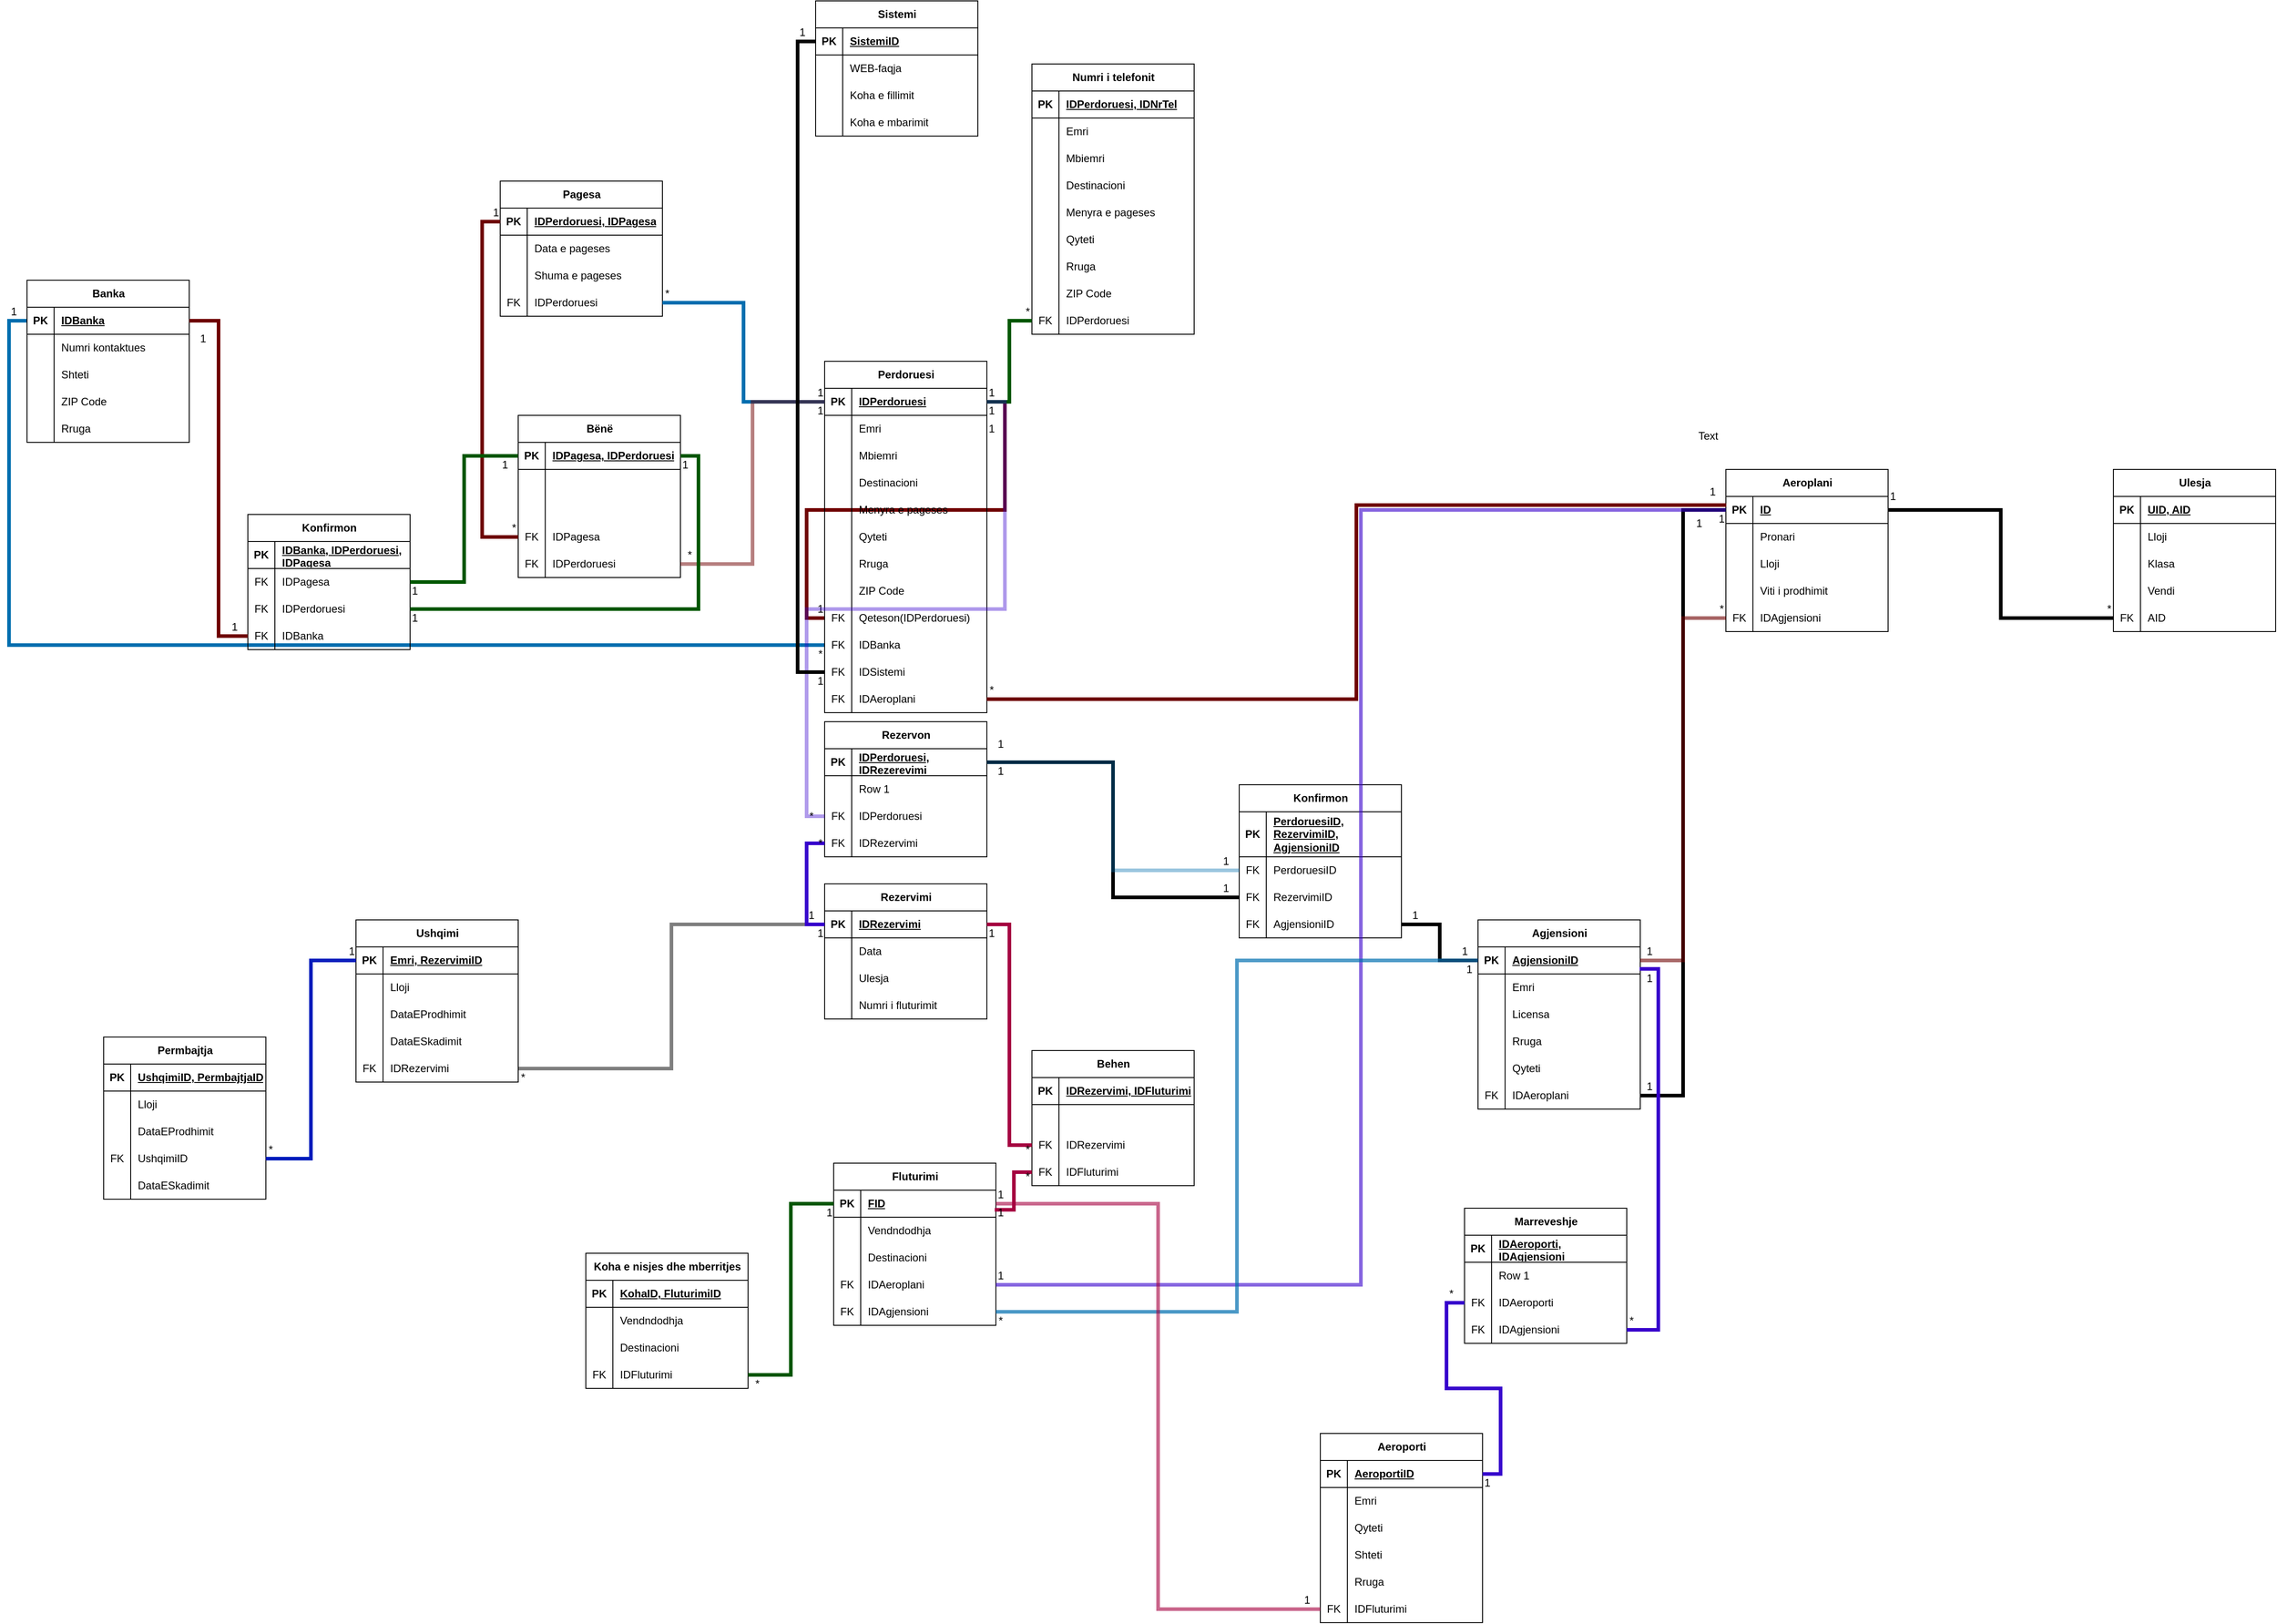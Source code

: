 <mxfile version="22.0.3" type="device">
  <diagram name="Page-1" id="X8KDb3DkamUpX_LWTWJV">
    <mxGraphModel dx="1600" dy="1544" grid="1" gridSize="10" guides="1" tooltips="1" connect="1" arrows="1" fold="1" page="1" pageScale="1" pageWidth="850" pageHeight="1100" math="0" shadow="0">
      <root>
        <mxCell id="0" />
        <mxCell id="1" parent="0" />
        <mxCell id="Nmyh_NdNBbbWFby0yv_u-89" style="edgeStyle=orthogonalEdgeStyle;rounded=0;orthogonalLoop=1;jettySize=auto;html=1;endArrow=none;endFill=0;fillColor=#a20025;strokeColor=#6F0000;jumpSize=6;strokeWidth=4;" edge="1" parent="1" source="Nmyh_NdNBbbWFby0yv_u-86" target="Nmyh_NdNBbbWFby0yv_u-2">
          <mxGeometry relative="1" as="geometry" />
        </mxCell>
        <mxCell id="Nmyh_NdNBbbWFby0yv_u-271" style="edgeStyle=orthogonalEdgeStyle;rounded=0;orthogonalLoop=1;jettySize=auto;html=1;strokeWidth=4;opacity=50;endArrow=none;endFill=0;" edge="1" parent="1" source="Nmyh_NdNBbbWFby0yv_u-268" target="Nmyh_NdNBbbWFby0yv_u-163">
          <mxGeometry relative="1" as="geometry" />
        </mxCell>
        <mxCell id="Nmyh_NdNBbbWFby0yv_u-159" style="edgeStyle=orthogonalEdgeStyle;rounded=0;orthogonalLoop=1;jettySize=auto;html=1;entryX=0;entryY=0.5;entryDx=0;entryDy=0;endArrow=none;endFill=0;fillColor=#1ba1e2;strokeColor=#006EAF;strokeWidth=4;" edge="1" parent="1" source="Nmyh_NdNBbbWFby0yv_u-156" target="Nmyh_NdNBbbWFby0yv_u-93">
          <mxGeometry relative="1" as="geometry" />
        </mxCell>
        <mxCell id="Nmyh_NdNBbbWFby0yv_u-1" value="Perdoruesi" style="shape=table;startSize=30;container=1;collapsible=1;childLayout=tableLayout;fixedRows=1;rowLines=0;fontStyle=1;align=center;resizeLast=1;html=1;" vertex="1" parent="1">
          <mxGeometry x="370" y="40" width="180" height="390" as="geometry" />
        </mxCell>
        <mxCell id="Nmyh_NdNBbbWFby0yv_u-2" value="" style="shape=tableRow;horizontal=0;startSize=0;swimlaneHead=0;swimlaneBody=0;fillColor=none;collapsible=0;dropTarget=0;points=[[0,0.5],[1,0.5]];portConstraint=eastwest;top=0;left=0;right=0;bottom=1;" vertex="1" parent="Nmyh_NdNBbbWFby0yv_u-1">
          <mxGeometry y="30" width="180" height="30" as="geometry" />
        </mxCell>
        <mxCell id="Nmyh_NdNBbbWFby0yv_u-3" value="PK" style="shape=partialRectangle;connectable=0;fillColor=none;top=0;left=0;bottom=0;right=0;fontStyle=1;overflow=hidden;whiteSpace=wrap;html=1;" vertex="1" parent="Nmyh_NdNBbbWFby0yv_u-2">
          <mxGeometry width="30" height="30" as="geometry">
            <mxRectangle width="30" height="30" as="alternateBounds" />
          </mxGeometry>
        </mxCell>
        <mxCell id="Nmyh_NdNBbbWFby0yv_u-4" value="IDPerdoruesi" style="shape=partialRectangle;connectable=0;fillColor=none;top=0;left=0;bottom=0;right=0;align=left;spacingLeft=6;fontStyle=5;overflow=hidden;whiteSpace=wrap;html=1;" vertex="1" parent="Nmyh_NdNBbbWFby0yv_u-2">
          <mxGeometry x="30" width="150" height="30" as="geometry">
            <mxRectangle width="150" height="30" as="alternateBounds" />
          </mxGeometry>
        </mxCell>
        <mxCell id="Nmyh_NdNBbbWFby0yv_u-5" value="" style="shape=tableRow;horizontal=0;startSize=0;swimlaneHead=0;swimlaneBody=0;fillColor=none;collapsible=0;dropTarget=0;points=[[0,0.5],[1,0.5]];portConstraint=eastwest;top=0;left=0;right=0;bottom=0;" vertex="1" parent="Nmyh_NdNBbbWFby0yv_u-1">
          <mxGeometry y="60" width="180" height="30" as="geometry" />
        </mxCell>
        <mxCell id="Nmyh_NdNBbbWFby0yv_u-6" value="" style="shape=partialRectangle;connectable=0;fillColor=none;top=0;left=0;bottom=0;right=0;editable=1;overflow=hidden;whiteSpace=wrap;html=1;" vertex="1" parent="Nmyh_NdNBbbWFby0yv_u-5">
          <mxGeometry width="30" height="30" as="geometry">
            <mxRectangle width="30" height="30" as="alternateBounds" />
          </mxGeometry>
        </mxCell>
        <mxCell id="Nmyh_NdNBbbWFby0yv_u-7" value="Emri" style="shape=partialRectangle;connectable=0;fillColor=none;top=0;left=0;bottom=0;right=0;align=left;spacingLeft=6;overflow=hidden;whiteSpace=wrap;html=1;" vertex="1" parent="Nmyh_NdNBbbWFby0yv_u-5">
          <mxGeometry x="30" width="150" height="30" as="geometry">
            <mxRectangle width="150" height="30" as="alternateBounds" />
          </mxGeometry>
        </mxCell>
        <mxCell id="Nmyh_NdNBbbWFby0yv_u-8" value="" style="shape=tableRow;horizontal=0;startSize=0;swimlaneHead=0;swimlaneBody=0;fillColor=none;collapsible=0;dropTarget=0;points=[[0,0.5],[1,0.5]];portConstraint=eastwest;top=0;left=0;right=0;bottom=0;" vertex="1" parent="Nmyh_NdNBbbWFby0yv_u-1">
          <mxGeometry y="90" width="180" height="30" as="geometry" />
        </mxCell>
        <mxCell id="Nmyh_NdNBbbWFby0yv_u-9" value="" style="shape=partialRectangle;connectable=0;fillColor=none;top=0;left=0;bottom=0;right=0;editable=1;overflow=hidden;whiteSpace=wrap;html=1;" vertex="1" parent="Nmyh_NdNBbbWFby0yv_u-8">
          <mxGeometry width="30" height="30" as="geometry">
            <mxRectangle width="30" height="30" as="alternateBounds" />
          </mxGeometry>
        </mxCell>
        <mxCell id="Nmyh_NdNBbbWFby0yv_u-10" value="Mbiemri" style="shape=partialRectangle;connectable=0;fillColor=none;top=0;left=0;bottom=0;right=0;align=left;spacingLeft=6;overflow=hidden;whiteSpace=wrap;html=1;" vertex="1" parent="Nmyh_NdNBbbWFby0yv_u-8">
          <mxGeometry x="30" width="150" height="30" as="geometry">
            <mxRectangle width="150" height="30" as="alternateBounds" />
          </mxGeometry>
        </mxCell>
        <mxCell id="Nmyh_NdNBbbWFby0yv_u-11" value="" style="shape=tableRow;horizontal=0;startSize=0;swimlaneHead=0;swimlaneBody=0;fillColor=none;collapsible=0;dropTarget=0;points=[[0,0.5],[1,0.5]];portConstraint=eastwest;top=0;left=0;right=0;bottom=0;" vertex="1" parent="Nmyh_NdNBbbWFby0yv_u-1">
          <mxGeometry y="120" width="180" height="30" as="geometry" />
        </mxCell>
        <mxCell id="Nmyh_NdNBbbWFby0yv_u-12" value="" style="shape=partialRectangle;connectable=0;fillColor=none;top=0;left=0;bottom=0;right=0;editable=1;overflow=hidden;whiteSpace=wrap;html=1;" vertex="1" parent="Nmyh_NdNBbbWFby0yv_u-11">
          <mxGeometry width="30" height="30" as="geometry">
            <mxRectangle width="30" height="30" as="alternateBounds" />
          </mxGeometry>
        </mxCell>
        <mxCell id="Nmyh_NdNBbbWFby0yv_u-13" value="Destinacioni" style="shape=partialRectangle;connectable=0;fillColor=none;top=0;left=0;bottom=0;right=0;align=left;spacingLeft=6;overflow=hidden;whiteSpace=wrap;html=1;" vertex="1" parent="Nmyh_NdNBbbWFby0yv_u-11">
          <mxGeometry x="30" width="150" height="30" as="geometry">
            <mxRectangle width="150" height="30" as="alternateBounds" />
          </mxGeometry>
        </mxCell>
        <mxCell id="Nmyh_NdNBbbWFby0yv_u-14" value="" style="shape=tableRow;horizontal=0;startSize=0;swimlaneHead=0;swimlaneBody=0;fillColor=none;collapsible=0;dropTarget=0;points=[[0,0.5],[1,0.5]];portConstraint=eastwest;top=0;left=0;right=0;bottom=0;" vertex="1" parent="Nmyh_NdNBbbWFby0yv_u-1">
          <mxGeometry y="150" width="180" height="30" as="geometry" />
        </mxCell>
        <mxCell id="Nmyh_NdNBbbWFby0yv_u-15" value="" style="shape=partialRectangle;connectable=0;fillColor=none;top=0;left=0;bottom=0;right=0;editable=1;overflow=hidden;whiteSpace=wrap;html=1;" vertex="1" parent="Nmyh_NdNBbbWFby0yv_u-14">
          <mxGeometry width="30" height="30" as="geometry">
            <mxRectangle width="30" height="30" as="alternateBounds" />
          </mxGeometry>
        </mxCell>
        <mxCell id="Nmyh_NdNBbbWFby0yv_u-16" value="Menyra e pageses" style="shape=partialRectangle;connectable=0;fillColor=none;top=0;left=0;bottom=0;right=0;align=left;spacingLeft=6;overflow=hidden;whiteSpace=wrap;html=1;" vertex="1" parent="Nmyh_NdNBbbWFby0yv_u-14">
          <mxGeometry x="30" width="150" height="30" as="geometry">
            <mxRectangle width="150" height="30" as="alternateBounds" />
          </mxGeometry>
        </mxCell>
        <mxCell id="Nmyh_NdNBbbWFby0yv_u-17" value="" style="shape=tableRow;horizontal=0;startSize=0;swimlaneHead=0;swimlaneBody=0;fillColor=none;collapsible=0;dropTarget=0;points=[[0,0.5],[1,0.5]];portConstraint=eastwest;top=0;left=0;right=0;bottom=0;" vertex="1" parent="Nmyh_NdNBbbWFby0yv_u-1">
          <mxGeometry y="180" width="180" height="30" as="geometry" />
        </mxCell>
        <mxCell id="Nmyh_NdNBbbWFby0yv_u-18" value="" style="shape=partialRectangle;connectable=0;fillColor=none;top=0;left=0;bottom=0;right=0;editable=1;overflow=hidden;whiteSpace=wrap;html=1;" vertex="1" parent="Nmyh_NdNBbbWFby0yv_u-17">
          <mxGeometry width="30" height="30" as="geometry">
            <mxRectangle width="30" height="30" as="alternateBounds" />
          </mxGeometry>
        </mxCell>
        <mxCell id="Nmyh_NdNBbbWFby0yv_u-19" value="Qyteti" style="shape=partialRectangle;connectable=0;fillColor=none;top=0;left=0;bottom=0;right=0;align=left;spacingLeft=6;overflow=hidden;whiteSpace=wrap;html=1;" vertex="1" parent="Nmyh_NdNBbbWFby0yv_u-17">
          <mxGeometry x="30" width="150" height="30" as="geometry">
            <mxRectangle width="150" height="30" as="alternateBounds" />
          </mxGeometry>
        </mxCell>
        <mxCell id="Nmyh_NdNBbbWFby0yv_u-20" value="" style="shape=tableRow;horizontal=0;startSize=0;swimlaneHead=0;swimlaneBody=0;fillColor=none;collapsible=0;dropTarget=0;points=[[0,0.5],[1,0.5]];portConstraint=eastwest;top=0;left=0;right=0;bottom=0;" vertex="1" parent="Nmyh_NdNBbbWFby0yv_u-1">
          <mxGeometry y="210" width="180" height="30" as="geometry" />
        </mxCell>
        <mxCell id="Nmyh_NdNBbbWFby0yv_u-21" value="" style="shape=partialRectangle;connectable=0;fillColor=none;top=0;left=0;bottom=0;right=0;editable=1;overflow=hidden;whiteSpace=wrap;html=1;" vertex="1" parent="Nmyh_NdNBbbWFby0yv_u-20">
          <mxGeometry width="30" height="30" as="geometry">
            <mxRectangle width="30" height="30" as="alternateBounds" />
          </mxGeometry>
        </mxCell>
        <mxCell id="Nmyh_NdNBbbWFby0yv_u-22" value="Rruga" style="shape=partialRectangle;connectable=0;fillColor=none;top=0;left=0;bottom=0;right=0;align=left;spacingLeft=6;overflow=hidden;whiteSpace=wrap;html=1;" vertex="1" parent="Nmyh_NdNBbbWFby0yv_u-20">
          <mxGeometry x="30" width="150" height="30" as="geometry">
            <mxRectangle width="150" height="30" as="alternateBounds" />
          </mxGeometry>
        </mxCell>
        <mxCell id="Nmyh_NdNBbbWFby0yv_u-23" value="" style="shape=tableRow;horizontal=0;startSize=0;swimlaneHead=0;swimlaneBody=0;fillColor=none;collapsible=0;dropTarget=0;points=[[0,0.5],[1,0.5]];portConstraint=eastwest;top=0;left=0;right=0;bottom=0;" vertex="1" parent="Nmyh_NdNBbbWFby0yv_u-1">
          <mxGeometry y="240" width="180" height="30" as="geometry" />
        </mxCell>
        <mxCell id="Nmyh_NdNBbbWFby0yv_u-24" value="" style="shape=partialRectangle;connectable=0;fillColor=none;top=0;left=0;bottom=0;right=0;editable=1;overflow=hidden;whiteSpace=wrap;html=1;" vertex="1" parent="Nmyh_NdNBbbWFby0yv_u-23">
          <mxGeometry width="30" height="30" as="geometry">
            <mxRectangle width="30" height="30" as="alternateBounds" />
          </mxGeometry>
        </mxCell>
        <mxCell id="Nmyh_NdNBbbWFby0yv_u-25" value="ZIP Code" style="shape=partialRectangle;connectable=0;fillColor=none;top=0;left=0;bottom=0;right=0;align=left;spacingLeft=6;overflow=hidden;whiteSpace=wrap;html=1;" vertex="1" parent="Nmyh_NdNBbbWFby0yv_u-23">
          <mxGeometry x="30" width="150" height="30" as="geometry">
            <mxRectangle width="150" height="30" as="alternateBounds" />
          </mxGeometry>
        </mxCell>
        <mxCell id="Nmyh_NdNBbbWFby0yv_u-86" value="" style="shape=tableRow;horizontal=0;startSize=0;swimlaneHead=0;swimlaneBody=0;fillColor=none;collapsible=0;dropTarget=0;points=[[0,0.5],[1,0.5]];portConstraint=eastwest;top=0;left=0;right=0;bottom=0;" vertex="1" parent="Nmyh_NdNBbbWFby0yv_u-1">
          <mxGeometry y="270" width="180" height="30" as="geometry" />
        </mxCell>
        <mxCell id="Nmyh_NdNBbbWFby0yv_u-87" value="FK" style="shape=partialRectangle;connectable=0;fillColor=none;top=0;left=0;bottom=0;right=0;editable=1;overflow=hidden;whiteSpace=wrap;html=1;" vertex="1" parent="Nmyh_NdNBbbWFby0yv_u-86">
          <mxGeometry width="30" height="30" as="geometry">
            <mxRectangle width="30" height="30" as="alternateBounds" />
          </mxGeometry>
        </mxCell>
        <mxCell id="Nmyh_NdNBbbWFby0yv_u-88" value="Qeteson(IDPerdoruesi)" style="shape=partialRectangle;connectable=0;fillColor=none;top=0;left=0;bottom=0;right=0;align=left;spacingLeft=6;overflow=hidden;whiteSpace=wrap;html=1;" vertex="1" parent="Nmyh_NdNBbbWFby0yv_u-86">
          <mxGeometry x="30" width="150" height="30" as="geometry">
            <mxRectangle width="150" height="30" as="alternateBounds" />
          </mxGeometry>
        </mxCell>
        <mxCell id="Nmyh_NdNBbbWFby0yv_u-156" value="" style="shape=tableRow;horizontal=0;startSize=0;swimlaneHead=0;swimlaneBody=0;fillColor=none;collapsible=0;dropTarget=0;points=[[0,0.5],[1,0.5]];portConstraint=eastwest;top=0;left=0;right=0;bottom=0;" vertex="1" parent="Nmyh_NdNBbbWFby0yv_u-1">
          <mxGeometry y="300" width="180" height="30" as="geometry" />
        </mxCell>
        <mxCell id="Nmyh_NdNBbbWFby0yv_u-157" value="FK" style="shape=partialRectangle;connectable=0;fillColor=none;top=0;left=0;bottom=0;right=0;editable=1;overflow=hidden;whiteSpace=wrap;html=1;" vertex="1" parent="Nmyh_NdNBbbWFby0yv_u-156">
          <mxGeometry width="30" height="30" as="geometry">
            <mxRectangle width="30" height="30" as="alternateBounds" />
          </mxGeometry>
        </mxCell>
        <mxCell id="Nmyh_NdNBbbWFby0yv_u-158" value="IDBanka" style="shape=partialRectangle;connectable=0;fillColor=none;top=0;left=0;bottom=0;right=0;align=left;spacingLeft=6;overflow=hidden;whiteSpace=wrap;html=1;" vertex="1" parent="Nmyh_NdNBbbWFby0yv_u-156">
          <mxGeometry x="30" width="150" height="30" as="geometry">
            <mxRectangle width="150" height="30" as="alternateBounds" />
          </mxGeometry>
        </mxCell>
        <mxCell id="Nmyh_NdNBbbWFby0yv_u-288" value="" style="shape=tableRow;horizontal=0;startSize=0;swimlaneHead=0;swimlaneBody=0;fillColor=none;collapsible=0;dropTarget=0;points=[[0,0.5],[1,0.5]];portConstraint=eastwest;top=0;left=0;right=0;bottom=0;" vertex="1" parent="Nmyh_NdNBbbWFby0yv_u-1">
          <mxGeometry y="330" width="180" height="30" as="geometry" />
        </mxCell>
        <mxCell id="Nmyh_NdNBbbWFby0yv_u-289" value="FK" style="shape=partialRectangle;connectable=0;fillColor=none;top=0;left=0;bottom=0;right=0;editable=1;overflow=hidden;whiteSpace=wrap;html=1;" vertex="1" parent="Nmyh_NdNBbbWFby0yv_u-288">
          <mxGeometry width="30" height="30" as="geometry">
            <mxRectangle width="30" height="30" as="alternateBounds" />
          </mxGeometry>
        </mxCell>
        <mxCell id="Nmyh_NdNBbbWFby0yv_u-290" value="IDSistemi" style="shape=partialRectangle;connectable=0;fillColor=none;top=0;left=0;bottom=0;right=0;align=left;spacingLeft=6;overflow=hidden;whiteSpace=wrap;html=1;" vertex="1" parent="Nmyh_NdNBbbWFby0yv_u-288">
          <mxGeometry x="30" width="150" height="30" as="geometry">
            <mxRectangle width="150" height="30" as="alternateBounds" />
          </mxGeometry>
        </mxCell>
        <mxCell id="Nmyh_NdNBbbWFby0yv_u-374" value="" style="shape=tableRow;horizontal=0;startSize=0;swimlaneHead=0;swimlaneBody=0;fillColor=none;collapsible=0;dropTarget=0;points=[[0,0.5],[1,0.5]];portConstraint=eastwest;top=0;left=0;right=0;bottom=0;" vertex="1" parent="Nmyh_NdNBbbWFby0yv_u-1">
          <mxGeometry y="360" width="180" height="30" as="geometry" />
        </mxCell>
        <mxCell id="Nmyh_NdNBbbWFby0yv_u-375" value="FK" style="shape=partialRectangle;connectable=0;fillColor=none;top=0;left=0;bottom=0;right=0;editable=1;overflow=hidden;whiteSpace=wrap;html=1;" vertex="1" parent="Nmyh_NdNBbbWFby0yv_u-374">
          <mxGeometry width="30" height="30" as="geometry">
            <mxRectangle width="30" height="30" as="alternateBounds" />
          </mxGeometry>
        </mxCell>
        <mxCell id="Nmyh_NdNBbbWFby0yv_u-376" value="IDAeroplani" style="shape=partialRectangle;connectable=0;fillColor=none;top=0;left=0;bottom=0;right=0;align=left;spacingLeft=6;overflow=hidden;whiteSpace=wrap;html=1;" vertex="1" parent="Nmyh_NdNBbbWFby0yv_u-374">
          <mxGeometry x="30" width="150" height="30" as="geometry">
            <mxRectangle width="150" height="30" as="alternateBounds" />
          </mxGeometry>
        </mxCell>
        <mxCell id="Nmyh_NdNBbbWFby0yv_u-26" value="Numri i telefonit" style="shape=table;startSize=30;container=1;collapsible=1;childLayout=tableLayout;fixedRows=1;rowLines=0;fontStyle=1;align=center;resizeLast=1;html=1;" vertex="1" parent="1">
          <mxGeometry x="600" y="-290" width="180" height="300" as="geometry" />
        </mxCell>
        <mxCell id="Nmyh_NdNBbbWFby0yv_u-27" value="" style="shape=tableRow;horizontal=0;startSize=0;swimlaneHead=0;swimlaneBody=0;fillColor=none;collapsible=0;dropTarget=0;points=[[0,0.5],[1,0.5]];portConstraint=eastwest;top=0;left=0;right=0;bottom=1;" vertex="1" parent="Nmyh_NdNBbbWFby0yv_u-26">
          <mxGeometry y="30" width="180" height="30" as="geometry" />
        </mxCell>
        <mxCell id="Nmyh_NdNBbbWFby0yv_u-28" value="PK" style="shape=partialRectangle;connectable=0;fillColor=none;top=0;left=0;bottom=0;right=0;fontStyle=1;overflow=hidden;whiteSpace=wrap;html=1;" vertex="1" parent="Nmyh_NdNBbbWFby0yv_u-27">
          <mxGeometry width="30" height="30" as="geometry">
            <mxRectangle width="30" height="30" as="alternateBounds" />
          </mxGeometry>
        </mxCell>
        <mxCell id="Nmyh_NdNBbbWFby0yv_u-29" value="IDPerdoruesi, IDNrTel" style="shape=partialRectangle;connectable=0;fillColor=none;top=0;left=0;bottom=0;right=0;align=left;spacingLeft=6;fontStyle=5;overflow=hidden;whiteSpace=wrap;html=1;" vertex="1" parent="Nmyh_NdNBbbWFby0yv_u-27">
          <mxGeometry x="30" width="150" height="30" as="geometry">
            <mxRectangle width="150" height="30" as="alternateBounds" />
          </mxGeometry>
        </mxCell>
        <mxCell id="Nmyh_NdNBbbWFby0yv_u-30" value="" style="shape=tableRow;horizontal=0;startSize=0;swimlaneHead=0;swimlaneBody=0;fillColor=none;collapsible=0;dropTarget=0;points=[[0,0.5],[1,0.5]];portConstraint=eastwest;top=0;left=0;right=0;bottom=0;" vertex="1" parent="Nmyh_NdNBbbWFby0yv_u-26">
          <mxGeometry y="60" width="180" height="30" as="geometry" />
        </mxCell>
        <mxCell id="Nmyh_NdNBbbWFby0yv_u-31" value="" style="shape=partialRectangle;connectable=0;fillColor=none;top=0;left=0;bottom=0;right=0;editable=1;overflow=hidden;whiteSpace=wrap;html=1;" vertex="1" parent="Nmyh_NdNBbbWFby0yv_u-30">
          <mxGeometry width="30" height="30" as="geometry">
            <mxRectangle width="30" height="30" as="alternateBounds" />
          </mxGeometry>
        </mxCell>
        <mxCell id="Nmyh_NdNBbbWFby0yv_u-32" value="Emri" style="shape=partialRectangle;connectable=0;fillColor=none;top=0;left=0;bottom=0;right=0;align=left;spacingLeft=6;overflow=hidden;whiteSpace=wrap;html=1;" vertex="1" parent="Nmyh_NdNBbbWFby0yv_u-30">
          <mxGeometry x="30" width="150" height="30" as="geometry">
            <mxRectangle width="150" height="30" as="alternateBounds" />
          </mxGeometry>
        </mxCell>
        <mxCell id="Nmyh_NdNBbbWFby0yv_u-33" value="" style="shape=tableRow;horizontal=0;startSize=0;swimlaneHead=0;swimlaneBody=0;fillColor=none;collapsible=0;dropTarget=0;points=[[0,0.5],[1,0.5]];portConstraint=eastwest;top=0;left=0;right=0;bottom=0;" vertex="1" parent="Nmyh_NdNBbbWFby0yv_u-26">
          <mxGeometry y="90" width="180" height="30" as="geometry" />
        </mxCell>
        <mxCell id="Nmyh_NdNBbbWFby0yv_u-34" value="" style="shape=partialRectangle;connectable=0;fillColor=none;top=0;left=0;bottom=0;right=0;editable=1;overflow=hidden;whiteSpace=wrap;html=1;" vertex="1" parent="Nmyh_NdNBbbWFby0yv_u-33">
          <mxGeometry width="30" height="30" as="geometry">
            <mxRectangle width="30" height="30" as="alternateBounds" />
          </mxGeometry>
        </mxCell>
        <mxCell id="Nmyh_NdNBbbWFby0yv_u-35" value="Mbiemri" style="shape=partialRectangle;connectable=0;fillColor=none;top=0;left=0;bottom=0;right=0;align=left;spacingLeft=6;overflow=hidden;whiteSpace=wrap;html=1;" vertex="1" parent="Nmyh_NdNBbbWFby0yv_u-33">
          <mxGeometry x="30" width="150" height="30" as="geometry">
            <mxRectangle width="150" height="30" as="alternateBounds" />
          </mxGeometry>
        </mxCell>
        <mxCell id="Nmyh_NdNBbbWFby0yv_u-36" value="" style="shape=tableRow;horizontal=0;startSize=0;swimlaneHead=0;swimlaneBody=0;fillColor=none;collapsible=0;dropTarget=0;points=[[0,0.5],[1,0.5]];portConstraint=eastwest;top=0;left=0;right=0;bottom=0;" vertex="1" parent="Nmyh_NdNBbbWFby0yv_u-26">
          <mxGeometry y="120" width="180" height="30" as="geometry" />
        </mxCell>
        <mxCell id="Nmyh_NdNBbbWFby0yv_u-37" value="" style="shape=partialRectangle;connectable=0;fillColor=none;top=0;left=0;bottom=0;right=0;editable=1;overflow=hidden;whiteSpace=wrap;html=1;" vertex="1" parent="Nmyh_NdNBbbWFby0yv_u-36">
          <mxGeometry width="30" height="30" as="geometry">
            <mxRectangle width="30" height="30" as="alternateBounds" />
          </mxGeometry>
        </mxCell>
        <mxCell id="Nmyh_NdNBbbWFby0yv_u-38" value="Destinacioni" style="shape=partialRectangle;connectable=0;fillColor=none;top=0;left=0;bottom=0;right=0;align=left;spacingLeft=6;overflow=hidden;whiteSpace=wrap;html=1;" vertex="1" parent="Nmyh_NdNBbbWFby0yv_u-36">
          <mxGeometry x="30" width="150" height="30" as="geometry">
            <mxRectangle width="150" height="30" as="alternateBounds" />
          </mxGeometry>
        </mxCell>
        <mxCell id="Nmyh_NdNBbbWFby0yv_u-39" value="" style="shape=tableRow;horizontal=0;startSize=0;swimlaneHead=0;swimlaneBody=0;fillColor=none;collapsible=0;dropTarget=0;points=[[0,0.5],[1,0.5]];portConstraint=eastwest;top=0;left=0;right=0;bottom=0;" vertex="1" parent="Nmyh_NdNBbbWFby0yv_u-26">
          <mxGeometry y="150" width="180" height="30" as="geometry" />
        </mxCell>
        <mxCell id="Nmyh_NdNBbbWFby0yv_u-40" value="" style="shape=partialRectangle;connectable=0;fillColor=none;top=0;left=0;bottom=0;right=0;editable=1;overflow=hidden;whiteSpace=wrap;html=1;" vertex="1" parent="Nmyh_NdNBbbWFby0yv_u-39">
          <mxGeometry width="30" height="30" as="geometry">
            <mxRectangle width="30" height="30" as="alternateBounds" />
          </mxGeometry>
        </mxCell>
        <mxCell id="Nmyh_NdNBbbWFby0yv_u-41" value="Menyra e pageses" style="shape=partialRectangle;connectable=0;fillColor=none;top=0;left=0;bottom=0;right=0;align=left;spacingLeft=6;overflow=hidden;whiteSpace=wrap;html=1;" vertex="1" parent="Nmyh_NdNBbbWFby0yv_u-39">
          <mxGeometry x="30" width="150" height="30" as="geometry">
            <mxRectangle width="150" height="30" as="alternateBounds" />
          </mxGeometry>
        </mxCell>
        <mxCell id="Nmyh_NdNBbbWFby0yv_u-42" value="" style="shape=tableRow;horizontal=0;startSize=0;swimlaneHead=0;swimlaneBody=0;fillColor=none;collapsible=0;dropTarget=0;points=[[0,0.5],[1,0.5]];portConstraint=eastwest;top=0;left=0;right=0;bottom=0;" vertex="1" parent="Nmyh_NdNBbbWFby0yv_u-26">
          <mxGeometry y="180" width="180" height="30" as="geometry" />
        </mxCell>
        <mxCell id="Nmyh_NdNBbbWFby0yv_u-43" value="" style="shape=partialRectangle;connectable=0;fillColor=none;top=0;left=0;bottom=0;right=0;editable=1;overflow=hidden;whiteSpace=wrap;html=1;" vertex="1" parent="Nmyh_NdNBbbWFby0yv_u-42">
          <mxGeometry width="30" height="30" as="geometry">
            <mxRectangle width="30" height="30" as="alternateBounds" />
          </mxGeometry>
        </mxCell>
        <mxCell id="Nmyh_NdNBbbWFby0yv_u-44" value="Qyteti" style="shape=partialRectangle;connectable=0;fillColor=none;top=0;left=0;bottom=0;right=0;align=left;spacingLeft=6;overflow=hidden;whiteSpace=wrap;html=1;" vertex="1" parent="Nmyh_NdNBbbWFby0yv_u-42">
          <mxGeometry x="30" width="150" height="30" as="geometry">
            <mxRectangle width="150" height="30" as="alternateBounds" />
          </mxGeometry>
        </mxCell>
        <mxCell id="Nmyh_NdNBbbWFby0yv_u-45" value="" style="shape=tableRow;horizontal=0;startSize=0;swimlaneHead=0;swimlaneBody=0;fillColor=none;collapsible=0;dropTarget=0;points=[[0,0.5],[1,0.5]];portConstraint=eastwest;top=0;left=0;right=0;bottom=0;" vertex="1" parent="Nmyh_NdNBbbWFby0yv_u-26">
          <mxGeometry y="210" width="180" height="30" as="geometry" />
        </mxCell>
        <mxCell id="Nmyh_NdNBbbWFby0yv_u-46" value="" style="shape=partialRectangle;connectable=0;fillColor=none;top=0;left=0;bottom=0;right=0;editable=1;overflow=hidden;whiteSpace=wrap;html=1;" vertex="1" parent="Nmyh_NdNBbbWFby0yv_u-45">
          <mxGeometry width="30" height="30" as="geometry">
            <mxRectangle width="30" height="30" as="alternateBounds" />
          </mxGeometry>
        </mxCell>
        <mxCell id="Nmyh_NdNBbbWFby0yv_u-47" value="Rruga" style="shape=partialRectangle;connectable=0;fillColor=none;top=0;left=0;bottom=0;right=0;align=left;spacingLeft=6;overflow=hidden;whiteSpace=wrap;html=1;" vertex="1" parent="Nmyh_NdNBbbWFby0yv_u-45">
          <mxGeometry x="30" width="150" height="30" as="geometry">
            <mxRectangle width="150" height="30" as="alternateBounds" />
          </mxGeometry>
        </mxCell>
        <mxCell id="Nmyh_NdNBbbWFby0yv_u-48" value="" style="shape=tableRow;horizontal=0;startSize=0;swimlaneHead=0;swimlaneBody=0;fillColor=none;collapsible=0;dropTarget=0;points=[[0,0.5],[1,0.5]];portConstraint=eastwest;top=0;left=0;right=0;bottom=0;" vertex="1" parent="Nmyh_NdNBbbWFby0yv_u-26">
          <mxGeometry y="240" width="180" height="30" as="geometry" />
        </mxCell>
        <mxCell id="Nmyh_NdNBbbWFby0yv_u-49" value="" style="shape=partialRectangle;connectable=0;fillColor=none;top=0;left=0;bottom=0;right=0;editable=1;overflow=hidden;whiteSpace=wrap;html=1;" vertex="1" parent="Nmyh_NdNBbbWFby0yv_u-48">
          <mxGeometry width="30" height="30" as="geometry">
            <mxRectangle width="30" height="30" as="alternateBounds" />
          </mxGeometry>
        </mxCell>
        <mxCell id="Nmyh_NdNBbbWFby0yv_u-50" value="ZIP Code" style="shape=partialRectangle;connectable=0;fillColor=none;top=0;left=0;bottom=0;right=0;align=left;spacingLeft=6;overflow=hidden;whiteSpace=wrap;html=1;" vertex="1" parent="Nmyh_NdNBbbWFby0yv_u-48">
          <mxGeometry x="30" width="150" height="30" as="geometry">
            <mxRectangle width="150" height="30" as="alternateBounds" />
          </mxGeometry>
        </mxCell>
        <mxCell id="Nmyh_NdNBbbWFby0yv_u-51" value="" style="shape=tableRow;horizontal=0;startSize=0;swimlaneHead=0;swimlaneBody=0;fillColor=none;collapsible=0;dropTarget=0;points=[[0,0.5],[1,0.5]];portConstraint=eastwest;top=0;left=0;right=0;bottom=0;" vertex="1" parent="Nmyh_NdNBbbWFby0yv_u-26">
          <mxGeometry y="270" width="180" height="30" as="geometry" />
        </mxCell>
        <mxCell id="Nmyh_NdNBbbWFby0yv_u-52" value="FK" style="shape=partialRectangle;connectable=0;fillColor=none;top=0;left=0;bottom=0;right=0;editable=1;overflow=hidden;whiteSpace=wrap;html=1;" vertex="1" parent="Nmyh_NdNBbbWFby0yv_u-51">
          <mxGeometry width="30" height="30" as="geometry">
            <mxRectangle width="30" height="30" as="alternateBounds" />
          </mxGeometry>
        </mxCell>
        <mxCell id="Nmyh_NdNBbbWFby0yv_u-53" value="IDPerdoruesi" style="shape=partialRectangle;connectable=0;fillColor=none;top=0;left=0;bottom=0;right=0;align=left;spacingLeft=6;overflow=hidden;whiteSpace=wrap;html=1;" vertex="1" parent="Nmyh_NdNBbbWFby0yv_u-51">
          <mxGeometry x="30" width="150" height="30" as="geometry">
            <mxRectangle width="150" height="30" as="alternateBounds" />
          </mxGeometry>
        </mxCell>
        <mxCell id="Nmyh_NdNBbbWFby0yv_u-54" style="edgeStyle=orthogonalEdgeStyle;rounded=0;orthogonalLoop=1;jettySize=auto;html=1;entryX=1;entryY=0.5;entryDx=0;entryDy=0;endArrow=none;endFill=0;fillColor=#008a00;strokeColor=#005700;strokeWidth=4;" edge="1" parent="1" source="Nmyh_NdNBbbWFby0yv_u-51" target="Nmyh_NdNBbbWFby0yv_u-2">
          <mxGeometry relative="1" as="geometry" />
        </mxCell>
        <mxCell id="Nmyh_NdNBbbWFby0yv_u-55" value="*" style="text;html=1;align=center;verticalAlign=middle;resizable=0;points=[];autosize=1;strokeColor=none;fillColor=none;" vertex="1" parent="1">
          <mxGeometry x="580" y="-30" width="30" height="30" as="geometry" />
        </mxCell>
        <mxCell id="Nmyh_NdNBbbWFby0yv_u-56" value="1" style="text;html=1;align=center;verticalAlign=middle;resizable=0;points=[];autosize=1;strokeColor=none;fillColor=none;" vertex="1" parent="1">
          <mxGeometry x="540" y="60" width="30" height="30" as="geometry" />
        </mxCell>
        <mxCell id="Nmyh_NdNBbbWFby0yv_u-57" value="Pagesa" style="shape=table;startSize=30;container=1;collapsible=1;childLayout=tableLayout;fixedRows=1;rowLines=0;fontStyle=1;align=center;resizeLast=1;html=1;" vertex="1" parent="1">
          <mxGeometry x="10" y="-160" width="180" height="150" as="geometry" />
        </mxCell>
        <mxCell id="Nmyh_NdNBbbWFby0yv_u-58" value="" style="shape=tableRow;horizontal=0;startSize=0;swimlaneHead=0;swimlaneBody=0;fillColor=none;collapsible=0;dropTarget=0;points=[[0,0.5],[1,0.5]];portConstraint=eastwest;top=0;left=0;right=0;bottom=1;" vertex="1" parent="Nmyh_NdNBbbWFby0yv_u-57">
          <mxGeometry y="30" width="180" height="30" as="geometry" />
        </mxCell>
        <mxCell id="Nmyh_NdNBbbWFby0yv_u-59" value="PK" style="shape=partialRectangle;connectable=0;fillColor=none;top=0;left=0;bottom=0;right=0;fontStyle=1;overflow=hidden;whiteSpace=wrap;html=1;" vertex="1" parent="Nmyh_NdNBbbWFby0yv_u-58">
          <mxGeometry width="30" height="30" as="geometry">
            <mxRectangle width="30" height="30" as="alternateBounds" />
          </mxGeometry>
        </mxCell>
        <mxCell id="Nmyh_NdNBbbWFby0yv_u-60" value="IDPerdoruesi, IDPagesa" style="shape=partialRectangle;connectable=0;fillColor=none;top=0;left=0;bottom=0;right=0;align=left;spacingLeft=6;fontStyle=5;overflow=hidden;whiteSpace=wrap;html=1;" vertex="1" parent="Nmyh_NdNBbbWFby0yv_u-58">
          <mxGeometry x="30" width="150" height="30" as="geometry">
            <mxRectangle width="150" height="30" as="alternateBounds" />
          </mxGeometry>
        </mxCell>
        <mxCell id="Nmyh_NdNBbbWFby0yv_u-61" value="" style="shape=tableRow;horizontal=0;startSize=0;swimlaneHead=0;swimlaneBody=0;fillColor=none;collapsible=0;dropTarget=0;points=[[0,0.5],[1,0.5]];portConstraint=eastwest;top=0;left=0;right=0;bottom=0;" vertex="1" parent="Nmyh_NdNBbbWFby0yv_u-57">
          <mxGeometry y="60" width="180" height="30" as="geometry" />
        </mxCell>
        <mxCell id="Nmyh_NdNBbbWFby0yv_u-62" value="" style="shape=partialRectangle;connectable=0;fillColor=none;top=0;left=0;bottom=0;right=0;editable=1;overflow=hidden;whiteSpace=wrap;html=1;" vertex="1" parent="Nmyh_NdNBbbWFby0yv_u-61">
          <mxGeometry width="30" height="30" as="geometry">
            <mxRectangle width="30" height="30" as="alternateBounds" />
          </mxGeometry>
        </mxCell>
        <mxCell id="Nmyh_NdNBbbWFby0yv_u-63" value="Data e pageses" style="shape=partialRectangle;connectable=0;fillColor=none;top=0;left=0;bottom=0;right=0;align=left;spacingLeft=6;overflow=hidden;whiteSpace=wrap;html=1;" vertex="1" parent="Nmyh_NdNBbbWFby0yv_u-61">
          <mxGeometry x="30" width="150" height="30" as="geometry">
            <mxRectangle width="150" height="30" as="alternateBounds" />
          </mxGeometry>
        </mxCell>
        <mxCell id="Nmyh_NdNBbbWFby0yv_u-64" value="" style="shape=tableRow;horizontal=0;startSize=0;swimlaneHead=0;swimlaneBody=0;fillColor=none;collapsible=0;dropTarget=0;points=[[0,0.5],[1,0.5]];portConstraint=eastwest;top=0;left=0;right=0;bottom=0;" vertex="1" parent="Nmyh_NdNBbbWFby0yv_u-57">
          <mxGeometry y="90" width="180" height="30" as="geometry" />
        </mxCell>
        <mxCell id="Nmyh_NdNBbbWFby0yv_u-65" value="" style="shape=partialRectangle;connectable=0;fillColor=none;top=0;left=0;bottom=0;right=0;editable=1;overflow=hidden;whiteSpace=wrap;html=1;" vertex="1" parent="Nmyh_NdNBbbWFby0yv_u-64">
          <mxGeometry width="30" height="30" as="geometry">
            <mxRectangle width="30" height="30" as="alternateBounds" />
          </mxGeometry>
        </mxCell>
        <mxCell id="Nmyh_NdNBbbWFby0yv_u-66" value="Shuma e pageses" style="shape=partialRectangle;connectable=0;fillColor=none;top=0;left=0;bottom=0;right=0;align=left;spacingLeft=6;overflow=hidden;whiteSpace=wrap;html=1;" vertex="1" parent="Nmyh_NdNBbbWFby0yv_u-64">
          <mxGeometry x="30" width="150" height="30" as="geometry">
            <mxRectangle width="150" height="30" as="alternateBounds" />
          </mxGeometry>
        </mxCell>
        <mxCell id="Nmyh_NdNBbbWFby0yv_u-67" value="" style="shape=tableRow;horizontal=0;startSize=0;swimlaneHead=0;swimlaneBody=0;fillColor=none;collapsible=0;dropTarget=0;points=[[0,0.5],[1,0.5]];portConstraint=eastwest;top=0;left=0;right=0;bottom=0;" vertex="1" parent="Nmyh_NdNBbbWFby0yv_u-57">
          <mxGeometry y="120" width="180" height="30" as="geometry" />
        </mxCell>
        <mxCell id="Nmyh_NdNBbbWFby0yv_u-68" value="FK" style="shape=partialRectangle;connectable=0;fillColor=none;top=0;left=0;bottom=0;right=0;editable=1;overflow=hidden;whiteSpace=wrap;html=1;" vertex="1" parent="Nmyh_NdNBbbWFby0yv_u-67">
          <mxGeometry width="30" height="30" as="geometry">
            <mxRectangle width="30" height="30" as="alternateBounds" />
          </mxGeometry>
        </mxCell>
        <mxCell id="Nmyh_NdNBbbWFby0yv_u-69" value="IDPerdoruesi" style="shape=partialRectangle;connectable=0;fillColor=none;top=0;left=0;bottom=0;right=0;align=left;spacingLeft=6;overflow=hidden;whiteSpace=wrap;html=1;" vertex="1" parent="Nmyh_NdNBbbWFby0yv_u-67">
          <mxGeometry x="30" width="150" height="30" as="geometry">
            <mxRectangle width="150" height="30" as="alternateBounds" />
          </mxGeometry>
        </mxCell>
        <mxCell id="Nmyh_NdNBbbWFby0yv_u-70" style="edgeStyle=orthogonalEdgeStyle;rounded=0;orthogonalLoop=1;jettySize=auto;html=1;entryX=0;entryY=0.5;entryDx=0;entryDy=0;endArrow=none;endFill=0;fillColor=#1ba1e2;strokeColor=#006EAF;jumpSize=6;strokeWidth=4;" edge="1" parent="1" source="Nmyh_NdNBbbWFby0yv_u-67" target="Nmyh_NdNBbbWFby0yv_u-2">
          <mxGeometry relative="1" as="geometry" />
        </mxCell>
        <mxCell id="Nmyh_NdNBbbWFby0yv_u-71" value="*" style="text;html=1;align=center;verticalAlign=middle;resizable=0;points=[];autosize=1;strokeColor=none;fillColor=none;" vertex="1" parent="1">
          <mxGeometry x="180" y="-50" width="30" height="30" as="geometry" />
        </mxCell>
        <mxCell id="Nmyh_NdNBbbWFby0yv_u-72" value="1" style="text;html=1;align=center;verticalAlign=middle;resizable=0;points=[];autosize=1;strokeColor=none;fillColor=none;" vertex="1" parent="1">
          <mxGeometry x="350" y="60" width="30" height="30" as="geometry" />
        </mxCell>
        <mxCell id="Nmyh_NdNBbbWFby0yv_u-90" value="1" style="text;html=1;align=center;verticalAlign=middle;resizable=0;points=[];autosize=1;strokeColor=none;fillColor=none;" vertex="1" parent="1">
          <mxGeometry x="350" y="300" width="30" height="30" as="geometry" />
        </mxCell>
        <mxCell id="Nmyh_NdNBbbWFby0yv_u-91" value="1" style="text;html=1;align=center;verticalAlign=middle;resizable=0;points=[];autosize=1;strokeColor=none;fillColor=none;" vertex="1" parent="1">
          <mxGeometry x="540" y="80" width="30" height="30" as="geometry" />
        </mxCell>
        <mxCell id="Nmyh_NdNBbbWFby0yv_u-92" value="Banka" style="shape=table;startSize=30;container=1;collapsible=1;childLayout=tableLayout;fixedRows=1;rowLines=0;fontStyle=1;align=center;resizeLast=1;html=1;" vertex="1" parent="1">
          <mxGeometry x="-515" y="-50" width="180" height="180" as="geometry" />
        </mxCell>
        <mxCell id="Nmyh_NdNBbbWFby0yv_u-93" value="" style="shape=tableRow;horizontal=0;startSize=0;swimlaneHead=0;swimlaneBody=0;fillColor=none;collapsible=0;dropTarget=0;points=[[0,0.5],[1,0.5]];portConstraint=eastwest;top=0;left=0;right=0;bottom=1;" vertex="1" parent="Nmyh_NdNBbbWFby0yv_u-92">
          <mxGeometry y="30" width="180" height="30" as="geometry" />
        </mxCell>
        <mxCell id="Nmyh_NdNBbbWFby0yv_u-94" value="PK" style="shape=partialRectangle;connectable=0;fillColor=none;top=0;left=0;bottom=0;right=0;fontStyle=1;overflow=hidden;whiteSpace=wrap;html=1;" vertex="1" parent="Nmyh_NdNBbbWFby0yv_u-93">
          <mxGeometry width="30" height="30" as="geometry">
            <mxRectangle width="30" height="30" as="alternateBounds" />
          </mxGeometry>
        </mxCell>
        <mxCell id="Nmyh_NdNBbbWFby0yv_u-95" value="IDBanka" style="shape=partialRectangle;connectable=0;fillColor=none;top=0;left=0;bottom=0;right=0;align=left;spacingLeft=6;fontStyle=5;overflow=hidden;whiteSpace=wrap;html=1;" vertex="1" parent="Nmyh_NdNBbbWFby0yv_u-93">
          <mxGeometry x="30" width="150" height="30" as="geometry">
            <mxRectangle width="150" height="30" as="alternateBounds" />
          </mxGeometry>
        </mxCell>
        <mxCell id="Nmyh_NdNBbbWFby0yv_u-96" value="" style="shape=tableRow;horizontal=0;startSize=0;swimlaneHead=0;swimlaneBody=0;fillColor=none;collapsible=0;dropTarget=0;points=[[0,0.5],[1,0.5]];portConstraint=eastwest;top=0;left=0;right=0;bottom=0;" vertex="1" parent="Nmyh_NdNBbbWFby0yv_u-92">
          <mxGeometry y="60" width="180" height="30" as="geometry" />
        </mxCell>
        <mxCell id="Nmyh_NdNBbbWFby0yv_u-97" value="" style="shape=partialRectangle;connectable=0;fillColor=none;top=0;left=0;bottom=0;right=0;editable=1;overflow=hidden;whiteSpace=wrap;html=1;" vertex="1" parent="Nmyh_NdNBbbWFby0yv_u-96">
          <mxGeometry width="30" height="30" as="geometry">
            <mxRectangle width="30" height="30" as="alternateBounds" />
          </mxGeometry>
        </mxCell>
        <mxCell id="Nmyh_NdNBbbWFby0yv_u-98" value="Numri kontaktues" style="shape=partialRectangle;connectable=0;fillColor=none;top=0;left=0;bottom=0;right=0;align=left;spacingLeft=6;overflow=hidden;whiteSpace=wrap;html=1;" vertex="1" parent="Nmyh_NdNBbbWFby0yv_u-96">
          <mxGeometry x="30" width="150" height="30" as="geometry">
            <mxRectangle width="150" height="30" as="alternateBounds" />
          </mxGeometry>
        </mxCell>
        <mxCell id="Nmyh_NdNBbbWFby0yv_u-99" value="" style="shape=tableRow;horizontal=0;startSize=0;swimlaneHead=0;swimlaneBody=0;fillColor=none;collapsible=0;dropTarget=0;points=[[0,0.5],[1,0.5]];portConstraint=eastwest;top=0;left=0;right=0;bottom=0;" vertex="1" parent="Nmyh_NdNBbbWFby0yv_u-92">
          <mxGeometry y="90" width="180" height="30" as="geometry" />
        </mxCell>
        <mxCell id="Nmyh_NdNBbbWFby0yv_u-100" value="" style="shape=partialRectangle;connectable=0;fillColor=none;top=0;left=0;bottom=0;right=0;editable=1;overflow=hidden;whiteSpace=wrap;html=1;" vertex="1" parent="Nmyh_NdNBbbWFby0yv_u-99">
          <mxGeometry width="30" height="30" as="geometry">
            <mxRectangle width="30" height="30" as="alternateBounds" />
          </mxGeometry>
        </mxCell>
        <mxCell id="Nmyh_NdNBbbWFby0yv_u-101" value="Shteti" style="shape=partialRectangle;connectable=0;fillColor=none;top=0;left=0;bottom=0;right=0;align=left;spacingLeft=6;overflow=hidden;whiteSpace=wrap;html=1;" vertex="1" parent="Nmyh_NdNBbbWFby0yv_u-99">
          <mxGeometry x="30" width="150" height="30" as="geometry">
            <mxRectangle width="150" height="30" as="alternateBounds" />
          </mxGeometry>
        </mxCell>
        <mxCell id="Nmyh_NdNBbbWFby0yv_u-102" value="" style="shape=tableRow;horizontal=0;startSize=0;swimlaneHead=0;swimlaneBody=0;fillColor=none;collapsible=0;dropTarget=0;points=[[0,0.5],[1,0.5]];portConstraint=eastwest;top=0;left=0;right=0;bottom=0;" vertex="1" parent="Nmyh_NdNBbbWFby0yv_u-92">
          <mxGeometry y="120" width="180" height="30" as="geometry" />
        </mxCell>
        <mxCell id="Nmyh_NdNBbbWFby0yv_u-103" value="" style="shape=partialRectangle;connectable=0;fillColor=none;top=0;left=0;bottom=0;right=0;editable=1;overflow=hidden;whiteSpace=wrap;html=1;" vertex="1" parent="Nmyh_NdNBbbWFby0yv_u-102">
          <mxGeometry width="30" height="30" as="geometry">
            <mxRectangle width="30" height="30" as="alternateBounds" />
          </mxGeometry>
        </mxCell>
        <mxCell id="Nmyh_NdNBbbWFby0yv_u-104" value="ZIP Code" style="shape=partialRectangle;connectable=0;fillColor=none;top=0;left=0;bottom=0;right=0;align=left;spacingLeft=6;overflow=hidden;whiteSpace=wrap;html=1;" vertex="1" parent="Nmyh_NdNBbbWFby0yv_u-102">
          <mxGeometry x="30" width="150" height="30" as="geometry">
            <mxRectangle width="150" height="30" as="alternateBounds" />
          </mxGeometry>
        </mxCell>
        <mxCell id="Nmyh_NdNBbbWFby0yv_u-105" value="" style="shape=tableRow;horizontal=0;startSize=0;swimlaneHead=0;swimlaneBody=0;fillColor=none;collapsible=0;dropTarget=0;points=[[0,0.5],[1,0.5]];portConstraint=eastwest;top=0;left=0;right=0;bottom=0;" vertex="1" parent="Nmyh_NdNBbbWFby0yv_u-92">
          <mxGeometry y="150" width="180" height="30" as="geometry" />
        </mxCell>
        <mxCell id="Nmyh_NdNBbbWFby0yv_u-106" value="" style="shape=partialRectangle;connectable=0;fillColor=none;top=0;left=0;bottom=0;right=0;editable=1;overflow=hidden;whiteSpace=wrap;html=1;" vertex="1" parent="Nmyh_NdNBbbWFby0yv_u-105">
          <mxGeometry width="30" height="30" as="geometry">
            <mxRectangle width="30" height="30" as="alternateBounds" />
          </mxGeometry>
        </mxCell>
        <mxCell id="Nmyh_NdNBbbWFby0yv_u-107" value="Rruga" style="shape=partialRectangle;connectable=0;fillColor=none;top=0;left=0;bottom=0;right=0;align=left;spacingLeft=6;overflow=hidden;whiteSpace=wrap;html=1;" vertex="1" parent="Nmyh_NdNBbbWFby0yv_u-105">
          <mxGeometry x="30" width="150" height="30" as="geometry">
            <mxRectangle width="150" height="30" as="alternateBounds" />
          </mxGeometry>
        </mxCell>
        <mxCell id="Nmyh_NdNBbbWFby0yv_u-108" value="Bënë" style="shape=table;startSize=30;container=1;collapsible=1;childLayout=tableLayout;fixedRows=1;rowLines=0;fontStyle=1;align=center;resizeLast=1;html=1;" vertex="1" parent="1">
          <mxGeometry x="30" y="100" width="180" height="180" as="geometry" />
        </mxCell>
        <mxCell id="Nmyh_NdNBbbWFby0yv_u-109" value="" style="shape=tableRow;horizontal=0;startSize=0;swimlaneHead=0;swimlaneBody=0;fillColor=none;collapsible=0;dropTarget=0;points=[[0,0.5],[1,0.5]];portConstraint=eastwest;top=0;left=0;right=0;bottom=1;" vertex="1" parent="Nmyh_NdNBbbWFby0yv_u-108">
          <mxGeometry y="30" width="180" height="30" as="geometry" />
        </mxCell>
        <mxCell id="Nmyh_NdNBbbWFby0yv_u-110" value="PK" style="shape=partialRectangle;connectable=0;fillColor=none;top=0;left=0;bottom=0;right=0;fontStyle=1;overflow=hidden;whiteSpace=wrap;html=1;" vertex="1" parent="Nmyh_NdNBbbWFby0yv_u-109">
          <mxGeometry width="30" height="30" as="geometry">
            <mxRectangle width="30" height="30" as="alternateBounds" />
          </mxGeometry>
        </mxCell>
        <mxCell id="Nmyh_NdNBbbWFby0yv_u-111" value="IDPagesa, IDPerdoruesi" style="shape=partialRectangle;connectable=0;fillColor=none;top=0;left=0;bottom=0;right=0;align=left;spacingLeft=6;fontStyle=5;overflow=hidden;whiteSpace=wrap;html=1;" vertex="1" parent="Nmyh_NdNBbbWFby0yv_u-109">
          <mxGeometry x="30" width="150" height="30" as="geometry">
            <mxRectangle width="150" height="30" as="alternateBounds" />
          </mxGeometry>
        </mxCell>
        <mxCell id="Nmyh_NdNBbbWFby0yv_u-112" value="" style="shape=tableRow;horizontal=0;startSize=0;swimlaneHead=0;swimlaneBody=0;fillColor=none;collapsible=0;dropTarget=0;points=[[0,0.5],[1,0.5]];portConstraint=eastwest;top=0;left=0;right=0;bottom=0;" vertex="1" parent="Nmyh_NdNBbbWFby0yv_u-108">
          <mxGeometry y="60" width="180" height="30" as="geometry" />
        </mxCell>
        <mxCell id="Nmyh_NdNBbbWFby0yv_u-113" value="" style="shape=partialRectangle;connectable=0;fillColor=none;top=0;left=0;bottom=0;right=0;editable=1;overflow=hidden;whiteSpace=wrap;html=1;" vertex="1" parent="Nmyh_NdNBbbWFby0yv_u-112">
          <mxGeometry width="30" height="30" as="geometry">
            <mxRectangle width="30" height="30" as="alternateBounds" />
          </mxGeometry>
        </mxCell>
        <mxCell id="Nmyh_NdNBbbWFby0yv_u-114" value="" style="shape=partialRectangle;connectable=0;fillColor=none;top=0;left=0;bottom=0;right=0;align=left;spacingLeft=6;overflow=hidden;whiteSpace=wrap;html=1;" vertex="1" parent="Nmyh_NdNBbbWFby0yv_u-112">
          <mxGeometry x="30" width="150" height="30" as="geometry">
            <mxRectangle width="150" height="30" as="alternateBounds" />
          </mxGeometry>
        </mxCell>
        <mxCell id="Nmyh_NdNBbbWFby0yv_u-115" value="" style="shape=tableRow;horizontal=0;startSize=0;swimlaneHead=0;swimlaneBody=0;fillColor=none;collapsible=0;dropTarget=0;points=[[0,0.5],[1,0.5]];portConstraint=eastwest;top=0;left=0;right=0;bottom=0;" vertex="1" parent="Nmyh_NdNBbbWFby0yv_u-108">
          <mxGeometry y="90" width="180" height="30" as="geometry" />
        </mxCell>
        <mxCell id="Nmyh_NdNBbbWFby0yv_u-116" value="" style="shape=partialRectangle;connectable=0;fillColor=none;top=0;left=0;bottom=0;right=0;editable=1;overflow=hidden;whiteSpace=wrap;html=1;" vertex="1" parent="Nmyh_NdNBbbWFby0yv_u-115">
          <mxGeometry width="30" height="30" as="geometry">
            <mxRectangle width="30" height="30" as="alternateBounds" />
          </mxGeometry>
        </mxCell>
        <mxCell id="Nmyh_NdNBbbWFby0yv_u-117" value="" style="shape=partialRectangle;connectable=0;fillColor=none;top=0;left=0;bottom=0;right=0;align=left;spacingLeft=6;overflow=hidden;whiteSpace=wrap;html=1;" vertex="1" parent="Nmyh_NdNBbbWFby0yv_u-115">
          <mxGeometry x="30" width="150" height="30" as="geometry">
            <mxRectangle width="150" height="30" as="alternateBounds" />
          </mxGeometry>
        </mxCell>
        <mxCell id="Nmyh_NdNBbbWFby0yv_u-118" value="" style="shape=tableRow;horizontal=0;startSize=0;swimlaneHead=0;swimlaneBody=0;fillColor=none;collapsible=0;dropTarget=0;points=[[0,0.5],[1,0.5]];portConstraint=eastwest;top=0;left=0;right=0;bottom=0;" vertex="1" parent="Nmyh_NdNBbbWFby0yv_u-108">
          <mxGeometry y="120" width="180" height="30" as="geometry" />
        </mxCell>
        <mxCell id="Nmyh_NdNBbbWFby0yv_u-119" value="FK" style="shape=partialRectangle;connectable=0;fillColor=none;top=0;left=0;bottom=0;right=0;editable=1;overflow=hidden;whiteSpace=wrap;html=1;" vertex="1" parent="Nmyh_NdNBbbWFby0yv_u-118">
          <mxGeometry width="30" height="30" as="geometry">
            <mxRectangle width="30" height="30" as="alternateBounds" />
          </mxGeometry>
        </mxCell>
        <mxCell id="Nmyh_NdNBbbWFby0yv_u-120" value="IDPagesa" style="shape=partialRectangle;connectable=0;fillColor=none;top=0;left=0;bottom=0;right=0;align=left;spacingLeft=6;overflow=hidden;whiteSpace=wrap;html=1;" vertex="1" parent="Nmyh_NdNBbbWFby0yv_u-118">
          <mxGeometry x="30" width="150" height="30" as="geometry">
            <mxRectangle width="150" height="30" as="alternateBounds" />
          </mxGeometry>
        </mxCell>
        <mxCell id="Nmyh_NdNBbbWFby0yv_u-121" value="" style="shape=tableRow;horizontal=0;startSize=0;swimlaneHead=0;swimlaneBody=0;fillColor=none;collapsible=0;dropTarget=0;points=[[0,0.5],[1,0.5]];portConstraint=eastwest;top=0;left=0;right=0;bottom=0;" vertex="1" parent="Nmyh_NdNBbbWFby0yv_u-108">
          <mxGeometry y="150" width="180" height="30" as="geometry" />
        </mxCell>
        <mxCell id="Nmyh_NdNBbbWFby0yv_u-122" value="FK" style="shape=partialRectangle;connectable=0;fillColor=none;top=0;left=0;bottom=0;right=0;editable=1;overflow=hidden;whiteSpace=wrap;html=1;" vertex="1" parent="Nmyh_NdNBbbWFby0yv_u-121">
          <mxGeometry width="30" height="30" as="geometry">
            <mxRectangle width="30" height="30" as="alternateBounds" />
          </mxGeometry>
        </mxCell>
        <mxCell id="Nmyh_NdNBbbWFby0yv_u-123" value="IDPerdoruesi" style="shape=partialRectangle;connectable=0;fillColor=none;top=0;left=0;bottom=0;right=0;align=left;spacingLeft=6;overflow=hidden;whiteSpace=wrap;html=1;" vertex="1" parent="Nmyh_NdNBbbWFby0yv_u-121">
          <mxGeometry x="30" width="150" height="30" as="geometry">
            <mxRectangle width="150" height="30" as="alternateBounds" />
          </mxGeometry>
        </mxCell>
        <mxCell id="Nmyh_NdNBbbWFby0yv_u-125" style="edgeStyle=orthogonalEdgeStyle;rounded=0;orthogonalLoop=1;jettySize=auto;html=1;entryX=0;entryY=0.5;entryDx=0;entryDy=0;endArrow=none;endFill=0;fillColor=#a20025;strokeColor=#6F0000;jumpSize=6;strokeWidth=4;" edge="1" parent="1" source="Nmyh_NdNBbbWFby0yv_u-118" target="Nmyh_NdNBbbWFby0yv_u-58">
          <mxGeometry relative="1" as="geometry" />
        </mxCell>
        <mxCell id="Nmyh_NdNBbbWFby0yv_u-126" style="edgeStyle=orthogonalEdgeStyle;rounded=0;orthogonalLoop=1;jettySize=auto;html=1;fillColor=#a20025;strokeColor=#6F0000;endArrow=none;endFill=0;jumpSize=6;strokeWidth=4;opacity=50;" edge="1" parent="1" source="Nmyh_NdNBbbWFby0yv_u-121" target="Nmyh_NdNBbbWFby0yv_u-2">
          <mxGeometry relative="1" as="geometry" />
        </mxCell>
        <mxCell id="Nmyh_NdNBbbWFby0yv_u-127" value="*" style="text;html=1;align=center;verticalAlign=middle;resizable=0;points=[];autosize=1;strokeColor=none;fillColor=none;" vertex="1" parent="1">
          <mxGeometry x="205" y="240" width="30" height="30" as="geometry" />
        </mxCell>
        <mxCell id="Nmyh_NdNBbbWFby0yv_u-129" value="*" style="text;html=1;align=center;verticalAlign=middle;resizable=0;points=[];autosize=1;strokeColor=none;fillColor=none;" vertex="1" parent="1">
          <mxGeometry x="10" y="210" width="30" height="30" as="geometry" />
        </mxCell>
        <mxCell id="Nmyh_NdNBbbWFby0yv_u-130" value="1" style="text;html=1;align=center;verticalAlign=middle;resizable=0;points=[];autosize=1;strokeColor=none;fillColor=none;" vertex="1" parent="1">
          <mxGeometry x="-10" y="-140" width="30" height="30" as="geometry" />
        </mxCell>
        <mxCell id="Nmyh_NdNBbbWFby0yv_u-131" value="1" style="text;html=1;align=center;verticalAlign=middle;resizable=0;points=[];autosize=1;strokeColor=none;fillColor=none;" vertex="1" parent="1">
          <mxGeometry x="350" y="80" width="30" height="30" as="geometry" />
        </mxCell>
        <mxCell id="Nmyh_NdNBbbWFby0yv_u-132" value="Konfirmon" style="shape=table;startSize=30;container=1;collapsible=1;childLayout=tableLayout;fixedRows=1;rowLines=0;fontStyle=1;align=center;resizeLast=1;html=1;" vertex="1" parent="1">
          <mxGeometry x="-270" y="210" width="180" height="150" as="geometry" />
        </mxCell>
        <mxCell id="Nmyh_NdNBbbWFby0yv_u-133" value="" style="shape=tableRow;horizontal=0;startSize=0;swimlaneHead=0;swimlaneBody=0;fillColor=none;collapsible=0;dropTarget=0;points=[[0,0.5],[1,0.5]];portConstraint=eastwest;top=0;left=0;right=0;bottom=1;" vertex="1" parent="Nmyh_NdNBbbWFby0yv_u-132">
          <mxGeometry y="30" width="180" height="30" as="geometry" />
        </mxCell>
        <mxCell id="Nmyh_NdNBbbWFby0yv_u-134" value="PK" style="shape=partialRectangle;connectable=0;fillColor=none;top=0;left=0;bottom=0;right=0;fontStyle=1;overflow=hidden;whiteSpace=wrap;html=1;" vertex="1" parent="Nmyh_NdNBbbWFby0yv_u-133">
          <mxGeometry width="30" height="30" as="geometry">
            <mxRectangle width="30" height="30" as="alternateBounds" />
          </mxGeometry>
        </mxCell>
        <mxCell id="Nmyh_NdNBbbWFby0yv_u-135" value="IDBanka, IDPerdoruesi, IDPagesa" style="shape=partialRectangle;connectable=0;fillColor=none;top=0;left=0;bottom=0;right=0;align=left;spacingLeft=6;fontStyle=5;overflow=hidden;whiteSpace=wrap;html=1;" vertex="1" parent="Nmyh_NdNBbbWFby0yv_u-133">
          <mxGeometry x="30" width="150" height="30" as="geometry">
            <mxRectangle width="150" height="30" as="alternateBounds" />
          </mxGeometry>
        </mxCell>
        <mxCell id="Nmyh_NdNBbbWFby0yv_u-136" value="" style="shape=tableRow;horizontal=0;startSize=0;swimlaneHead=0;swimlaneBody=0;fillColor=none;collapsible=0;dropTarget=0;points=[[0,0.5],[1,0.5]];portConstraint=eastwest;top=0;left=0;right=0;bottom=0;" vertex="1" parent="Nmyh_NdNBbbWFby0yv_u-132">
          <mxGeometry y="60" width="180" height="30" as="geometry" />
        </mxCell>
        <mxCell id="Nmyh_NdNBbbWFby0yv_u-137" value="FK" style="shape=partialRectangle;connectable=0;fillColor=none;top=0;left=0;bottom=0;right=0;editable=1;overflow=hidden;whiteSpace=wrap;html=1;" vertex="1" parent="Nmyh_NdNBbbWFby0yv_u-136">
          <mxGeometry width="30" height="30" as="geometry">
            <mxRectangle width="30" height="30" as="alternateBounds" />
          </mxGeometry>
        </mxCell>
        <mxCell id="Nmyh_NdNBbbWFby0yv_u-138" value="IDPagesa" style="shape=partialRectangle;connectable=0;fillColor=none;top=0;left=0;bottom=0;right=0;align=left;spacingLeft=6;overflow=hidden;whiteSpace=wrap;html=1;" vertex="1" parent="Nmyh_NdNBbbWFby0yv_u-136">
          <mxGeometry x="30" width="150" height="30" as="geometry">
            <mxRectangle width="150" height="30" as="alternateBounds" />
          </mxGeometry>
        </mxCell>
        <mxCell id="Nmyh_NdNBbbWFby0yv_u-139" value="" style="shape=tableRow;horizontal=0;startSize=0;swimlaneHead=0;swimlaneBody=0;fillColor=none;collapsible=0;dropTarget=0;points=[[0,0.5],[1,0.5]];portConstraint=eastwest;top=0;left=0;right=0;bottom=0;" vertex="1" parent="Nmyh_NdNBbbWFby0yv_u-132">
          <mxGeometry y="90" width="180" height="30" as="geometry" />
        </mxCell>
        <mxCell id="Nmyh_NdNBbbWFby0yv_u-140" value="FK" style="shape=partialRectangle;connectable=0;fillColor=none;top=0;left=0;bottom=0;right=0;editable=1;overflow=hidden;whiteSpace=wrap;html=1;" vertex="1" parent="Nmyh_NdNBbbWFby0yv_u-139">
          <mxGeometry width="30" height="30" as="geometry">
            <mxRectangle width="30" height="30" as="alternateBounds" />
          </mxGeometry>
        </mxCell>
        <mxCell id="Nmyh_NdNBbbWFby0yv_u-141" value="IDPerdoruesi" style="shape=partialRectangle;connectable=0;fillColor=none;top=0;left=0;bottom=0;right=0;align=left;spacingLeft=6;overflow=hidden;whiteSpace=wrap;html=1;" vertex="1" parent="Nmyh_NdNBbbWFby0yv_u-139">
          <mxGeometry x="30" width="150" height="30" as="geometry">
            <mxRectangle width="150" height="30" as="alternateBounds" />
          </mxGeometry>
        </mxCell>
        <mxCell id="Nmyh_NdNBbbWFby0yv_u-142" value="" style="shape=tableRow;horizontal=0;startSize=0;swimlaneHead=0;swimlaneBody=0;fillColor=none;collapsible=0;dropTarget=0;points=[[0,0.5],[1,0.5]];portConstraint=eastwest;top=0;left=0;right=0;bottom=0;" vertex="1" parent="Nmyh_NdNBbbWFby0yv_u-132">
          <mxGeometry y="120" width="180" height="30" as="geometry" />
        </mxCell>
        <mxCell id="Nmyh_NdNBbbWFby0yv_u-143" value="FK" style="shape=partialRectangle;connectable=0;fillColor=none;top=0;left=0;bottom=0;right=0;editable=1;overflow=hidden;whiteSpace=wrap;html=1;" vertex="1" parent="Nmyh_NdNBbbWFby0yv_u-142">
          <mxGeometry width="30" height="30" as="geometry">
            <mxRectangle width="30" height="30" as="alternateBounds" />
          </mxGeometry>
        </mxCell>
        <mxCell id="Nmyh_NdNBbbWFby0yv_u-144" value="IDBanka" style="shape=partialRectangle;connectable=0;fillColor=none;top=0;left=0;bottom=0;right=0;align=left;spacingLeft=6;overflow=hidden;whiteSpace=wrap;html=1;" vertex="1" parent="Nmyh_NdNBbbWFby0yv_u-142">
          <mxGeometry x="30" width="150" height="30" as="geometry">
            <mxRectangle width="150" height="30" as="alternateBounds" />
          </mxGeometry>
        </mxCell>
        <mxCell id="Nmyh_NdNBbbWFby0yv_u-145" style="edgeStyle=orthogonalEdgeStyle;rounded=0;orthogonalLoop=1;jettySize=auto;html=1;entryX=1;entryY=0.5;entryDx=0;entryDy=0;fillColor=#a20025;strokeColor=#6F0000;endArrow=none;endFill=0;jumpSize=6;strokeWidth=4;" edge="1" parent="1" source="Nmyh_NdNBbbWFby0yv_u-142" target="Nmyh_NdNBbbWFby0yv_u-93">
          <mxGeometry relative="1" as="geometry">
            <mxPoint x="-330" y="190" as="targetPoint" />
          </mxGeometry>
        </mxCell>
        <mxCell id="Nmyh_NdNBbbWFby0yv_u-148" style="edgeStyle=orthogonalEdgeStyle;rounded=0;orthogonalLoop=1;jettySize=auto;html=1;entryX=1;entryY=0.5;entryDx=0;entryDy=0;endArrow=none;endFill=0;fillColor=#008a00;strokeColor=#005700;jumpSize=6;strokeWidth=4;" edge="1" parent="1" source="Nmyh_NdNBbbWFby0yv_u-139" target="Nmyh_NdNBbbWFby0yv_u-109">
          <mxGeometry relative="1" as="geometry" />
        </mxCell>
        <mxCell id="Nmyh_NdNBbbWFby0yv_u-149" style="edgeStyle=orthogonalEdgeStyle;rounded=0;orthogonalLoop=1;jettySize=auto;html=1;entryX=0;entryY=0.5;entryDx=0;entryDy=0;endArrow=none;endFill=0;fillColor=#008a00;strokeColor=#005700;jumpSize=6;strokeWidth=4;" edge="1" parent="1" source="Nmyh_NdNBbbWFby0yv_u-136" target="Nmyh_NdNBbbWFby0yv_u-109">
          <mxGeometry relative="1" as="geometry" />
        </mxCell>
        <mxCell id="Nmyh_NdNBbbWFby0yv_u-150" value="1" style="text;html=1;align=center;verticalAlign=middle;resizable=0;points=[];autosize=1;strokeColor=none;fillColor=none;" vertex="1" parent="1">
          <mxGeometry x="-100" y="310" width="30" height="30" as="geometry" />
        </mxCell>
        <mxCell id="Nmyh_NdNBbbWFby0yv_u-151" value="1" style="text;html=1;align=center;verticalAlign=middle;resizable=0;points=[];autosize=1;strokeColor=none;fillColor=none;" vertex="1" parent="1">
          <mxGeometry x="-100" y="280" width="30" height="30" as="geometry" />
        </mxCell>
        <mxCell id="Nmyh_NdNBbbWFby0yv_u-152" value="1" style="text;html=1;align=center;verticalAlign=middle;resizable=0;points=[];autosize=1;strokeColor=none;fillColor=none;" vertex="1" parent="1">
          <mxGeometry x="-300" y="320" width="30" height="30" as="geometry" />
        </mxCell>
        <mxCell id="Nmyh_NdNBbbWFby0yv_u-153" value="1" style="text;html=1;align=center;verticalAlign=middle;resizable=0;points=[];autosize=1;strokeColor=none;fillColor=none;" vertex="1" parent="1">
          <mxGeometry x="-335" width="30" height="30" as="geometry" />
        </mxCell>
        <mxCell id="Nmyh_NdNBbbWFby0yv_u-154" value="1" style="text;html=1;align=center;verticalAlign=middle;resizable=0;points=[];autosize=1;strokeColor=none;fillColor=none;" vertex="1" parent="1">
          <mxGeometry y="140" width="30" height="30" as="geometry" />
        </mxCell>
        <mxCell id="Nmyh_NdNBbbWFby0yv_u-155" value="1" style="text;html=1;align=center;verticalAlign=middle;resizable=0;points=[];autosize=1;strokeColor=none;fillColor=none;" vertex="1" parent="1">
          <mxGeometry x="200" y="140" width="30" height="30" as="geometry" />
        </mxCell>
        <mxCell id="Nmyh_NdNBbbWFby0yv_u-160" value="*" style="text;html=1;align=center;verticalAlign=middle;resizable=0;points=[];autosize=1;strokeColor=none;fillColor=none;" vertex="1" parent="1">
          <mxGeometry x="350" y="350" width="30" height="30" as="geometry" />
        </mxCell>
        <mxCell id="Nmyh_NdNBbbWFby0yv_u-161" value="1" style="text;html=1;align=center;verticalAlign=middle;resizable=0;points=[];autosize=1;strokeColor=none;fillColor=none;" vertex="1" parent="1">
          <mxGeometry x="-545" y="-30" width="30" height="30" as="geometry" />
        </mxCell>
        <mxCell id="Nmyh_NdNBbbWFby0yv_u-162" value="Rezervimi" style="shape=table;startSize=30;container=1;collapsible=1;childLayout=tableLayout;fixedRows=1;rowLines=0;fontStyle=1;align=center;resizeLast=1;html=1;" vertex="1" parent="1">
          <mxGeometry x="370" y="620" width="180" height="150" as="geometry" />
        </mxCell>
        <mxCell id="Nmyh_NdNBbbWFby0yv_u-163" value="" style="shape=tableRow;horizontal=0;startSize=0;swimlaneHead=0;swimlaneBody=0;fillColor=none;collapsible=0;dropTarget=0;points=[[0,0.5],[1,0.5]];portConstraint=eastwest;top=0;left=0;right=0;bottom=1;" vertex="1" parent="Nmyh_NdNBbbWFby0yv_u-162">
          <mxGeometry y="30" width="180" height="30" as="geometry" />
        </mxCell>
        <mxCell id="Nmyh_NdNBbbWFby0yv_u-164" value="PK" style="shape=partialRectangle;connectable=0;fillColor=none;top=0;left=0;bottom=0;right=0;fontStyle=1;overflow=hidden;whiteSpace=wrap;html=1;" vertex="1" parent="Nmyh_NdNBbbWFby0yv_u-163">
          <mxGeometry width="30" height="30" as="geometry">
            <mxRectangle width="30" height="30" as="alternateBounds" />
          </mxGeometry>
        </mxCell>
        <mxCell id="Nmyh_NdNBbbWFby0yv_u-165" value="IDRezervimi" style="shape=partialRectangle;connectable=0;fillColor=none;top=0;left=0;bottom=0;right=0;align=left;spacingLeft=6;fontStyle=5;overflow=hidden;whiteSpace=wrap;html=1;" vertex="1" parent="Nmyh_NdNBbbWFby0yv_u-163">
          <mxGeometry x="30" width="150" height="30" as="geometry">
            <mxRectangle width="150" height="30" as="alternateBounds" />
          </mxGeometry>
        </mxCell>
        <mxCell id="Nmyh_NdNBbbWFby0yv_u-166" value="" style="shape=tableRow;horizontal=0;startSize=0;swimlaneHead=0;swimlaneBody=0;fillColor=none;collapsible=0;dropTarget=0;points=[[0,0.5],[1,0.5]];portConstraint=eastwest;top=0;left=0;right=0;bottom=0;" vertex="1" parent="Nmyh_NdNBbbWFby0yv_u-162">
          <mxGeometry y="60" width="180" height="30" as="geometry" />
        </mxCell>
        <mxCell id="Nmyh_NdNBbbWFby0yv_u-167" value="" style="shape=partialRectangle;connectable=0;fillColor=none;top=0;left=0;bottom=0;right=0;editable=1;overflow=hidden;whiteSpace=wrap;html=1;" vertex="1" parent="Nmyh_NdNBbbWFby0yv_u-166">
          <mxGeometry width="30" height="30" as="geometry">
            <mxRectangle width="30" height="30" as="alternateBounds" />
          </mxGeometry>
        </mxCell>
        <mxCell id="Nmyh_NdNBbbWFby0yv_u-168" value="Data" style="shape=partialRectangle;connectable=0;fillColor=none;top=0;left=0;bottom=0;right=0;align=left;spacingLeft=6;overflow=hidden;whiteSpace=wrap;html=1;" vertex="1" parent="Nmyh_NdNBbbWFby0yv_u-166">
          <mxGeometry x="30" width="150" height="30" as="geometry">
            <mxRectangle width="150" height="30" as="alternateBounds" />
          </mxGeometry>
        </mxCell>
        <mxCell id="Nmyh_NdNBbbWFby0yv_u-169" value="" style="shape=tableRow;horizontal=0;startSize=0;swimlaneHead=0;swimlaneBody=0;fillColor=none;collapsible=0;dropTarget=0;points=[[0,0.5],[1,0.5]];portConstraint=eastwest;top=0;left=0;right=0;bottom=0;" vertex="1" parent="Nmyh_NdNBbbWFby0yv_u-162">
          <mxGeometry y="90" width="180" height="30" as="geometry" />
        </mxCell>
        <mxCell id="Nmyh_NdNBbbWFby0yv_u-170" value="" style="shape=partialRectangle;connectable=0;fillColor=none;top=0;left=0;bottom=0;right=0;editable=1;overflow=hidden;whiteSpace=wrap;html=1;" vertex="1" parent="Nmyh_NdNBbbWFby0yv_u-169">
          <mxGeometry width="30" height="30" as="geometry">
            <mxRectangle width="30" height="30" as="alternateBounds" />
          </mxGeometry>
        </mxCell>
        <mxCell id="Nmyh_NdNBbbWFby0yv_u-171" value="Ulesja" style="shape=partialRectangle;connectable=0;fillColor=none;top=0;left=0;bottom=0;right=0;align=left;spacingLeft=6;overflow=hidden;whiteSpace=wrap;html=1;" vertex="1" parent="Nmyh_NdNBbbWFby0yv_u-169">
          <mxGeometry x="30" width="150" height="30" as="geometry">
            <mxRectangle width="150" height="30" as="alternateBounds" />
          </mxGeometry>
        </mxCell>
        <mxCell id="Nmyh_NdNBbbWFby0yv_u-172" value="" style="shape=tableRow;horizontal=0;startSize=0;swimlaneHead=0;swimlaneBody=0;fillColor=none;collapsible=0;dropTarget=0;points=[[0,0.5],[1,0.5]];portConstraint=eastwest;top=0;left=0;right=0;bottom=0;" vertex="1" parent="Nmyh_NdNBbbWFby0yv_u-162">
          <mxGeometry y="120" width="180" height="30" as="geometry" />
        </mxCell>
        <mxCell id="Nmyh_NdNBbbWFby0yv_u-173" value="" style="shape=partialRectangle;connectable=0;fillColor=none;top=0;left=0;bottom=0;right=0;editable=1;overflow=hidden;whiteSpace=wrap;html=1;" vertex="1" parent="Nmyh_NdNBbbWFby0yv_u-172">
          <mxGeometry width="30" height="30" as="geometry">
            <mxRectangle width="30" height="30" as="alternateBounds" />
          </mxGeometry>
        </mxCell>
        <mxCell id="Nmyh_NdNBbbWFby0yv_u-174" value="Numri i fluturimit" style="shape=partialRectangle;connectable=0;fillColor=none;top=0;left=0;bottom=0;right=0;align=left;spacingLeft=6;overflow=hidden;whiteSpace=wrap;html=1;" vertex="1" parent="Nmyh_NdNBbbWFby0yv_u-172">
          <mxGeometry x="30" width="150" height="30" as="geometry">
            <mxRectangle width="150" height="30" as="alternateBounds" />
          </mxGeometry>
        </mxCell>
        <mxCell id="Nmyh_NdNBbbWFby0yv_u-175" value="Rezervon" style="shape=table;startSize=30;container=1;collapsible=1;childLayout=tableLayout;fixedRows=1;rowLines=0;fontStyle=1;align=center;resizeLast=1;html=1;" vertex="1" parent="1">
          <mxGeometry x="370" y="440" width="180" height="150" as="geometry" />
        </mxCell>
        <mxCell id="Nmyh_NdNBbbWFby0yv_u-176" value="" style="shape=tableRow;horizontal=0;startSize=0;swimlaneHead=0;swimlaneBody=0;fillColor=none;collapsible=0;dropTarget=0;points=[[0,0.5],[1,0.5]];portConstraint=eastwest;top=0;left=0;right=0;bottom=1;" vertex="1" parent="Nmyh_NdNBbbWFby0yv_u-175">
          <mxGeometry y="30" width="180" height="30" as="geometry" />
        </mxCell>
        <mxCell id="Nmyh_NdNBbbWFby0yv_u-177" value="PK" style="shape=partialRectangle;connectable=0;fillColor=none;top=0;left=0;bottom=0;right=0;fontStyle=1;overflow=hidden;whiteSpace=wrap;html=1;" vertex="1" parent="Nmyh_NdNBbbWFby0yv_u-176">
          <mxGeometry width="30" height="30" as="geometry">
            <mxRectangle width="30" height="30" as="alternateBounds" />
          </mxGeometry>
        </mxCell>
        <mxCell id="Nmyh_NdNBbbWFby0yv_u-178" value="IDPerdoruesi, IDRezerevimi" style="shape=partialRectangle;connectable=0;fillColor=none;top=0;left=0;bottom=0;right=0;align=left;spacingLeft=6;fontStyle=5;overflow=hidden;whiteSpace=wrap;html=1;" vertex="1" parent="Nmyh_NdNBbbWFby0yv_u-176">
          <mxGeometry x="30" width="150" height="30" as="geometry">
            <mxRectangle width="150" height="30" as="alternateBounds" />
          </mxGeometry>
        </mxCell>
        <mxCell id="Nmyh_NdNBbbWFby0yv_u-179" value="" style="shape=tableRow;horizontal=0;startSize=0;swimlaneHead=0;swimlaneBody=0;fillColor=none;collapsible=0;dropTarget=0;points=[[0,0.5],[1,0.5]];portConstraint=eastwest;top=0;left=0;right=0;bottom=0;" vertex="1" parent="Nmyh_NdNBbbWFby0yv_u-175">
          <mxGeometry y="60" width="180" height="30" as="geometry" />
        </mxCell>
        <mxCell id="Nmyh_NdNBbbWFby0yv_u-180" value="" style="shape=partialRectangle;connectable=0;fillColor=none;top=0;left=0;bottom=0;right=0;editable=1;overflow=hidden;whiteSpace=wrap;html=1;" vertex="1" parent="Nmyh_NdNBbbWFby0yv_u-179">
          <mxGeometry width="30" height="30" as="geometry">
            <mxRectangle width="30" height="30" as="alternateBounds" />
          </mxGeometry>
        </mxCell>
        <mxCell id="Nmyh_NdNBbbWFby0yv_u-181" value="Row 1" style="shape=partialRectangle;connectable=0;fillColor=none;top=0;left=0;bottom=0;right=0;align=left;spacingLeft=6;overflow=hidden;whiteSpace=wrap;html=1;" vertex="1" parent="Nmyh_NdNBbbWFby0yv_u-179">
          <mxGeometry x="30" width="150" height="30" as="geometry">
            <mxRectangle width="150" height="30" as="alternateBounds" />
          </mxGeometry>
        </mxCell>
        <mxCell id="Nmyh_NdNBbbWFby0yv_u-182" value="" style="shape=tableRow;horizontal=0;startSize=0;swimlaneHead=0;swimlaneBody=0;fillColor=none;collapsible=0;dropTarget=0;points=[[0,0.5],[1,0.5]];portConstraint=eastwest;top=0;left=0;right=0;bottom=0;" vertex="1" parent="Nmyh_NdNBbbWFby0yv_u-175">
          <mxGeometry y="90" width="180" height="30" as="geometry" />
        </mxCell>
        <mxCell id="Nmyh_NdNBbbWFby0yv_u-183" value="FK" style="shape=partialRectangle;connectable=0;fillColor=none;top=0;left=0;bottom=0;right=0;editable=1;overflow=hidden;whiteSpace=wrap;html=1;" vertex="1" parent="Nmyh_NdNBbbWFby0yv_u-182">
          <mxGeometry width="30" height="30" as="geometry">
            <mxRectangle width="30" height="30" as="alternateBounds" />
          </mxGeometry>
        </mxCell>
        <mxCell id="Nmyh_NdNBbbWFby0yv_u-184" value="IDPerdoruesi" style="shape=partialRectangle;connectable=0;fillColor=none;top=0;left=0;bottom=0;right=0;align=left;spacingLeft=6;overflow=hidden;whiteSpace=wrap;html=1;" vertex="1" parent="Nmyh_NdNBbbWFby0yv_u-182">
          <mxGeometry x="30" width="150" height="30" as="geometry">
            <mxRectangle width="150" height="30" as="alternateBounds" />
          </mxGeometry>
        </mxCell>
        <mxCell id="Nmyh_NdNBbbWFby0yv_u-185" value="" style="shape=tableRow;horizontal=0;startSize=0;swimlaneHead=0;swimlaneBody=0;fillColor=none;collapsible=0;dropTarget=0;points=[[0,0.5],[1,0.5]];portConstraint=eastwest;top=0;left=0;right=0;bottom=0;" vertex="1" parent="Nmyh_NdNBbbWFby0yv_u-175">
          <mxGeometry y="120" width="180" height="30" as="geometry" />
        </mxCell>
        <mxCell id="Nmyh_NdNBbbWFby0yv_u-186" value="FK" style="shape=partialRectangle;connectable=0;fillColor=none;top=0;left=0;bottom=0;right=0;editable=1;overflow=hidden;whiteSpace=wrap;html=1;" vertex="1" parent="Nmyh_NdNBbbWFby0yv_u-185">
          <mxGeometry width="30" height="30" as="geometry">
            <mxRectangle width="30" height="30" as="alternateBounds" />
          </mxGeometry>
        </mxCell>
        <mxCell id="Nmyh_NdNBbbWFby0yv_u-187" value="IDRezervimi" style="shape=partialRectangle;connectable=0;fillColor=none;top=0;left=0;bottom=0;right=0;align=left;spacingLeft=6;overflow=hidden;whiteSpace=wrap;html=1;" vertex="1" parent="Nmyh_NdNBbbWFby0yv_u-185">
          <mxGeometry x="30" width="150" height="30" as="geometry">
            <mxRectangle width="150" height="30" as="alternateBounds" />
          </mxGeometry>
        </mxCell>
        <mxCell id="Nmyh_NdNBbbWFby0yv_u-188" style="edgeStyle=orthogonalEdgeStyle;rounded=0;orthogonalLoop=1;jettySize=auto;html=1;endArrow=none;endFill=0;strokeWidth=4;fillColor=#6a00ff;strokeColor=#3700CC;opacity=40;" edge="1" parent="1" source="Nmyh_NdNBbbWFby0yv_u-182" target="Nmyh_NdNBbbWFby0yv_u-2">
          <mxGeometry relative="1" as="geometry" />
        </mxCell>
        <mxCell id="Nmyh_NdNBbbWFby0yv_u-189" value="*" style="text;html=1;align=center;verticalAlign=middle;resizable=0;points=[];autosize=1;strokeColor=none;fillColor=none;" vertex="1" parent="1">
          <mxGeometry x="340" y="530" width="30" height="30" as="geometry" />
        </mxCell>
        <mxCell id="Nmyh_NdNBbbWFby0yv_u-190" value="1" style="text;html=1;align=center;verticalAlign=middle;resizable=0;points=[];autosize=1;strokeColor=none;fillColor=none;" vertex="1" parent="1">
          <mxGeometry x="540" y="100" width="30" height="30" as="geometry" />
        </mxCell>
        <mxCell id="Nmyh_NdNBbbWFby0yv_u-191" style="edgeStyle=orthogonalEdgeStyle;rounded=0;orthogonalLoop=1;jettySize=auto;html=1;entryX=0;entryY=0.5;entryDx=0;entryDy=0;jumpSize=6;strokeWidth=4;fillColor=#6a00ff;strokeColor=#3700CC;endArrow=none;endFill=0;" edge="1" parent="1" source="Nmyh_NdNBbbWFby0yv_u-185" target="Nmyh_NdNBbbWFby0yv_u-163">
          <mxGeometry relative="1" as="geometry" />
        </mxCell>
        <mxCell id="Nmyh_NdNBbbWFby0yv_u-192" value="*" style="text;html=1;align=center;verticalAlign=middle;resizable=0;points=[];autosize=1;strokeColor=none;fillColor=none;" vertex="1" parent="1">
          <mxGeometry x="350" y="560" width="30" height="30" as="geometry" />
        </mxCell>
        <mxCell id="Nmyh_NdNBbbWFby0yv_u-193" value="1" style="text;html=1;align=center;verticalAlign=middle;resizable=0;points=[];autosize=1;strokeColor=none;fillColor=none;" vertex="1" parent="1">
          <mxGeometry x="340" y="640" width="30" height="30" as="geometry" />
        </mxCell>
        <mxCell id="Nmyh_NdNBbbWFby0yv_u-194" value="Agjensioni" style="shape=table;startSize=30;container=1;collapsible=1;childLayout=tableLayout;fixedRows=1;rowLines=0;fontStyle=1;align=center;resizeLast=1;html=1;" vertex="1" parent="1">
          <mxGeometry x="1095" y="660" width="180" height="210" as="geometry" />
        </mxCell>
        <mxCell id="Nmyh_NdNBbbWFby0yv_u-195" value="" style="shape=tableRow;horizontal=0;startSize=0;swimlaneHead=0;swimlaneBody=0;fillColor=none;collapsible=0;dropTarget=0;points=[[0,0.5],[1,0.5]];portConstraint=eastwest;top=0;left=0;right=0;bottom=1;" vertex="1" parent="Nmyh_NdNBbbWFby0yv_u-194">
          <mxGeometry y="30" width="180" height="30" as="geometry" />
        </mxCell>
        <mxCell id="Nmyh_NdNBbbWFby0yv_u-196" value="PK" style="shape=partialRectangle;connectable=0;fillColor=none;top=0;left=0;bottom=0;right=0;fontStyle=1;overflow=hidden;whiteSpace=wrap;html=1;" vertex="1" parent="Nmyh_NdNBbbWFby0yv_u-195">
          <mxGeometry width="30" height="30" as="geometry">
            <mxRectangle width="30" height="30" as="alternateBounds" />
          </mxGeometry>
        </mxCell>
        <mxCell id="Nmyh_NdNBbbWFby0yv_u-197" value="AgjensioniID" style="shape=partialRectangle;connectable=0;fillColor=none;top=0;left=0;bottom=0;right=0;align=left;spacingLeft=6;fontStyle=5;overflow=hidden;whiteSpace=wrap;html=1;" vertex="1" parent="Nmyh_NdNBbbWFby0yv_u-195">
          <mxGeometry x="30" width="150" height="30" as="geometry">
            <mxRectangle width="150" height="30" as="alternateBounds" />
          </mxGeometry>
        </mxCell>
        <mxCell id="Nmyh_NdNBbbWFby0yv_u-198" value="" style="shape=tableRow;horizontal=0;startSize=0;swimlaneHead=0;swimlaneBody=0;fillColor=none;collapsible=0;dropTarget=0;points=[[0,0.5],[1,0.5]];portConstraint=eastwest;top=0;left=0;right=0;bottom=0;" vertex="1" parent="Nmyh_NdNBbbWFby0yv_u-194">
          <mxGeometry y="60" width="180" height="30" as="geometry" />
        </mxCell>
        <mxCell id="Nmyh_NdNBbbWFby0yv_u-199" value="" style="shape=partialRectangle;connectable=0;fillColor=none;top=0;left=0;bottom=0;right=0;editable=1;overflow=hidden;whiteSpace=wrap;html=1;" vertex="1" parent="Nmyh_NdNBbbWFby0yv_u-198">
          <mxGeometry width="30" height="30" as="geometry">
            <mxRectangle width="30" height="30" as="alternateBounds" />
          </mxGeometry>
        </mxCell>
        <mxCell id="Nmyh_NdNBbbWFby0yv_u-200" value="Emri" style="shape=partialRectangle;connectable=0;fillColor=none;top=0;left=0;bottom=0;right=0;align=left;spacingLeft=6;overflow=hidden;whiteSpace=wrap;html=1;" vertex="1" parent="Nmyh_NdNBbbWFby0yv_u-198">
          <mxGeometry x="30" width="150" height="30" as="geometry">
            <mxRectangle width="150" height="30" as="alternateBounds" />
          </mxGeometry>
        </mxCell>
        <mxCell id="Nmyh_NdNBbbWFby0yv_u-201" value="" style="shape=tableRow;horizontal=0;startSize=0;swimlaneHead=0;swimlaneBody=0;fillColor=none;collapsible=0;dropTarget=0;points=[[0,0.5],[1,0.5]];portConstraint=eastwest;top=0;left=0;right=0;bottom=0;" vertex="1" parent="Nmyh_NdNBbbWFby0yv_u-194">
          <mxGeometry y="90" width="180" height="30" as="geometry" />
        </mxCell>
        <mxCell id="Nmyh_NdNBbbWFby0yv_u-202" value="" style="shape=partialRectangle;connectable=0;fillColor=none;top=0;left=0;bottom=0;right=0;editable=1;overflow=hidden;whiteSpace=wrap;html=1;" vertex="1" parent="Nmyh_NdNBbbWFby0yv_u-201">
          <mxGeometry width="30" height="30" as="geometry">
            <mxRectangle width="30" height="30" as="alternateBounds" />
          </mxGeometry>
        </mxCell>
        <mxCell id="Nmyh_NdNBbbWFby0yv_u-203" value="Licensa" style="shape=partialRectangle;connectable=0;fillColor=none;top=0;left=0;bottom=0;right=0;align=left;spacingLeft=6;overflow=hidden;whiteSpace=wrap;html=1;" vertex="1" parent="Nmyh_NdNBbbWFby0yv_u-201">
          <mxGeometry x="30" width="150" height="30" as="geometry">
            <mxRectangle width="150" height="30" as="alternateBounds" />
          </mxGeometry>
        </mxCell>
        <mxCell id="Nmyh_NdNBbbWFby0yv_u-204" value="" style="shape=tableRow;horizontal=0;startSize=0;swimlaneHead=0;swimlaneBody=0;fillColor=none;collapsible=0;dropTarget=0;points=[[0,0.5],[1,0.5]];portConstraint=eastwest;top=0;left=0;right=0;bottom=0;" vertex="1" parent="Nmyh_NdNBbbWFby0yv_u-194">
          <mxGeometry y="120" width="180" height="30" as="geometry" />
        </mxCell>
        <mxCell id="Nmyh_NdNBbbWFby0yv_u-205" value="" style="shape=partialRectangle;connectable=0;fillColor=none;top=0;left=0;bottom=0;right=0;editable=1;overflow=hidden;whiteSpace=wrap;html=1;" vertex="1" parent="Nmyh_NdNBbbWFby0yv_u-204">
          <mxGeometry width="30" height="30" as="geometry">
            <mxRectangle width="30" height="30" as="alternateBounds" />
          </mxGeometry>
        </mxCell>
        <mxCell id="Nmyh_NdNBbbWFby0yv_u-206" value="Rruga" style="shape=partialRectangle;connectable=0;fillColor=none;top=0;left=0;bottom=0;right=0;align=left;spacingLeft=6;overflow=hidden;whiteSpace=wrap;html=1;" vertex="1" parent="Nmyh_NdNBbbWFby0yv_u-204">
          <mxGeometry x="30" width="150" height="30" as="geometry">
            <mxRectangle width="150" height="30" as="alternateBounds" />
          </mxGeometry>
        </mxCell>
        <mxCell id="Nmyh_NdNBbbWFby0yv_u-220" value="" style="shape=tableRow;horizontal=0;startSize=0;swimlaneHead=0;swimlaneBody=0;fillColor=none;collapsible=0;dropTarget=0;points=[[0,0.5],[1,0.5]];portConstraint=eastwest;top=0;left=0;right=0;bottom=0;" vertex="1" parent="Nmyh_NdNBbbWFby0yv_u-194">
          <mxGeometry y="150" width="180" height="30" as="geometry" />
        </mxCell>
        <mxCell id="Nmyh_NdNBbbWFby0yv_u-221" value="" style="shape=partialRectangle;connectable=0;fillColor=none;top=0;left=0;bottom=0;right=0;editable=1;overflow=hidden;whiteSpace=wrap;html=1;" vertex="1" parent="Nmyh_NdNBbbWFby0yv_u-220">
          <mxGeometry width="30" height="30" as="geometry">
            <mxRectangle width="30" height="30" as="alternateBounds" />
          </mxGeometry>
        </mxCell>
        <mxCell id="Nmyh_NdNBbbWFby0yv_u-222" value="Qyteti" style="shape=partialRectangle;connectable=0;fillColor=none;top=0;left=0;bottom=0;right=0;align=left;spacingLeft=6;overflow=hidden;whiteSpace=wrap;html=1;" vertex="1" parent="Nmyh_NdNBbbWFby0yv_u-220">
          <mxGeometry x="30" width="150" height="30" as="geometry">
            <mxRectangle width="150" height="30" as="alternateBounds" />
          </mxGeometry>
        </mxCell>
        <mxCell id="Nmyh_NdNBbbWFby0yv_u-381" value="" style="shape=tableRow;horizontal=0;startSize=0;swimlaneHead=0;swimlaneBody=0;fillColor=none;collapsible=0;dropTarget=0;points=[[0,0.5],[1,0.5]];portConstraint=eastwest;top=0;left=0;right=0;bottom=0;" vertex="1" parent="Nmyh_NdNBbbWFby0yv_u-194">
          <mxGeometry y="180" width="180" height="30" as="geometry" />
        </mxCell>
        <mxCell id="Nmyh_NdNBbbWFby0yv_u-382" value="FK" style="shape=partialRectangle;connectable=0;fillColor=none;top=0;left=0;bottom=0;right=0;editable=1;overflow=hidden;whiteSpace=wrap;html=1;" vertex="1" parent="Nmyh_NdNBbbWFby0yv_u-381">
          <mxGeometry width="30" height="30" as="geometry">
            <mxRectangle width="30" height="30" as="alternateBounds" />
          </mxGeometry>
        </mxCell>
        <mxCell id="Nmyh_NdNBbbWFby0yv_u-383" value="IDAeroplani" style="shape=partialRectangle;connectable=0;fillColor=none;top=0;left=0;bottom=0;right=0;align=left;spacingLeft=6;overflow=hidden;whiteSpace=wrap;html=1;" vertex="1" parent="Nmyh_NdNBbbWFby0yv_u-381">
          <mxGeometry x="30" width="150" height="30" as="geometry">
            <mxRectangle width="150" height="30" as="alternateBounds" />
          </mxGeometry>
        </mxCell>
        <mxCell id="Nmyh_NdNBbbWFby0yv_u-207" value="Konfirmon" style="shape=table;startSize=30;container=1;collapsible=1;childLayout=tableLayout;fixedRows=1;rowLines=0;fontStyle=1;align=center;resizeLast=1;html=1;" vertex="1" parent="1">
          <mxGeometry x="830" y="510" width="180" height="170" as="geometry" />
        </mxCell>
        <mxCell id="Nmyh_NdNBbbWFby0yv_u-208" value="" style="shape=tableRow;horizontal=0;startSize=0;swimlaneHead=0;swimlaneBody=0;fillColor=none;collapsible=0;dropTarget=0;points=[[0,0.5],[1,0.5]];portConstraint=eastwest;top=0;left=0;right=0;bottom=1;" vertex="1" parent="Nmyh_NdNBbbWFby0yv_u-207">
          <mxGeometry y="30" width="180" height="50" as="geometry" />
        </mxCell>
        <mxCell id="Nmyh_NdNBbbWFby0yv_u-209" value="PK" style="shape=partialRectangle;connectable=0;fillColor=none;top=0;left=0;bottom=0;right=0;fontStyle=1;overflow=hidden;whiteSpace=wrap;html=1;" vertex="1" parent="Nmyh_NdNBbbWFby0yv_u-208">
          <mxGeometry width="30" height="50" as="geometry">
            <mxRectangle width="30" height="50" as="alternateBounds" />
          </mxGeometry>
        </mxCell>
        <mxCell id="Nmyh_NdNBbbWFby0yv_u-210" value="PerdoruesiID, RezervimiID, AgjensioniID" style="shape=partialRectangle;connectable=0;fillColor=none;top=0;left=0;bottom=0;right=0;align=left;spacingLeft=6;fontStyle=5;overflow=hidden;whiteSpace=wrap;html=1;" vertex="1" parent="Nmyh_NdNBbbWFby0yv_u-208">
          <mxGeometry x="30" width="150" height="50" as="geometry">
            <mxRectangle width="150" height="50" as="alternateBounds" />
          </mxGeometry>
        </mxCell>
        <mxCell id="Nmyh_NdNBbbWFby0yv_u-211" value="" style="shape=tableRow;horizontal=0;startSize=0;swimlaneHead=0;swimlaneBody=0;fillColor=none;collapsible=0;dropTarget=0;points=[[0,0.5],[1,0.5]];portConstraint=eastwest;top=0;left=0;right=0;bottom=0;" vertex="1" parent="Nmyh_NdNBbbWFby0yv_u-207">
          <mxGeometry y="80" width="180" height="30" as="geometry" />
        </mxCell>
        <mxCell id="Nmyh_NdNBbbWFby0yv_u-212" value="FK" style="shape=partialRectangle;connectable=0;fillColor=none;top=0;left=0;bottom=0;right=0;editable=1;overflow=hidden;whiteSpace=wrap;html=1;" vertex="1" parent="Nmyh_NdNBbbWFby0yv_u-211">
          <mxGeometry width="30" height="30" as="geometry">
            <mxRectangle width="30" height="30" as="alternateBounds" />
          </mxGeometry>
        </mxCell>
        <mxCell id="Nmyh_NdNBbbWFby0yv_u-213" value="PerdoruesiID" style="shape=partialRectangle;connectable=0;fillColor=none;top=0;left=0;bottom=0;right=0;align=left;spacingLeft=6;overflow=hidden;whiteSpace=wrap;html=1;" vertex="1" parent="Nmyh_NdNBbbWFby0yv_u-211">
          <mxGeometry x="30" width="150" height="30" as="geometry">
            <mxRectangle width="150" height="30" as="alternateBounds" />
          </mxGeometry>
        </mxCell>
        <mxCell id="Nmyh_NdNBbbWFby0yv_u-214" value="" style="shape=tableRow;horizontal=0;startSize=0;swimlaneHead=0;swimlaneBody=0;fillColor=none;collapsible=0;dropTarget=0;points=[[0,0.5],[1,0.5]];portConstraint=eastwest;top=0;left=0;right=0;bottom=0;" vertex="1" parent="Nmyh_NdNBbbWFby0yv_u-207">
          <mxGeometry y="110" width="180" height="30" as="geometry" />
        </mxCell>
        <mxCell id="Nmyh_NdNBbbWFby0yv_u-215" value="FK" style="shape=partialRectangle;connectable=0;fillColor=none;top=0;left=0;bottom=0;right=0;editable=1;overflow=hidden;whiteSpace=wrap;html=1;" vertex="1" parent="Nmyh_NdNBbbWFby0yv_u-214">
          <mxGeometry width="30" height="30" as="geometry">
            <mxRectangle width="30" height="30" as="alternateBounds" />
          </mxGeometry>
        </mxCell>
        <mxCell id="Nmyh_NdNBbbWFby0yv_u-216" value="RezervimiID" style="shape=partialRectangle;connectable=0;fillColor=none;top=0;left=0;bottom=0;right=0;align=left;spacingLeft=6;overflow=hidden;whiteSpace=wrap;html=1;" vertex="1" parent="Nmyh_NdNBbbWFby0yv_u-214">
          <mxGeometry x="30" width="150" height="30" as="geometry">
            <mxRectangle width="150" height="30" as="alternateBounds" />
          </mxGeometry>
        </mxCell>
        <mxCell id="Nmyh_NdNBbbWFby0yv_u-217" value="" style="shape=tableRow;horizontal=0;startSize=0;swimlaneHead=0;swimlaneBody=0;fillColor=none;collapsible=0;dropTarget=0;points=[[0,0.5],[1,0.5]];portConstraint=eastwest;top=0;left=0;right=0;bottom=0;" vertex="1" parent="Nmyh_NdNBbbWFby0yv_u-207">
          <mxGeometry y="140" width="180" height="30" as="geometry" />
        </mxCell>
        <mxCell id="Nmyh_NdNBbbWFby0yv_u-218" value="FK" style="shape=partialRectangle;connectable=0;fillColor=none;top=0;left=0;bottom=0;right=0;editable=1;overflow=hidden;whiteSpace=wrap;html=1;" vertex="1" parent="Nmyh_NdNBbbWFby0yv_u-217">
          <mxGeometry width="30" height="30" as="geometry">
            <mxRectangle width="30" height="30" as="alternateBounds" />
          </mxGeometry>
        </mxCell>
        <mxCell id="Nmyh_NdNBbbWFby0yv_u-219" value="AgjensioniID" style="shape=partialRectangle;connectable=0;fillColor=none;top=0;left=0;bottom=0;right=0;align=left;spacingLeft=6;overflow=hidden;whiteSpace=wrap;html=1;" vertex="1" parent="Nmyh_NdNBbbWFby0yv_u-217">
          <mxGeometry x="30" width="150" height="30" as="geometry">
            <mxRectangle width="150" height="30" as="alternateBounds" />
          </mxGeometry>
        </mxCell>
        <mxCell id="Nmyh_NdNBbbWFby0yv_u-226" style="edgeStyle=orthogonalEdgeStyle;rounded=0;orthogonalLoop=1;jettySize=auto;html=1;endArrow=none;endFill=0;strokeWidth=4;" edge="1" parent="1" source="Nmyh_NdNBbbWFby0yv_u-214" target="Nmyh_NdNBbbWFby0yv_u-176">
          <mxGeometry relative="1" as="geometry" />
        </mxCell>
        <mxCell id="Nmyh_NdNBbbWFby0yv_u-223" style="edgeStyle=orthogonalEdgeStyle;rounded=0;orthogonalLoop=1;jettySize=auto;html=1;entryX=1;entryY=0.5;entryDx=0;entryDy=0;endArrow=none;endFill=0;strokeWidth=4;fillColor=#1ba1e2;strokeColor=#006EAF;opacity=40;" edge="1" parent="1" source="Nmyh_NdNBbbWFby0yv_u-211" target="Nmyh_NdNBbbWFby0yv_u-176">
          <mxGeometry relative="1" as="geometry" />
        </mxCell>
        <mxCell id="Nmyh_NdNBbbWFby0yv_u-227" value="1" style="text;html=1;align=center;verticalAlign=middle;resizable=0;points=[];autosize=1;strokeColor=none;fillColor=none;" vertex="1" parent="1">
          <mxGeometry x="550" y="450" width="30" height="30" as="geometry" />
        </mxCell>
        <mxCell id="Nmyh_NdNBbbWFby0yv_u-229" value="1" style="text;html=1;align=center;verticalAlign=middle;resizable=0;points=[];autosize=1;strokeColor=none;fillColor=none;" vertex="1" parent="1">
          <mxGeometry x="550" y="480" width="30" height="30" as="geometry" />
        </mxCell>
        <mxCell id="Nmyh_NdNBbbWFby0yv_u-230" value="1" style="text;html=1;align=center;verticalAlign=middle;resizable=0;points=[];autosize=1;strokeColor=none;fillColor=none;" vertex="1" parent="1">
          <mxGeometry x="800" y="580" width="30" height="30" as="geometry" />
        </mxCell>
        <mxCell id="Nmyh_NdNBbbWFby0yv_u-231" value="1" style="text;html=1;align=center;verticalAlign=middle;resizable=0;points=[];autosize=1;strokeColor=none;fillColor=none;" vertex="1" parent="1">
          <mxGeometry x="800" y="610" width="30" height="30" as="geometry" />
        </mxCell>
        <mxCell id="Nmyh_NdNBbbWFby0yv_u-233" style="edgeStyle=orthogonalEdgeStyle;rounded=0;orthogonalLoop=1;jettySize=auto;html=1;entryX=0;entryY=0.5;entryDx=0;entryDy=0;endArrow=none;endFill=0;strokeWidth=4;" edge="1" parent="1" source="Nmyh_NdNBbbWFby0yv_u-217" target="Nmyh_NdNBbbWFby0yv_u-195">
          <mxGeometry relative="1" as="geometry" />
        </mxCell>
        <mxCell id="Nmyh_NdNBbbWFby0yv_u-234" value="1" style="text;html=1;align=center;verticalAlign=middle;resizable=0;points=[];autosize=1;strokeColor=none;fillColor=none;" vertex="1" parent="1">
          <mxGeometry x="1010" y="640" width="30" height="30" as="geometry" />
        </mxCell>
        <mxCell id="Nmyh_NdNBbbWFby0yv_u-235" value="1" style="text;html=1;align=center;verticalAlign=middle;resizable=0;points=[];autosize=1;strokeColor=none;fillColor=none;" vertex="1" parent="1">
          <mxGeometry x="1065" y="680" width="30" height="30" as="geometry" />
        </mxCell>
        <mxCell id="Nmyh_NdNBbbWFby0yv_u-236" value="Ushqimi" style="shape=table;startSize=30;container=1;collapsible=1;childLayout=tableLayout;fixedRows=1;rowLines=0;fontStyle=1;align=center;resizeLast=1;html=1;" vertex="1" parent="1">
          <mxGeometry x="-150" y="660" width="180" height="180" as="geometry" />
        </mxCell>
        <mxCell id="Nmyh_NdNBbbWFby0yv_u-237" value="" style="shape=tableRow;horizontal=0;startSize=0;swimlaneHead=0;swimlaneBody=0;fillColor=none;collapsible=0;dropTarget=0;points=[[0,0.5],[1,0.5]];portConstraint=eastwest;top=0;left=0;right=0;bottom=1;" vertex="1" parent="Nmyh_NdNBbbWFby0yv_u-236">
          <mxGeometry y="30" width="180" height="30" as="geometry" />
        </mxCell>
        <mxCell id="Nmyh_NdNBbbWFby0yv_u-238" value="PK" style="shape=partialRectangle;connectable=0;fillColor=none;top=0;left=0;bottom=0;right=0;fontStyle=1;overflow=hidden;whiteSpace=wrap;html=1;" vertex="1" parent="Nmyh_NdNBbbWFby0yv_u-237">
          <mxGeometry width="30" height="30" as="geometry">
            <mxRectangle width="30" height="30" as="alternateBounds" />
          </mxGeometry>
        </mxCell>
        <mxCell id="Nmyh_NdNBbbWFby0yv_u-239" value="Emri, RezervimiID" style="shape=partialRectangle;connectable=0;fillColor=none;top=0;left=0;bottom=0;right=0;align=left;spacingLeft=6;fontStyle=5;overflow=hidden;whiteSpace=wrap;html=1;" vertex="1" parent="Nmyh_NdNBbbWFby0yv_u-237">
          <mxGeometry x="30" width="150" height="30" as="geometry">
            <mxRectangle width="150" height="30" as="alternateBounds" />
          </mxGeometry>
        </mxCell>
        <mxCell id="Nmyh_NdNBbbWFby0yv_u-240" value="" style="shape=tableRow;horizontal=0;startSize=0;swimlaneHead=0;swimlaneBody=0;fillColor=none;collapsible=0;dropTarget=0;points=[[0,0.5],[1,0.5]];portConstraint=eastwest;top=0;left=0;right=0;bottom=0;" vertex="1" parent="Nmyh_NdNBbbWFby0yv_u-236">
          <mxGeometry y="60" width="180" height="30" as="geometry" />
        </mxCell>
        <mxCell id="Nmyh_NdNBbbWFby0yv_u-241" value="" style="shape=partialRectangle;connectable=0;fillColor=none;top=0;left=0;bottom=0;right=0;editable=1;overflow=hidden;whiteSpace=wrap;html=1;" vertex="1" parent="Nmyh_NdNBbbWFby0yv_u-240">
          <mxGeometry width="30" height="30" as="geometry">
            <mxRectangle width="30" height="30" as="alternateBounds" />
          </mxGeometry>
        </mxCell>
        <mxCell id="Nmyh_NdNBbbWFby0yv_u-242" value="Lloji" style="shape=partialRectangle;connectable=0;fillColor=none;top=0;left=0;bottom=0;right=0;align=left;spacingLeft=6;overflow=hidden;whiteSpace=wrap;html=1;" vertex="1" parent="Nmyh_NdNBbbWFby0yv_u-240">
          <mxGeometry x="30" width="150" height="30" as="geometry">
            <mxRectangle width="150" height="30" as="alternateBounds" />
          </mxGeometry>
        </mxCell>
        <mxCell id="Nmyh_NdNBbbWFby0yv_u-243" value="" style="shape=tableRow;horizontal=0;startSize=0;swimlaneHead=0;swimlaneBody=0;fillColor=none;collapsible=0;dropTarget=0;points=[[0,0.5],[1,0.5]];portConstraint=eastwest;top=0;left=0;right=0;bottom=0;" vertex="1" parent="Nmyh_NdNBbbWFby0yv_u-236">
          <mxGeometry y="90" width="180" height="30" as="geometry" />
        </mxCell>
        <mxCell id="Nmyh_NdNBbbWFby0yv_u-244" value="" style="shape=partialRectangle;connectable=0;fillColor=none;top=0;left=0;bottom=0;right=0;editable=1;overflow=hidden;whiteSpace=wrap;html=1;" vertex="1" parent="Nmyh_NdNBbbWFby0yv_u-243">
          <mxGeometry width="30" height="30" as="geometry">
            <mxRectangle width="30" height="30" as="alternateBounds" />
          </mxGeometry>
        </mxCell>
        <mxCell id="Nmyh_NdNBbbWFby0yv_u-245" value="DataEProdhimit" style="shape=partialRectangle;connectable=0;fillColor=none;top=0;left=0;bottom=0;right=0;align=left;spacingLeft=6;overflow=hidden;whiteSpace=wrap;html=1;" vertex="1" parent="Nmyh_NdNBbbWFby0yv_u-243">
          <mxGeometry x="30" width="150" height="30" as="geometry">
            <mxRectangle width="150" height="30" as="alternateBounds" />
          </mxGeometry>
        </mxCell>
        <mxCell id="Nmyh_NdNBbbWFby0yv_u-246" value="" style="shape=tableRow;horizontal=0;startSize=0;swimlaneHead=0;swimlaneBody=0;fillColor=none;collapsible=0;dropTarget=0;points=[[0,0.5],[1,0.5]];portConstraint=eastwest;top=0;left=0;right=0;bottom=0;" vertex="1" parent="Nmyh_NdNBbbWFby0yv_u-236">
          <mxGeometry y="120" width="180" height="30" as="geometry" />
        </mxCell>
        <mxCell id="Nmyh_NdNBbbWFby0yv_u-247" value="" style="shape=partialRectangle;connectable=0;fillColor=none;top=0;left=0;bottom=0;right=0;editable=1;overflow=hidden;whiteSpace=wrap;html=1;" vertex="1" parent="Nmyh_NdNBbbWFby0yv_u-246">
          <mxGeometry width="30" height="30" as="geometry">
            <mxRectangle width="30" height="30" as="alternateBounds" />
          </mxGeometry>
        </mxCell>
        <mxCell id="Nmyh_NdNBbbWFby0yv_u-248" value="DataESkadimit" style="shape=partialRectangle;connectable=0;fillColor=none;top=0;left=0;bottom=0;right=0;align=left;spacingLeft=6;overflow=hidden;whiteSpace=wrap;html=1;" vertex="1" parent="Nmyh_NdNBbbWFby0yv_u-246">
          <mxGeometry x="30" width="150" height="30" as="geometry">
            <mxRectangle width="150" height="30" as="alternateBounds" />
          </mxGeometry>
        </mxCell>
        <mxCell id="Nmyh_NdNBbbWFby0yv_u-268" value="" style="shape=tableRow;horizontal=0;startSize=0;swimlaneHead=0;swimlaneBody=0;fillColor=none;collapsible=0;dropTarget=0;points=[[0,0.5],[1,0.5]];portConstraint=eastwest;top=0;left=0;right=0;bottom=0;" vertex="1" parent="Nmyh_NdNBbbWFby0yv_u-236">
          <mxGeometry y="150" width="180" height="30" as="geometry" />
        </mxCell>
        <mxCell id="Nmyh_NdNBbbWFby0yv_u-269" value="FK" style="shape=partialRectangle;connectable=0;fillColor=none;top=0;left=0;bottom=0;right=0;editable=1;overflow=hidden;whiteSpace=wrap;html=1;" vertex="1" parent="Nmyh_NdNBbbWFby0yv_u-268">
          <mxGeometry width="30" height="30" as="geometry">
            <mxRectangle width="30" height="30" as="alternateBounds" />
          </mxGeometry>
        </mxCell>
        <mxCell id="Nmyh_NdNBbbWFby0yv_u-270" value="IDRezervimi" style="shape=partialRectangle;connectable=0;fillColor=none;top=0;left=0;bottom=0;right=0;align=left;spacingLeft=6;overflow=hidden;whiteSpace=wrap;html=1;" vertex="1" parent="Nmyh_NdNBbbWFby0yv_u-268">
          <mxGeometry x="30" width="150" height="30" as="geometry">
            <mxRectangle width="150" height="30" as="alternateBounds" />
          </mxGeometry>
        </mxCell>
        <mxCell id="Nmyh_NdNBbbWFby0yv_u-249" value="Permbajtja" style="shape=table;startSize=30;container=1;collapsible=1;childLayout=tableLayout;fixedRows=1;rowLines=0;fontStyle=1;align=center;resizeLast=1;html=1;" vertex="1" parent="1">
          <mxGeometry x="-430" y="790" width="180" height="180" as="geometry" />
        </mxCell>
        <mxCell id="Nmyh_NdNBbbWFby0yv_u-250" value="" style="shape=tableRow;horizontal=0;startSize=0;swimlaneHead=0;swimlaneBody=0;fillColor=none;collapsible=0;dropTarget=0;points=[[0,0.5],[1,0.5]];portConstraint=eastwest;top=0;left=0;right=0;bottom=1;" vertex="1" parent="Nmyh_NdNBbbWFby0yv_u-249">
          <mxGeometry y="30" width="180" height="30" as="geometry" />
        </mxCell>
        <mxCell id="Nmyh_NdNBbbWFby0yv_u-251" value="PK" style="shape=partialRectangle;connectable=0;fillColor=none;top=0;left=0;bottom=0;right=0;fontStyle=1;overflow=hidden;whiteSpace=wrap;html=1;" vertex="1" parent="Nmyh_NdNBbbWFby0yv_u-250">
          <mxGeometry width="30" height="30" as="geometry">
            <mxRectangle width="30" height="30" as="alternateBounds" />
          </mxGeometry>
        </mxCell>
        <mxCell id="Nmyh_NdNBbbWFby0yv_u-252" value="UshqimiID, PermbajtjaID" style="shape=partialRectangle;connectable=0;fillColor=none;top=0;left=0;bottom=0;right=0;align=left;spacingLeft=6;fontStyle=5;overflow=hidden;whiteSpace=wrap;html=1;" vertex="1" parent="Nmyh_NdNBbbWFby0yv_u-250">
          <mxGeometry x="30" width="150" height="30" as="geometry">
            <mxRectangle width="150" height="30" as="alternateBounds" />
          </mxGeometry>
        </mxCell>
        <mxCell id="Nmyh_NdNBbbWFby0yv_u-253" value="" style="shape=tableRow;horizontal=0;startSize=0;swimlaneHead=0;swimlaneBody=0;fillColor=none;collapsible=0;dropTarget=0;points=[[0,0.5],[1,0.5]];portConstraint=eastwest;top=0;left=0;right=0;bottom=0;" vertex="1" parent="Nmyh_NdNBbbWFby0yv_u-249">
          <mxGeometry y="60" width="180" height="30" as="geometry" />
        </mxCell>
        <mxCell id="Nmyh_NdNBbbWFby0yv_u-254" value="" style="shape=partialRectangle;connectable=0;fillColor=none;top=0;left=0;bottom=0;right=0;editable=1;overflow=hidden;whiteSpace=wrap;html=1;" vertex="1" parent="Nmyh_NdNBbbWFby0yv_u-253">
          <mxGeometry width="30" height="30" as="geometry">
            <mxRectangle width="30" height="30" as="alternateBounds" />
          </mxGeometry>
        </mxCell>
        <mxCell id="Nmyh_NdNBbbWFby0yv_u-255" value="Lloji" style="shape=partialRectangle;connectable=0;fillColor=none;top=0;left=0;bottom=0;right=0;align=left;spacingLeft=6;overflow=hidden;whiteSpace=wrap;html=1;" vertex="1" parent="Nmyh_NdNBbbWFby0yv_u-253">
          <mxGeometry x="30" width="150" height="30" as="geometry">
            <mxRectangle width="150" height="30" as="alternateBounds" />
          </mxGeometry>
        </mxCell>
        <mxCell id="Nmyh_NdNBbbWFby0yv_u-256" value="" style="shape=tableRow;horizontal=0;startSize=0;swimlaneHead=0;swimlaneBody=0;fillColor=none;collapsible=0;dropTarget=0;points=[[0,0.5],[1,0.5]];portConstraint=eastwest;top=0;left=0;right=0;bottom=0;" vertex="1" parent="Nmyh_NdNBbbWFby0yv_u-249">
          <mxGeometry y="90" width="180" height="30" as="geometry" />
        </mxCell>
        <mxCell id="Nmyh_NdNBbbWFby0yv_u-257" value="" style="shape=partialRectangle;connectable=0;fillColor=none;top=0;left=0;bottom=0;right=0;editable=1;overflow=hidden;whiteSpace=wrap;html=1;" vertex="1" parent="Nmyh_NdNBbbWFby0yv_u-256">
          <mxGeometry width="30" height="30" as="geometry">
            <mxRectangle width="30" height="30" as="alternateBounds" />
          </mxGeometry>
        </mxCell>
        <mxCell id="Nmyh_NdNBbbWFby0yv_u-258" value="DataEProdhimit" style="shape=partialRectangle;connectable=0;fillColor=none;top=0;left=0;bottom=0;right=0;align=left;spacingLeft=6;overflow=hidden;whiteSpace=wrap;html=1;" vertex="1" parent="Nmyh_NdNBbbWFby0yv_u-256">
          <mxGeometry x="30" width="150" height="30" as="geometry">
            <mxRectangle width="150" height="30" as="alternateBounds" />
          </mxGeometry>
        </mxCell>
        <mxCell id="Nmyh_NdNBbbWFby0yv_u-259" value="" style="shape=tableRow;horizontal=0;startSize=0;swimlaneHead=0;swimlaneBody=0;fillColor=none;collapsible=0;dropTarget=0;points=[[0,0.5],[1,0.5]];portConstraint=eastwest;top=0;left=0;right=0;bottom=0;" vertex="1" parent="Nmyh_NdNBbbWFby0yv_u-249">
          <mxGeometry y="120" width="180" height="30" as="geometry" />
        </mxCell>
        <mxCell id="Nmyh_NdNBbbWFby0yv_u-260" value="FK" style="shape=partialRectangle;connectable=0;fillColor=none;top=0;left=0;bottom=0;right=0;editable=1;overflow=hidden;whiteSpace=wrap;html=1;" vertex="1" parent="Nmyh_NdNBbbWFby0yv_u-259">
          <mxGeometry width="30" height="30" as="geometry">
            <mxRectangle width="30" height="30" as="alternateBounds" />
          </mxGeometry>
        </mxCell>
        <mxCell id="Nmyh_NdNBbbWFby0yv_u-261" value="UshqimiID" style="shape=partialRectangle;connectable=0;fillColor=none;top=0;left=0;bottom=0;right=0;align=left;spacingLeft=6;overflow=hidden;whiteSpace=wrap;html=1;" vertex="1" parent="Nmyh_NdNBbbWFby0yv_u-259">
          <mxGeometry x="30" width="150" height="30" as="geometry">
            <mxRectangle width="150" height="30" as="alternateBounds" />
          </mxGeometry>
        </mxCell>
        <mxCell id="Nmyh_NdNBbbWFby0yv_u-265" value="" style="shape=tableRow;horizontal=0;startSize=0;swimlaneHead=0;swimlaneBody=0;fillColor=none;collapsible=0;dropTarget=0;points=[[0,0.5],[1,0.5]];portConstraint=eastwest;top=0;left=0;right=0;bottom=0;" vertex="1" parent="Nmyh_NdNBbbWFby0yv_u-249">
          <mxGeometry y="150" width="180" height="30" as="geometry" />
        </mxCell>
        <mxCell id="Nmyh_NdNBbbWFby0yv_u-266" value="" style="shape=partialRectangle;connectable=0;fillColor=none;top=0;left=0;bottom=0;right=0;editable=1;overflow=hidden;whiteSpace=wrap;html=1;" vertex="1" parent="Nmyh_NdNBbbWFby0yv_u-265">
          <mxGeometry width="30" height="30" as="geometry">
            <mxRectangle width="30" height="30" as="alternateBounds" />
          </mxGeometry>
        </mxCell>
        <mxCell id="Nmyh_NdNBbbWFby0yv_u-267" value="DataESkadimit" style="shape=partialRectangle;connectable=0;fillColor=none;top=0;left=0;bottom=0;right=0;align=left;spacingLeft=6;overflow=hidden;whiteSpace=wrap;html=1;" vertex="1" parent="Nmyh_NdNBbbWFby0yv_u-265">
          <mxGeometry x="30" width="150" height="30" as="geometry">
            <mxRectangle width="150" height="30" as="alternateBounds" />
          </mxGeometry>
        </mxCell>
        <mxCell id="Nmyh_NdNBbbWFby0yv_u-262" style="edgeStyle=orthogonalEdgeStyle;rounded=0;orthogonalLoop=1;jettySize=auto;html=1;entryX=0;entryY=0.5;entryDx=0;entryDy=0;endArrow=none;endFill=0;fillColor=#0050ef;strokeColor=#001DBC;strokeWidth=4;" edge="1" parent="1" source="Nmyh_NdNBbbWFby0yv_u-259" target="Nmyh_NdNBbbWFby0yv_u-237">
          <mxGeometry relative="1" as="geometry" />
        </mxCell>
        <mxCell id="Nmyh_NdNBbbWFby0yv_u-263" value="1" style="text;html=1;align=center;verticalAlign=middle;resizable=0;points=[];autosize=1;strokeColor=none;fillColor=none;" vertex="1" parent="1">
          <mxGeometry x="-170" y="680" width="30" height="30" as="geometry" />
        </mxCell>
        <mxCell id="Nmyh_NdNBbbWFby0yv_u-264" value="*" style="text;html=1;align=center;verticalAlign=middle;resizable=0;points=[];autosize=1;strokeColor=none;fillColor=none;" vertex="1" parent="1">
          <mxGeometry x="-260" y="900" width="30" height="30" as="geometry" />
        </mxCell>
        <mxCell id="Nmyh_NdNBbbWFby0yv_u-272" value="*" style="text;html=1;align=center;verticalAlign=middle;resizable=0;points=[];autosize=1;strokeColor=none;fillColor=none;" vertex="1" parent="1">
          <mxGeometry x="20" y="820" width="30" height="30" as="geometry" />
        </mxCell>
        <mxCell id="Nmyh_NdNBbbWFby0yv_u-274" value="1" style="text;html=1;align=center;verticalAlign=middle;resizable=0;points=[];autosize=1;strokeColor=none;fillColor=none;" vertex="1" parent="1">
          <mxGeometry x="350" y="660" width="30" height="30" as="geometry" />
        </mxCell>
        <mxCell id="Nmyh_NdNBbbWFby0yv_u-275" value="Sistemi" style="shape=table;startSize=30;container=1;collapsible=1;childLayout=tableLayout;fixedRows=1;rowLines=0;fontStyle=1;align=center;resizeLast=1;html=1;" vertex="1" parent="1">
          <mxGeometry x="360" y="-360" width="180" height="150" as="geometry" />
        </mxCell>
        <mxCell id="Nmyh_NdNBbbWFby0yv_u-276" value="" style="shape=tableRow;horizontal=0;startSize=0;swimlaneHead=0;swimlaneBody=0;fillColor=none;collapsible=0;dropTarget=0;points=[[0,0.5],[1,0.5]];portConstraint=eastwest;top=0;left=0;right=0;bottom=1;" vertex="1" parent="Nmyh_NdNBbbWFby0yv_u-275">
          <mxGeometry y="30" width="180" height="30" as="geometry" />
        </mxCell>
        <mxCell id="Nmyh_NdNBbbWFby0yv_u-277" value="PK" style="shape=partialRectangle;connectable=0;fillColor=none;top=0;left=0;bottom=0;right=0;fontStyle=1;overflow=hidden;whiteSpace=wrap;html=1;" vertex="1" parent="Nmyh_NdNBbbWFby0yv_u-276">
          <mxGeometry width="30" height="30" as="geometry">
            <mxRectangle width="30" height="30" as="alternateBounds" />
          </mxGeometry>
        </mxCell>
        <mxCell id="Nmyh_NdNBbbWFby0yv_u-278" value="SistemiID" style="shape=partialRectangle;connectable=0;fillColor=none;top=0;left=0;bottom=0;right=0;align=left;spacingLeft=6;fontStyle=5;overflow=hidden;whiteSpace=wrap;html=1;" vertex="1" parent="Nmyh_NdNBbbWFby0yv_u-276">
          <mxGeometry x="30" width="150" height="30" as="geometry">
            <mxRectangle width="150" height="30" as="alternateBounds" />
          </mxGeometry>
        </mxCell>
        <mxCell id="Nmyh_NdNBbbWFby0yv_u-279" value="" style="shape=tableRow;horizontal=0;startSize=0;swimlaneHead=0;swimlaneBody=0;fillColor=none;collapsible=0;dropTarget=0;points=[[0,0.5],[1,0.5]];portConstraint=eastwest;top=0;left=0;right=0;bottom=0;" vertex="1" parent="Nmyh_NdNBbbWFby0yv_u-275">
          <mxGeometry y="60" width="180" height="30" as="geometry" />
        </mxCell>
        <mxCell id="Nmyh_NdNBbbWFby0yv_u-280" value="" style="shape=partialRectangle;connectable=0;fillColor=none;top=0;left=0;bottom=0;right=0;editable=1;overflow=hidden;whiteSpace=wrap;html=1;" vertex="1" parent="Nmyh_NdNBbbWFby0yv_u-279">
          <mxGeometry width="30" height="30" as="geometry">
            <mxRectangle width="30" height="30" as="alternateBounds" />
          </mxGeometry>
        </mxCell>
        <mxCell id="Nmyh_NdNBbbWFby0yv_u-281" value="WEB-faqja" style="shape=partialRectangle;connectable=0;fillColor=none;top=0;left=0;bottom=0;right=0;align=left;spacingLeft=6;overflow=hidden;whiteSpace=wrap;html=1;" vertex="1" parent="Nmyh_NdNBbbWFby0yv_u-279">
          <mxGeometry x="30" width="150" height="30" as="geometry">
            <mxRectangle width="150" height="30" as="alternateBounds" />
          </mxGeometry>
        </mxCell>
        <mxCell id="Nmyh_NdNBbbWFby0yv_u-282" value="" style="shape=tableRow;horizontal=0;startSize=0;swimlaneHead=0;swimlaneBody=0;fillColor=none;collapsible=0;dropTarget=0;points=[[0,0.5],[1,0.5]];portConstraint=eastwest;top=0;left=0;right=0;bottom=0;" vertex="1" parent="Nmyh_NdNBbbWFby0yv_u-275">
          <mxGeometry y="90" width="180" height="30" as="geometry" />
        </mxCell>
        <mxCell id="Nmyh_NdNBbbWFby0yv_u-283" value="" style="shape=partialRectangle;connectable=0;fillColor=none;top=0;left=0;bottom=0;right=0;editable=1;overflow=hidden;whiteSpace=wrap;html=1;" vertex="1" parent="Nmyh_NdNBbbWFby0yv_u-282">
          <mxGeometry width="30" height="30" as="geometry">
            <mxRectangle width="30" height="30" as="alternateBounds" />
          </mxGeometry>
        </mxCell>
        <mxCell id="Nmyh_NdNBbbWFby0yv_u-284" value="Koha e fillimit" style="shape=partialRectangle;connectable=0;fillColor=none;top=0;left=0;bottom=0;right=0;align=left;spacingLeft=6;overflow=hidden;whiteSpace=wrap;html=1;" vertex="1" parent="Nmyh_NdNBbbWFby0yv_u-282">
          <mxGeometry x="30" width="150" height="30" as="geometry">
            <mxRectangle width="150" height="30" as="alternateBounds" />
          </mxGeometry>
        </mxCell>
        <mxCell id="Nmyh_NdNBbbWFby0yv_u-285" value="" style="shape=tableRow;horizontal=0;startSize=0;swimlaneHead=0;swimlaneBody=0;fillColor=none;collapsible=0;dropTarget=0;points=[[0,0.5],[1,0.5]];portConstraint=eastwest;top=0;left=0;right=0;bottom=0;" vertex="1" parent="Nmyh_NdNBbbWFby0yv_u-275">
          <mxGeometry y="120" width="180" height="30" as="geometry" />
        </mxCell>
        <mxCell id="Nmyh_NdNBbbWFby0yv_u-286" value="" style="shape=partialRectangle;connectable=0;fillColor=none;top=0;left=0;bottom=0;right=0;editable=1;overflow=hidden;whiteSpace=wrap;html=1;" vertex="1" parent="Nmyh_NdNBbbWFby0yv_u-285">
          <mxGeometry width="30" height="30" as="geometry">
            <mxRectangle width="30" height="30" as="alternateBounds" />
          </mxGeometry>
        </mxCell>
        <mxCell id="Nmyh_NdNBbbWFby0yv_u-287" value="Koha e mbarimit" style="shape=partialRectangle;connectable=0;fillColor=none;top=0;left=0;bottom=0;right=0;align=left;spacingLeft=6;overflow=hidden;whiteSpace=wrap;html=1;" vertex="1" parent="Nmyh_NdNBbbWFby0yv_u-285">
          <mxGeometry x="30" width="150" height="30" as="geometry">
            <mxRectangle width="150" height="30" as="alternateBounds" />
          </mxGeometry>
        </mxCell>
        <mxCell id="Nmyh_NdNBbbWFby0yv_u-291" style="edgeStyle=orthogonalEdgeStyle;rounded=0;orthogonalLoop=1;jettySize=auto;html=1;entryX=0;entryY=0.5;entryDx=0;entryDy=0;strokeWidth=4;endArrow=none;endFill=0;" edge="1" parent="1" source="Nmyh_NdNBbbWFby0yv_u-288" target="Nmyh_NdNBbbWFby0yv_u-276">
          <mxGeometry relative="1" as="geometry" />
        </mxCell>
        <mxCell id="Nmyh_NdNBbbWFby0yv_u-292" value="1" style="text;html=1;align=center;verticalAlign=middle;resizable=0;points=[];autosize=1;strokeColor=none;fillColor=none;" vertex="1" parent="1">
          <mxGeometry x="330" y="-340" width="30" height="30" as="geometry" />
        </mxCell>
        <mxCell id="Nmyh_NdNBbbWFby0yv_u-293" value="1" style="text;html=1;align=center;verticalAlign=middle;resizable=0;points=[];autosize=1;strokeColor=none;fillColor=none;" vertex="1" parent="1">
          <mxGeometry x="350" y="380" width="30" height="30" as="geometry" />
        </mxCell>
        <mxCell id="Nmyh_NdNBbbWFby0yv_u-294" value="Fluturimi" style="shape=table;startSize=30;container=1;collapsible=1;childLayout=tableLayout;fixedRows=1;rowLines=0;fontStyle=1;align=center;resizeLast=1;html=1;" vertex="1" parent="1">
          <mxGeometry x="380" y="930" width="180" height="180" as="geometry" />
        </mxCell>
        <mxCell id="Nmyh_NdNBbbWFby0yv_u-295" value="" style="shape=tableRow;horizontal=0;startSize=0;swimlaneHead=0;swimlaneBody=0;fillColor=none;collapsible=0;dropTarget=0;points=[[0,0.5],[1,0.5]];portConstraint=eastwest;top=0;left=0;right=0;bottom=1;" vertex="1" parent="Nmyh_NdNBbbWFby0yv_u-294">
          <mxGeometry y="30" width="180" height="30" as="geometry" />
        </mxCell>
        <mxCell id="Nmyh_NdNBbbWFby0yv_u-296" value="PK" style="shape=partialRectangle;connectable=0;fillColor=none;top=0;left=0;bottom=0;right=0;fontStyle=1;overflow=hidden;whiteSpace=wrap;html=1;" vertex="1" parent="Nmyh_NdNBbbWFby0yv_u-295">
          <mxGeometry width="30" height="30" as="geometry">
            <mxRectangle width="30" height="30" as="alternateBounds" />
          </mxGeometry>
        </mxCell>
        <mxCell id="Nmyh_NdNBbbWFby0yv_u-297" value="FID" style="shape=partialRectangle;connectable=0;fillColor=none;top=0;left=0;bottom=0;right=0;align=left;spacingLeft=6;fontStyle=5;overflow=hidden;whiteSpace=wrap;html=1;" vertex="1" parent="Nmyh_NdNBbbWFby0yv_u-295">
          <mxGeometry x="30" width="150" height="30" as="geometry">
            <mxRectangle width="150" height="30" as="alternateBounds" />
          </mxGeometry>
        </mxCell>
        <mxCell id="Nmyh_NdNBbbWFby0yv_u-298" value="" style="shape=tableRow;horizontal=0;startSize=0;swimlaneHead=0;swimlaneBody=0;fillColor=none;collapsible=0;dropTarget=0;points=[[0,0.5],[1,0.5]];portConstraint=eastwest;top=0;left=0;right=0;bottom=0;" vertex="1" parent="Nmyh_NdNBbbWFby0yv_u-294">
          <mxGeometry y="60" width="180" height="30" as="geometry" />
        </mxCell>
        <mxCell id="Nmyh_NdNBbbWFby0yv_u-299" value="" style="shape=partialRectangle;connectable=0;fillColor=none;top=0;left=0;bottom=0;right=0;editable=1;overflow=hidden;whiteSpace=wrap;html=1;" vertex="1" parent="Nmyh_NdNBbbWFby0yv_u-298">
          <mxGeometry width="30" height="30" as="geometry">
            <mxRectangle width="30" height="30" as="alternateBounds" />
          </mxGeometry>
        </mxCell>
        <mxCell id="Nmyh_NdNBbbWFby0yv_u-300" value="Vendndodhja" style="shape=partialRectangle;connectable=0;fillColor=none;top=0;left=0;bottom=0;right=0;align=left;spacingLeft=6;overflow=hidden;whiteSpace=wrap;html=1;" vertex="1" parent="Nmyh_NdNBbbWFby0yv_u-298">
          <mxGeometry x="30" width="150" height="30" as="geometry">
            <mxRectangle width="150" height="30" as="alternateBounds" />
          </mxGeometry>
        </mxCell>
        <mxCell id="Nmyh_NdNBbbWFby0yv_u-301" value="" style="shape=tableRow;horizontal=0;startSize=0;swimlaneHead=0;swimlaneBody=0;fillColor=none;collapsible=0;dropTarget=0;points=[[0,0.5],[1,0.5]];portConstraint=eastwest;top=0;left=0;right=0;bottom=0;" vertex="1" parent="Nmyh_NdNBbbWFby0yv_u-294">
          <mxGeometry y="90" width="180" height="30" as="geometry" />
        </mxCell>
        <mxCell id="Nmyh_NdNBbbWFby0yv_u-302" value="" style="shape=partialRectangle;connectable=0;fillColor=none;top=0;left=0;bottom=0;right=0;editable=1;overflow=hidden;whiteSpace=wrap;html=1;" vertex="1" parent="Nmyh_NdNBbbWFby0yv_u-301">
          <mxGeometry width="30" height="30" as="geometry">
            <mxRectangle width="30" height="30" as="alternateBounds" />
          </mxGeometry>
        </mxCell>
        <mxCell id="Nmyh_NdNBbbWFby0yv_u-303" value="Destinacioni" style="shape=partialRectangle;connectable=0;fillColor=none;top=0;left=0;bottom=0;right=0;align=left;spacingLeft=6;overflow=hidden;whiteSpace=wrap;html=1;" vertex="1" parent="Nmyh_NdNBbbWFby0yv_u-301">
          <mxGeometry x="30" width="150" height="30" as="geometry">
            <mxRectangle width="150" height="30" as="alternateBounds" />
          </mxGeometry>
        </mxCell>
        <mxCell id="Nmyh_NdNBbbWFby0yv_u-304" value="" style="shape=tableRow;horizontal=0;startSize=0;swimlaneHead=0;swimlaneBody=0;fillColor=none;collapsible=0;dropTarget=0;points=[[0,0.5],[1,0.5]];portConstraint=eastwest;top=0;left=0;right=0;bottom=0;" vertex="1" parent="Nmyh_NdNBbbWFby0yv_u-294">
          <mxGeometry y="120" width="180" height="30" as="geometry" />
        </mxCell>
        <mxCell id="Nmyh_NdNBbbWFby0yv_u-305" value="FK" style="shape=partialRectangle;connectable=0;fillColor=none;top=0;left=0;bottom=0;right=0;editable=1;overflow=hidden;whiteSpace=wrap;html=1;" vertex="1" parent="Nmyh_NdNBbbWFby0yv_u-304">
          <mxGeometry width="30" height="30" as="geometry">
            <mxRectangle width="30" height="30" as="alternateBounds" />
          </mxGeometry>
        </mxCell>
        <mxCell id="Nmyh_NdNBbbWFby0yv_u-306" value="IDAeroplani" style="shape=partialRectangle;connectable=0;fillColor=none;top=0;left=0;bottom=0;right=0;align=left;spacingLeft=6;overflow=hidden;whiteSpace=wrap;html=1;" vertex="1" parent="Nmyh_NdNBbbWFby0yv_u-304">
          <mxGeometry x="30" width="150" height="30" as="geometry">
            <mxRectangle width="150" height="30" as="alternateBounds" />
          </mxGeometry>
        </mxCell>
        <mxCell id="Nmyh_NdNBbbWFby0yv_u-397" value="" style="shape=tableRow;horizontal=0;startSize=0;swimlaneHead=0;swimlaneBody=0;fillColor=none;collapsible=0;dropTarget=0;points=[[0,0.5],[1,0.5]];portConstraint=eastwest;top=0;left=0;right=0;bottom=0;" vertex="1" parent="Nmyh_NdNBbbWFby0yv_u-294">
          <mxGeometry y="150" width="180" height="30" as="geometry" />
        </mxCell>
        <mxCell id="Nmyh_NdNBbbWFby0yv_u-398" value="FK" style="shape=partialRectangle;connectable=0;fillColor=none;top=0;left=0;bottom=0;right=0;editable=1;overflow=hidden;whiteSpace=wrap;html=1;" vertex="1" parent="Nmyh_NdNBbbWFby0yv_u-397">
          <mxGeometry width="30" height="30" as="geometry">
            <mxRectangle width="30" height="30" as="alternateBounds" />
          </mxGeometry>
        </mxCell>
        <mxCell id="Nmyh_NdNBbbWFby0yv_u-399" value="IDAgjensioni" style="shape=partialRectangle;connectable=0;fillColor=none;top=0;left=0;bottom=0;right=0;align=left;spacingLeft=6;overflow=hidden;whiteSpace=wrap;html=1;" vertex="1" parent="Nmyh_NdNBbbWFby0yv_u-397">
          <mxGeometry x="30" width="150" height="30" as="geometry">
            <mxRectangle width="150" height="30" as="alternateBounds" />
          </mxGeometry>
        </mxCell>
        <mxCell id="Nmyh_NdNBbbWFby0yv_u-307" value="Koha e nisjes dhe mberritjes" style="shape=table;startSize=30;container=1;collapsible=1;childLayout=tableLayout;fixedRows=1;rowLines=0;fontStyle=1;align=center;resizeLast=1;html=1;" vertex="1" parent="1">
          <mxGeometry x="105" y="1030" width="180" height="150" as="geometry" />
        </mxCell>
        <mxCell id="Nmyh_NdNBbbWFby0yv_u-308" value="" style="shape=tableRow;horizontal=0;startSize=0;swimlaneHead=0;swimlaneBody=0;fillColor=none;collapsible=0;dropTarget=0;points=[[0,0.5],[1,0.5]];portConstraint=eastwest;top=0;left=0;right=0;bottom=1;" vertex="1" parent="Nmyh_NdNBbbWFby0yv_u-307">
          <mxGeometry y="30" width="180" height="30" as="geometry" />
        </mxCell>
        <mxCell id="Nmyh_NdNBbbWFby0yv_u-309" value="PK" style="shape=partialRectangle;connectable=0;fillColor=none;top=0;left=0;bottom=0;right=0;fontStyle=1;overflow=hidden;whiteSpace=wrap;html=1;" vertex="1" parent="Nmyh_NdNBbbWFby0yv_u-308">
          <mxGeometry width="30" height="30" as="geometry">
            <mxRectangle width="30" height="30" as="alternateBounds" />
          </mxGeometry>
        </mxCell>
        <mxCell id="Nmyh_NdNBbbWFby0yv_u-310" value="KohaID, FluturimiID" style="shape=partialRectangle;connectable=0;fillColor=none;top=0;left=0;bottom=0;right=0;align=left;spacingLeft=6;fontStyle=5;overflow=hidden;whiteSpace=wrap;html=1;" vertex="1" parent="Nmyh_NdNBbbWFby0yv_u-308">
          <mxGeometry x="30" width="150" height="30" as="geometry">
            <mxRectangle width="150" height="30" as="alternateBounds" />
          </mxGeometry>
        </mxCell>
        <mxCell id="Nmyh_NdNBbbWFby0yv_u-311" value="" style="shape=tableRow;horizontal=0;startSize=0;swimlaneHead=0;swimlaneBody=0;fillColor=none;collapsible=0;dropTarget=0;points=[[0,0.5],[1,0.5]];portConstraint=eastwest;top=0;left=0;right=0;bottom=0;" vertex="1" parent="Nmyh_NdNBbbWFby0yv_u-307">
          <mxGeometry y="60" width="180" height="30" as="geometry" />
        </mxCell>
        <mxCell id="Nmyh_NdNBbbWFby0yv_u-312" value="" style="shape=partialRectangle;connectable=0;fillColor=none;top=0;left=0;bottom=0;right=0;editable=1;overflow=hidden;whiteSpace=wrap;html=1;" vertex="1" parent="Nmyh_NdNBbbWFby0yv_u-311">
          <mxGeometry width="30" height="30" as="geometry">
            <mxRectangle width="30" height="30" as="alternateBounds" />
          </mxGeometry>
        </mxCell>
        <mxCell id="Nmyh_NdNBbbWFby0yv_u-313" value="Vendndodhja" style="shape=partialRectangle;connectable=0;fillColor=none;top=0;left=0;bottom=0;right=0;align=left;spacingLeft=6;overflow=hidden;whiteSpace=wrap;html=1;" vertex="1" parent="Nmyh_NdNBbbWFby0yv_u-311">
          <mxGeometry x="30" width="150" height="30" as="geometry">
            <mxRectangle width="150" height="30" as="alternateBounds" />
          </mxGeometry>
        </mxCell>
        <mxCell id="Nmyh_NdNBbbWFby0yv_u-314" value="" style="shape=tableRow;horizontal=0;startSize=0;swimlaneHead=0;swimlaneBody=0;fillColor=none;collapsible=0;dropTarget=0;points=[[0,0.5],[1,0.5]];portConstraint=eastwest;top=0;left=0;right=0;bottom=0;" vertex="1" parent="Nmyh_NdNBbbWFby0yv_u-307">
          <mxGeometry y="90" width="180" height="30" as="geometry" />
        </mxCell>
        <mxCell id="Nmyh_NdNBbbWFby0yv_u-315" value="" style="shape=partialRectangle;connectable=0;fillColor=none;top=0;left=0;bottom=0;right=0;editable=1;overflow=hidden;whiteSpace=wrap;html=1;" vertex="1" parent="Nmyh_NdNBbbWFby0yv_u-314">
          <mxGeometry width="30" height="30" as="geometry">
            <mxRectangle width="30" height="30" as="alternateBounds" />
          </mxGeometry>
        </mxCell>
        <mxCell id="Nmyh_NdNBbbWFby0yv_u-316" value="Destinacioni" style="shape=partialRectangle;connectable=0;fillColor=none;top=0;left=0;bottom=0;right=0;align=left;spacingLeft=6;overflow=hidden;whiteSpace=wrap;html=1;" vertex="1" parent="Nmyh_NdNBbbWFby0yv_u-314">
          <mxGeometry x="30" width="150" height="30" as="geometry">
            <mxRectangle width="150" height="30" as="alternateBounds" />
          </mxGeometry>
        </mxCell>
        <mxCell id="Nmyh_NdNBbbWFby0yv_u-317" value="" style="shape=tableRow;horizontal=0;startSize=0;swimlaneHead=0;swimlaneBody=0;fillColor=none;collapsible=0;dropTarget=0;points=[[0,0.5],[1,0.5]];portConstraint=eastwest;top=0;left=0;right=0;bottom=0;" vertex="1" parent="Nmyh_NdNBbbWFby0yv_u-307">
          <mxGeometry y="120" width="180" height="30" as="geometry" />
        </mxCell>
        <mxCell id="Nmyh_NdNBbbWFby0yv_u-318" value="FK" style="shape=partialRectangle;connectable=0;fillColor=none;top=0;left=0;bottom=0;right=0;editable=1;overflow=hidden;whiteSpace=wrap;html=1;" vertex="1" parent="Nmyh_NdNBbbWFby0yv_u-317">
          <mxGeometry width="30" height="30" as="geometry">
            <mxRectangle width="30" height="30" as="alternateBounds" />
          </mxGeometry>
        </mxCell>
        <mxCell id="Nmyh_NdNBbbWFby0yv_u-319" value="IDFluturimi" style="shape=partialRectangle;connectable=0;fillColor=none;top=0;left=0;bottom=0;right=0;align=left;spacingLeft=6;overflow=hidden;whiteSpace=wrap;html=1;" vertex="1" parent="Nmyh_NdNBbbWFby0yv_u-317">
          <mxGeometry x="30" width="150" height="30" as="geometry">
            <mxRectangle width="150" height="30" as="alternateBounds" />
          </mxGeometry>
        </mxCell>
        <mxCell id="Nmyh_NdNBbbWFby0yv_u-320" style="edgeStyle=orthogonalEdgeStyle;rounded=0;orthogonalLoop=1;jettySize=auto;html=1;strokeWidth=4;fillColor=#008a00;strokeColor=#005700;endArrow=none;endFill=0;" edge="1" parent="1" source="Nmyh_NdNBbbWFby0yv_u-317" target="Nmyh_NdNBbbWFby0yv_u-295">
          <mxGeometry relative="1" as="geometry" />
        </mxCell>
        <mxCell id="Nmyh_NdNBbbWFby0yv_u-321" value="*" style="text;html=1;align=center;verticalAlign=middle;resizable=0;points=[];autosize=1;strokeColor=none;fillColor=none;" vertex="1" parent="1">
          <mxGeometry x="280" y="1160" width="30" height="30" as="geometry" />
        </mxCell>
        <mxCell id="Nmyh_NdNBbbWFby0yv_u-322" value="1" style="text;html=1;align=center;verticalAlign=middle;resizable=0;points=[];autosize=1;strokeColor=none;fillColor=none;" vertex="1" parent="1">
          <mxGeometry x="360" y="970" width="30" height="30" as="geometry" />
        </mxCell>
        <mxCell id="Nmyh_NdNBbbWFby0yv_u-323" value="Behen" style="shape=table;startSize=30;container=1;collapsible=1;childLayout=tableLayout;fixedRows=1;rowLines=0;fontStyle=1;align=center;resizeLast=1;html=1;" vertex="1" parent="1">
          <mxGeometry x="600" y="805" width="180" height="150" as="geometry" />
        </mxCell>
        <mxCell id="Nmyh_NdNBbbWFby0yv_u-324" value="" style="shape=tableRow;horizontal=0;startSize=0;swimlaneHead=0;swimlaneBody=0;fillColor=none;collapsible=0;dropTarget=0;points=[[0,0.5],[1,0.5]];portConstraint=eastwest;top=0;left=0;right=0;bottom=1;" vertex="1" parent="Nmyh_NdNBbbWFby0yv_u-323">
          <mxGeometry y="30" width="180" height="30" as="geometry" />
        </mxCell>
        <mxCell id="Nmyh_NdNBbbWFby0yv_u-325" value="PK" style="shape=partialRectangle;connectable=0;fillColor=none;top=0;left=0;bottom=0;right=0;fontStyle=1;overflow=hidden;whiteSpace=wrap;html=1;" vertex="1" parent="Nmyh_NdNBbbWFby0yv_u-324">
          <mxGeometry width="30" height="30" as="geometry">
            <mxRectangle width="30" height="30" as="alternateBounds" />
          </mxGeometry>
        </mxCell>
        <mxCell id="Nmyh_NdNBbbWFby0yv_u-326" value="IDRezervimi, IDFluturimi" style="shape=partialRectangle;connectable=0;fillColor=none;top=0;left=0;bottom=0;right=0;align=left;spacingLeft=6;fontStyle=5;overflow=hidden;whiteSpace=wrap;html=1;" vertex="1" parent="Nmyh_NdNBbbWFby0yv_u-324">
          <mxGeometry x="30" width="150" height="30" as="geometry">
            <mxRectangle width="150" height="30" as="alternateBounds" />
          </mxGeometry>
        </mxCell>
        <mxCell id="Nmyh_NdNBbbWFby0yv_u-327" value="" style="shape=tableRow;horizontal=0;startSize=0;swimlaneHead=0;swimlaneBody=0;fillColor=none;collapsible=0;dropTarget=0;points=[[0,0.5],[1,0.5]];portConstraint=eastwest;top=0;left=0;right=0;bottom=0;" vertex="1" parent="Nmyh_NdNBbbWFby0yv_u-323">
          <mxGeometry y="60" width="180" height="30" as="geometry" />
        </mxCell>
        <mxCell id="Nmyh_NdNBbbWFby0yv_u-328" value="" style="shape=partialRectangle;connectable=0;fillColor=none;top=0;left=0;bottom=0;right=0;editable=1;overflow=hidden;whiteSpace=wrap;html=1;" vertex="1" parent="Nmyh_NdNBbbWFby0yv_u-327">
          <mxGeometry width="30" height="30" as="geometry">
            <mxRectangle width="30" height="30" as="alternateBounds" />
          </mxGeometry>
        </mxCell>
        <mxCell id="Nmyh_NdNBbbWFby0yv_u-329" value="" style="shape=partialRectangle;connectable=0;fillColor=none;top=0;left=0;bottom=0;right=0;align=left;spacingLeft=6;overflow=hidden;whiteSpace=wrap;html=1;" vertex="1" parent="Nmyh_NdNBbbWFby0yv_u-327">
          <mxGeometry x="30" width="150" height="30" as="geometry">
            <mxRectangle width="150" height="30" as="alternateBounds" />
          </mxGeometry>
        </mxCell>
        <mxCell id="Nmyh_NdNBbbWFby0yv_u-330" value="" style="shape=tableRow;horizontal=0;startSize=0;swimlaneHead=0;swimlaneBody=0;fillColor=none;collapsible=0;dropTarget=0;points=[[0,0.5],[1,0.5]];portConstraint=eastwest;top=0;left=0;right=0;bottom=0;" vertex="1" parent="Nmyh_NdNBbbWFby0yv_u-323">
          <mxGeometry y="90" width="180" height="30" as="geometry" />
        </mxCell>
        <mxCell id="Nmyh_NdNBbbWFby0yv_u-331" value="FK" style="shape=partialRectangle;connectable=0;fillColor=none;top=0;left=0;bottom=0;right=0;editable=1;overflow=hidden;whiteSpace=wrap;html=1;" vertex="1" parent="Nmyh_NdNBbbWFby0yv_u-330">
          <mxGeometry width="30" height="30" as="geometry">
            <mxRectangle width="30" height="30" as="alternateBounds" />
          </mxGeometry>
        </mxCell>
        <mxCell id="Nmyh_NdNBbbWFby0yv_u-332" value="IDRezervimi" style="shape=partialRectangle;connectable=0;fillColor=none;top=0;left=0;bottom=0;right=0;align=left;spacingLeft=6;overflow=hidden;whiteSpace=wrap;html=1;" vertex="1" parent="Nmyh_NdNBbbWFby0yv_u-330">
          <mxGeometry x="30" width="150" height="30" as="geometry">
            <mxRectangle width="150" height="30" as="alternateBounds" />
          </mxGeometry>
        </mxCell>
        <mxCell id="Nmyh_NdNBbbWFby0yv_u-333" value="" style="shape=tableRow;horizontal=0;startSize=0;swimlaneHead=0;swimlaneBody=0;fillColor=none;collapsible=0;dropTarget=0;points=[[0,0.5],[1,0.5]];portConstraint=eastwest;top=0;left=0;right=0;bottom=0;" vertex="1" parent="Nmyh_NdNBbbWFby0yv_u-323">
          <mxGeometry y="120" width="180" height="30" as="geometry" />
        </mxCell>
        <mxCell id="Nmyh_NdNBbbWFby0yv_u-334" value="FK" style="shape=partialRectangle;connectable=0;fillColor=none;top=0;left=0;bottom=0;right=0;editable=1;overflow=hidden;whiteSpace=wrap;html=1;" vertex="1" parent="Nmyh_NdNBbbWFby0yv_u-333">
          <mxGeometry width="30" height="30" as="geometry">
            <mxRectangle width="30" height="30" as="alternateBounds" />
          </mxGeometry>
        </mxCell>
        <mxCell id="Nmyh_NdNBbbWFby0yv_u-335" value="IDFluturimi" style="shape=partialRectangle;connectable=0;fillColor=none;top=0;left=0;bottom=0;right=0;align=left;spacingLeft=6;overflow=hidden;whiteSpace=wrap;html=1;" vertex="1" parent="Nmyh_NdNBbbWFby0yv_u-333">
          <mxGeometry x="30" width="150" height="30" as="geometry">
            <mxRectangle width="150" height="30" as="alternateBounds" />
          </mxGeometry>
        </mxCell>
        <mxCell id="Nmyh_NdNBbbWFby0yv_u-336" style="edgeStyle=orthogonalEdgeStyle;rounded=0;orthogonalLoop=1;jettySize=auto;html=1;strokeWidth=4;fillColor=#d80073;strokeColor=#A50040;endArrow=none;endFill=0;" edge="1" parent="1" source="Nmyh_NdNBbbWFby0yv_u-330" target="Nmyh_NdNBbbWFby0yv_u-163">
          <mxGeometry relative="1" as="geometry" />
        </mxCell>
        <mxCell id="Nmyh_NdNBbbWFby0yv_u-337" style="edgeStyle=orthogonalEdgeStyle;rounded=0;orthogonalLoop=1;jettySize=auto;html=1;entryX=0.993;entryY=0.726;entryDx=0;entryDy=0;entryPerimeter=0;strokeWidth=4;fillColor=#d80073;strokeColor=#A50040;endArrow=none;endFill=0;" edge="1" parent="1" source="Nmyh_NdNBbbWFby0yv_u-333" target="Nmyh_NdNBbbWFby0yv_u-295">
          <mxGeometry relative="1" as="geometry" />
        </mxCell>
        <mxCell id="Nmyh_NdNBbbWFby0yv_u-338" value="*" style="text;html=1;align=center;verticalAlign=middle;resizable=0;points=[];autosize=1;strokeColor=none;fillColor=none;" vertex="1" parent="1">
          <mxGeometry x="580" y="900" width="30" height="30" as="geometry" />
        </mxCell>
        <mxCell id="Nmyh_NdNBbbWFby0yv_u-339" value="*" style="text;html=1;align=center;verticalAlign=middle;resizable=0;points=[];autosize=1;strokeColor=none;fillColor=none;" vertex="1" parent="1">
          <mxGeometry x="580" y="930" width="30" height="30" as="geometry" />
        </mxCell>
        <mxCell id="Nmyh_NdNBbbWFby0yv_u-340" value="1" style="text;html=1;align=center;verticalAlign=middle;resizable=0;points=[];autosize=1;strokeColor=none;fillColor=none;" vertex="1" parent="1">
          <mxGeometry x="540" y="660" width="30" height="30" as="geometry" />
        </mxCell>
        <mxCell id="Nmyh_NdNBbbWFby0yv_u-341" value="1" style="text;html=1;align=center;verticalAlign=middle;resizable=0;points=[];autosize=1;strokeColor=none;fillColor=none;" vertex="1" parent="1">
          <mxGeometry x="550" y="970" width="30" height="30" as="geometry" />
        </mxCell>
        <mxCell id="Nmyh_NdNBbbWFby0yv_u-342" value="Aeroplani" style="shape=table;startSize=30;container=1;collapsible=1;childLayout=tableLayout;fixedRows=1;rowLines=0;fontStyle=1;align=center;resizeLast=1;html=1;" vertex="1" parent="1">
          <mxGeometry x="1370" y="160" width="180" height="180" as="geometry" />
        </mxCell>
        <mxCell id="Nmyh_NdNBbbWFby0yv_u-343" value="" style="shape=tableRow;horizontal=0;startSize=0;swimlaneHead=0;swimlaneBody=0;fillColor=none;collapsible=0;dropTarget=0;points=[[0,0.5],[1,0.5]];portConstraint=eastwest;top=0;left=0;right=0;bottom=1;" vertex="1" parent="Nmyh_NdNBbbWFby0yv_u-342">
          <mxGeometry y="30" width="180" height="30" as="geometry" />
        </mxCell>
        <mxCell id="Nmyh_NdNBbbWFby0yv_u-344" value="PK" style="shape=partialRectangle;connectable=0;fillColor=none;top=0;left=0;bottom=0;right=0;fontStyle=1;overflow=hidden;whiteSpace=wrap;html=1;" vertex="1" parent="Nmyh_NdNBbbWFby0yv_u-343">
          <mxGeometry width="30" height="30" as="geometry">
            <mxRectangle width="30" height="30" as="alternateBounds" />
          </mxGeometry>
        </mxCell>
        <mxCell id="Nmyh_NdNBbbWFby0yv_u-345" value="ID" style="shape=partialRectangle;connectable=0;fillColor=none;top=0;left=0;bottom=0;right=0;align=left;spacingLeft=6;fontStyle=5;overflow=hidden;whiteSpace=wrap;html=1;" vertex="1" parent="Nmyh_NdNBbbWFby0yv_u-343">
          <mxGeometry x="30" width="150" height="30" as="geometry">
            <mxRectangle width="150" height="30" as="alternateBounds" />
          </mxGeometry>
        </mxCell>
        <mxCell id="Nmyh_NdNBbbWFby0yv_u-346" value="" style="shape=tableRow;horizontal=0;startSize=0;swimlaneHead=0;swimlaneBody=0;fillColor=none;collapsible=0;dropTarget=0;points=[[0,0.5],[1,0.5]];portConstraint=eastwest;top=0;left=0;right=0;bottom=0;" vertex="1" parent="Nmyh_NdNBbbWFby0yv_u-342">
          <mxGeometry y="60" width="180" height="30" as="geometry" />
        </mxCell>
        <mxCell id="Nmyh_NdNBbbWFby0yv_u-347" value="" style="shape=partialRectangle;connectable=0;fillColor=none;top=0;left=0;bottom=0;right=0;editable=1;overflow=hidden;whiteSpace=wrap;html=1;" vertex="1" parent="Nmyh_NdNBbbWFby0yv_u-346">
          <mxGeometry width="30" height="30" as="geometry">
            <mxRectangle width="30" height="30" as="alternateBounds" />
          </mxGeometry>
        </mxCell>
        <mxCell id="Nmyh_NdNBbbWFby0yv_u-348" value="Pronari" style="shape=partialRectangle;connectable=0;fillColor=none;top=0;left=0;bottom=0;right=0;align=left;spacingLeft=6;overflow=hidden;whiteSpace=wrap;html=1;" vertex="1" parent="Nmyh_NdNBbbWFby0yv_u-346">
          <mxGeometry x="30" width="150" height="30" as="geometry">
            <mxRectangle width="150" height="30" as="alternateBounds" />
          </mxGeometry>
        </mxCell>
        <mxCell id="Nmyh_NdNBbbWFby0yv_u-349" value="" style="shape=tableRow;horizontal=0;startSize=0;swimlaneHead=0;swimlaneBody=0;fillColor=none;collapsible=0;dropTarget=0;points=[[0,0.5],[1,0.5]];portConstraint=eastwest;top=0;left=0;right=0;bottom=0;" vertex="1" parent="Nmyh_NdNBbbWFby0yv_u-342">
          <mxGeometry y="90" width="180" height="30" as="geometry" />
        </mxCell>
        <mxCell id="Nmyh_NdNBbbWFby0yv_u-350" value="" style="shape=partialRectangle;connectable=0;fillColor=none;top=0;left=0;bottom=0;right=0;editable=1;overflow=hidden;whiteSpace=wrap;html=1;" vertex="1" parent="Nmyh_NdNBbbWFby0yv_u-349">
          <mxGeometry width="30" height="30" as="geometry">
            <mxRectangle width="30" height="30" as="alternateBounds" />
          </mxGeometry>
        </mxCell>
        <mxCell id="Nmyh_NdNBbbWFby0yv_u-351" value="Lloji" style="shape=partialRectangle;connectable=0;fillColor=none;top=0;left=0;bottom=0;right=0;align=left;spacingLeft=6;overflow=hidden;whiteSpace=wrap;html=1;" vertex="1" parent="Nmyh_NdNBbbWFby0yv_u-349">
          <mxGeometry x="30" width="150" height="30" as="geometry">
            <mxRectangle width="150" height="30" as="alternateBounds" />
          </mxGeometry>
        </mxCell>
        <mxCell id="Nmyh_NdNBbbWFby0yv_u-352" value="" style="shape=tableRow;horizontal=0;startSize=0;swimlaneHead=0;swimlaneBody=0;fillColor=none;collapsible=0;dropTarget=0;points=[[0,0.5],[1,0.5]];portConstraint=eastwest;top=0;left=0;right=0;bottom=0;" vertex="1" parent="Nmyh_NdNBbbWFby0yv_u-342">
          <mxGeometry y="120" width="180" height="30" as="geometry" />
        </mxCell>
        <mxCell id="Nmyh_NdNBbbWFby0yv_u-353" value="" style="shape=partialRectangle;connectable=0;fillColor=none;top=0;left=0;bottom=0;right=0;editable=1;overflow=hidden;whiteSpace=wrap;html=1;" vertex="1" parent="Nmyh_NdNBbbWFby0yv_u-352">
          <mxGeometry width="30" height="30" as="geometry">
            <mxRectangle width="30" height="30" as="alternateBounds" />
          </mxGeometry>
        </mxCell>
        <mxCell id="Nmyh_NdNBbbWFby0yv_u-354" value="Viti i prodhimit" style="shape=partialRectangle;connectable=0;fillColor=none;top=0;left=0;bottom=0;right=0;align=left;spacingLeft=6;overflow=hidden;whiteSpace=wrap;html=1;" vertex="1" parent="Nmyh_NdNBbbWFby0yv_u-352">
          <mxGeometry x="30" width="150" height="30" as="geometry">
            <mxRectangle width="150" height="30" as="alternateBounds" />
          </mxGeometry>
        </mxCell>
        <mxCell id="Nmyh_NdNBbbWFby0yv_u-387" value="" style="shape=tableRow;horizontal=0;startSize=0;swimlaneHead=0;swimlaneBody=0;fillColor=none;collapsible=0;dropTarget=0;points=[[0,0.5],[1,0.5]];portConstraint=eastwest;top=0;left=0;right=0;bottom=0;" vertex="1" parent="Nmyh_NdNBbbWFby0yv_u-342">
          <mxGeometry y="150" width="180" height="30" as="geometry" />
        </mxCell>
        <mxCell id="Nmyh_NdNBbbWFby0yv_u-388" value="FK" style="shape=partialRectangle;connectable=0;fillColor=none;top=0;left=0;bottom=0;right=0;editable=1;overflow=hidden;whiteSpace=wrap;html=1;" vertex="1" parent="Nmyh_NdNBbbWFby0yv_u-387">
          <mxGeometry width="30" height="30" as="geometry">
            <mxRectangle width="30" height="30" as="alternateBounds" />
          </mxGeometry>
        </mxCell>
        <mxCell id="Nmyh_NdNBbbWFby0yv_u-389" value="IDAgjensioni" style="shape=partialRectangle;connectable=0;fillColor=none;top=0;left=0;bottom=0;right=0;align=left;spacingLeft=6;overflow=hidden;whiteSpace=wrap;html=1;" vertex="1" parent="Nmyh_NdNBbbWFby0yv_u-387">
          <mxGeometry x="30" width="150" height="30" as="geometry">
            <mxRectangle width="150" height="30" as="alternateBounds" />
          </mxGeometry>
        </mxCell>
        <mxCell id="Nmyh_NdNBbbWFby0yv_u-355" value="Ulesja" style="shape=table;startSize=30;container=1;collapsible=1;childLayout=tableLayout;fixedRows=1;rowLines=0;fontStyle=1;align=center;resizeLast=1;html=1;" vertex="1" parent="1">
          <mxGeometry x="1800" y="160" width="180" height="180" as="geometry" />
        </mxCell>
        <mxCell id="Nmyh_NdNBbbWFby0yv_u-356" value="" style="shape=tableRow;horizontal=0;startSize=0;swimlaneHead=0;swimlaneBody=0;fillColor=none;collapsible=0;dropTarget=0;points=[[0,0.5],[1,0.5]];portConstraint=eastwest;top=0;left=0;right=0;bottom=1;" vertex="1" parent="Nmyh_NdNBbbWFby0yv_u-355">
          <mxGeometry y="30" width="180" height="30" as="geometry" />
        </mxCell>
        <mxCell id="Nmyh_NdNBbbWFby0yv_u-357" value="PK" style="shape=partialRectangle;connectable=0;fillColor=none;top=0;left=0;bottom=0;right=0;fontStyle=1;overflow=hidden;whiteSpace=wrap;html=1;" vertex="1" parent="Nmyh_NdNBbbWFby0yv_u-356">
          <mxGeometry width="30" height="30" as="geometry">
            <mxRectangle width="30" height="30" as="alternateBounds" />
          </mxGeometry>
        </mxCell>
        <mxCell id="Nmyh_NdNBbbWFby0yv_u-358" value="UID, AID" style="shape=partialRectangle;connectable=0;fillColor=none;top=0;left=0;bottom=0;right=0;align=left;spacingLeft=6;fontStyle=5;overflow=hidden;whiteSpace=wrap;html=1;" vertex="1" parent="Nmyh_NdNBbbWFby0yv_u-356">
          <mxGeometry x="30" width="150" height="30" as="geometry">
            <mxRectangle width="150" height="30" as="alternateBounds" />
          </mxGeometry>
        </mxCell>
        <mxCell id="Nmyh_NdNBbbWFby0yv_u-359" value="" style="shape=tableRow;horizontal=0;startSize=0;swimlaneHead=0;swimlaneBody=0;fillColor=none;collapsible=0;dropTarget=0;points=[[0,0.5],[1,0.5]];portConstraint=eastwest;top=0;left=0;right=0;bottom=0;" vertex="1" parent="Nmyh_NdNBbbWFby0yv_u-355">
          <mxGeometry y="60" width="180" height="30" as="geometry" />
        </mxCell>
        <mxCell id="Nmyh_NdNBbbWFby0yv_u-360" value="" style="shape=partialRectangle;connectable=0;fillColor=none;top=0;left=0;bottom=0;right=0;editable=1;overflow=hidden;whiteSpace=wrap;html=1;" vertex="1" parent="Nmyh_NdNBbbWFby0yv_u-359">
          <mxGeometry width="30" height="30" as="geometry">
            <mxRectangle width="30" height="30" as="alternateBounds" />
          </mxGeometry>
        </mxCell>
        <mxCell id="Nmyh_NdNBbbWFby0yv_u-361" value="Lloji" style="shape=partialRectangle;connectable=0;fillColor=none;top=0;left=0;bottom=0;right=0;align=left;spacingLeft=6;overflow=hidden;whiteSpace=wrap;html=1;" vertex="1" parent="Nmyh_NdNBbbWFby0yv_u-359">
          <mxGeometry x="30" width="150" height="30" as="geometry">
            <mxRectangle width="150" height="30" as="alternateBounds" />
          </mxGeometry>
        </mxCell>
        <mxCell id="Nmyh_NdNBbbWFby0yv_u-362" value="" style="shape=tableRow;horizontal=0;startSize=0;swimlaneHead=0;swimlaneBody=0;fillColor=none;collapsible=0;dropTarget=0;points=[[0,0.5],[1,0.5]];portConstraint=eastwest;top=0;left=0;right=0;bottom=0;" vertex="1" parent="Nmyh_NdNBbbWFby0yv_u-355">
          <mxGeometry y="90" width="180" height="30" as="geometry" />
        </mxCell>
        <mxCell id="Nmyh_NdNBbbWFby0yv_u-363" value="" style="shape=partialRectangle;connectable=0;fillColor=none;top=0;left=0;bottom=0;right=0;editable=1;overflow=hidden;whiteSpace=wrap;html=1;" vertex="1" parent="Nmyh_NdNBbbWFby0yv_u-362">
          <mxGeometry width="30" height="30" as="geometry">
            <mxRectangle width="30" height="30" as="alternateBounds" />
          </mxGeometry>
        </mxCell>
        <mxCell id="Nmyh_NdNBbbWFby0yv_u-364" value="Klasa" style="shape=partialRectangle;connectable=0;fillColor=none;top=0;left=0;bottom=0;right=0;align=left;spacingLeft=6;overflow=hidden;whiteSpace=wrap;html=1;" vertex="1" parent="Nmyh_NdNBbbWFby0yv_u-362">
          <mxGeometry x="30" width="150" height="30" as="geometry">
            <mxRectangle width="150" height="30" as="alternateBounds" />
          </mxGeometry>
        </mxCell>
        <mxCell id="Nmyh_NdNBbbWFby0yv_u-365" value="" style="shape=tableRow;horizontal=0;startSize=0;swimlaneHead=0;swimlaneBody=0;fillColor=none;collapsible=0;dropTarget=0;points=[[0,0.5],[1,0.5]];portConstraint=eastwest;top=0;left=0;right=0;bottom=0;" vertex="1" parent="Nmyh_NdNBbbWFby0yv_u-355">
          <mxGeometry y="120" width="180" height="30" as="geometry" />
        </mxCell>
        <mxCell id="Nmyh_NdNBbbWFby0yv_u-366" value="" style="shape=partialRectangle;connectable=0;fillColor=none;top=0;left=0;bottom=0;right=0;editable=1;overflow=hidden;whiteSpace=wrap;html=1;" vertex="1" parent="Nmyh_NdNBbbWFby0yv_u-365">
          <mxGeometry width="30" height="30" as="geometry">
            <mxRectangle width="30" height="30" as="alternateBounds" />
          </mxGeometry>
        </mxCell>
        <mxCell id="Nmyh_NdNBbbWFby0yv_u-367" value="Vendi" style="shape=partialRectangle;connectable=0;fillColor=none;top=0;left=0;bottom=0;right=0;align=left;spacingLeft=6;overflow=hidden;whiteSpace=wrap;html=1;" vertex="1" parent="Nmyh_NdNBbbWFby0yv_u-365">
          <mxGeometry x="30" width="150" height="30" as="geometry">
            <mxRectangle width="150" height="30" as="alternateBounds" />
          </mxGeometry>
        </mxCell>
        <mxCell id="Nmyh_NdNBbbWFby0yv_u-368" value="" style="shape=tableRow;horizontal=0;startSize=0;swimlaneHead=0;swimlaneBody=0;fillColor=none;collapsible=0;dropTarget=0;points=[[0,0.5],[1,0.5]];portConstraint=eastwest;top=0;left=0;right=0;bottom=0;" vertex="1" parent="Nmyh_NdNBbbWFby0yv_u-355">
          <mxGeometry y="150" width="180" height="30" as="geometry" />
        </mxCell>
        <mxCell id="Nmyh_NdNBbbWFby0yv_u-369" value="FK" style="shape=partialRectangle;connectable=0;fillColor=none;top=0;left=0;bottom=0;right=0;editable=1;overflow=hidden;whiteSpace=wrap;html=1;" vertex="1" parent="Nmyh_NdNBbbWFby0yv_u-368">
          <mxGeometry width="30" height="30" as="geometry">
            <mxRectangle width="30" height="30" as="alternateBounds" />
          </mxGeometry>
        </mxCell>
        <mxCell id="Nmyh_NdNBbbWFby0yv_u-370" value="AID" style="shape=partialRectangle;connectable=0;fillColor=none;top=0;left=0;bottom=0;right=0;align=left;spacingLeft=6;overflow=hidden;whiteSpace=wrap;html=1;" vertex="1" parent="Nmyh_NdNBbbWFby0yv_u-368">
          <mxGeometry x="30" width="150" height="30" as="geometry">
            <mxRectangle width="150" height="30" as="alternateBounds" />
          </mxGeometry>
        </mxCell>
        <mxCell id="Nmyh_NdNBbbWFby0yv_u-371" style="edgeStyle=orthogonalEdgeStyle;rounded=0;orthogonalLoop=1;jettySize=auto;html=1;entryX=1;entryY=0.5;entryDx=0;entryDy=0;strokeWidth=4;endArrow=none;endFill=0;" edge="1" parent="1" source="Nmyh_NdNBbbWFby0yv_u-368" target="Nmyh_NdNBbbWFby0yv_u-343">
          <mxGeometry relative="1" as="geometry" />
        </mxCell>
        <mxCell id="Nmyh_NdNBbbWFby0yv_u-372" value="1" style="text;html=1;align=center;verticalAlign=middle;resizable=0;points=[];autosize=1;strokeColor=none;fillColor=none;" vertex="1" parent="1">
          <mxGeometry x="1540" y="175" width="30" height="30" as="geometry" />
        </mxCell>
        <mxCell id="Nmyh_NdNBbbWFby0yv_u-373" value="*" style="text;html=1;align=center;verticalAlign=middle;resizable=0;points=[];autosize=1;strokeColor=none;fillColor=none;" vertex="1" parent="1">
          <mxGeometry x="1780" y="300" width="30" height="30" as="geometry" />
        </mxCell>
        <mxCell id="Nmyh_NdNBbbWFby0yv_u-377" style="edgeStyle=orthogonalEdgeStyle;rounded=0;orthogonalLoop=1;jettySize=auto;html=1;entryX=0.002;entryY=0.319;entryDx=0;entryDy=0;entryPerimeter=0;strokeWidth=4;fillColor=#a20025;strokeColor=#6F0000;endArrow=none;endFill=0;" edge="1" parent="1" source="Nmyh_NdNBbbWFby0yv_u-374" target="Nmyh_NdNBbbWFby0yv_u-343">
          <mxGeometry relative="1" as="geometry" />
        </mxCell>
        <mxCell id="Nmyh_NdNBbbWFby0yv_u-378" value="1" style="text;html=1;align=center;verticalAlign=middle;resizable=0;points=[];autosize=1;strokeColor=none;fillColor=none;" vertex="1" parent="1">
          <mxGeometry x="1340" y="170" width="30" height="30" as="geometry" />
        </mxCell>
        <mxCell id="Nmyh_NdNBbbWFby0yv_u-379" value="*" style="text;html=1;align=center;verticalAlign=middle;resizable=0;points=[];autosize=1;strokeColor=none;fillColor=none;" vertex="1" parent="1">
          <mxGeometry x="540" y="390" width="30" height="30" as="geometry" />
        </mxCell>
        <mxCell id="Nmyh_NdNBbbWFby0yv_u-384" style="edgeStyle=orthogonalEdgeStyle;rounded=0;orthogonalLoop=1;jettySize=auto;html=1;strokeWidth=4;endArrow=none;endFill=0;" edge="1" parent="1" source="Nmyh_NdNBbbWFby0yv_u-381" target="Nmyh_NdNBbbWFby0yv_u-343">
          <mxGeometry relative="1" as="geometry" />
        </mxCell>
        <mxCell id="Nmyh_NdNBbbWFby0yv_u-385" value="1" style="text;html=1;align=center;verticalAlign=middle;resizable=0;points=[];autosize=1;strokeColor=none;fillColor=none;" vertex="1" parent="1">
          <mxGeometry x="1350" y="200" width="30" height="30" as="geometry" />
        </mxCell>
        <mxCell id="Nmyh_NdNBbbWFby0yv_u-386" value="1" style="text;html=1;align=center;verticalAlign=middle;resizable=0;points=[];autosize=1;strokeColor=none;fillColor=none;" vertex="1" parent="1">
          <mxGeometry x="1270" y="830" width="30" height="30" as="geometry" />
        </mxCell>
        <mxCell id="Nmyh_NdNBbbWFby0yv_u-390" style="edgeStyle=orthogonalEdgeStyle;rounded=0;orthogonalLoop=1;jettySize=auto;html=1;entryX=1;entryY=0.5;entryDx=0;entryDy=0;fillColor=#a20025;strokeColor=#6F0000;strokeWidth=4;opacity=60;endArrow=none;endFill=0;" edge="1" parent="1" source="Nmyh_NdNBbbWFby0yv_u-387" target="Nmyh_NdNBbbWFby0yv_u-195">
          <mxGeometry relative="1" as="geometry" />
        </mxCell>
        <mxCell id="Nmyh_NdNBbbWFby0yv_u-391" value="1" style="text;html=1;align=center;verticalAlign=middle;resizable=0;points=[];autosize=1;strokeColor=none;fillColor=none;" vertex="1" parent="1">
          <mxGeometry x="1270" y="680" width="30" height="30" as="geometry" />
        </mxCell>
        <mxCell id="Nmyh_NdNBbbWFby0yv_u-392" value="*" style="text;html=1;align=center;verticalAlign=middle;resizable=0;points=[];autosize=1;strokeColor=none;fillColor=none;" vertex="1" parent="1">
          <mxGeometry x="1350" y="300" width="30" height="30" as="geometry" />
        </mxCell>
        <mxCell id="Nmyh_NdNBbbWFby0yv_u-393" style="edgeStyle=orthogonalEdgeStyle;rounded=0;orthogonalLoop=1;jettySize=auto;html=1;strokeWidth=4;fillColor=#6a00ff;strokeColor=#3700CC;opacity=60;endArrow=none;endFill=0;" edge="1" parent="1" source="Nmyh_NdNBbbWFby0yv_u-304" target="Nmyh_NdNBbbWFby0yv_u-343">
          <mxGeometry relative="1" as="geometry" />
        </mxCell>
        <mxCell id="Nmyh_NdNBbbWFby0yv_u-394" value="Text" style="text;html=1;align=center;verticalAlign=middle;resizable=0;points=[];autosize=1;strokeColor=none;fillColor=none;" vertex="1" parent="1">
          <mxGeometry x="1325" y="108" width="50" height="30" as="geometry" />
        </mxCell>
        <mxCell id="Nmyh_NdNBbbWFby0yv_u-395" value="1" style="text;html=1;align=center;verticalAlign=middle;resizable=0;points=[];autosize=1;strokeColor=none;fillColor=none;" vertex="1" parent="1">
          <mxGeometry x="1325" y="205" width="30" height="30" as="geometry" />
        </mxCell>
        <mxCell id="Nmyh_NdNBbbWFby0yv_u-396" value="1" style="text;html=1;align=center;verticalAlign=middle;resizable=0;points=[];autosize=1;strokeColor=none;fillColor=none;" vertex="1" parent="1">
          <mxGeometry x="550" y="1040" width="30" height="30" as="geometry" />
        </mxCell>
        <mxCell id="Nmyh_NdNBbbWFby0yv_u-400" style="edgeStyle=orthogonalEdgeStyle;rounded=0;orthogonalLoop=1;jettySize=auto;html=1;fillColor=#1ba1e2;strokeColor=#006EAF;opacity=70;strokeWidth=4;endArrow=none;endFill=0;" edge="1" parent="1" source="Nmyh_NdNBbbWFby0yv_u-397" target="Nmyh_NdNBbbWFby0yv_u-195">
          <mxGeometry relative="1" as="geometry" />
        </mxCell>
        <mxCell id="Nmyh_NdNBbbWFby0yv_u-401" value="1" style="text;html=1;align=center;verticalAlign=middle;resizable=0;points=[];autosize=1;strokeColor=none;fillColor=none;" vertex="1" parent="1">
          <mxGeometry x="1070" y="700" width="30" height="30" as="geometry" />
        </mxCell>
        <mxCell id="Nmyh_NdNBbbWFby0yv_u-403" value="*" style="text;html=1;align=center;verticalAlign=middle;resizable=0;points=[];autosize=1;strokeColor=none;fillColor=none;" vertex="1" parent="1">
          <mxGeometry x="550" y="1090" width="30" height="30" as="geometry" />
        </mxCell>
        <mxCell id="Nmyh_NdNBbbWFby0yv_u-404" value="Aeroporti" style="shape=table;startSize=30;container=1;collapsible=1;childLayout=tableLayout;fixedRows=1;rowLines=0;fontStyle=1;align=center;resizeLast=1;html=1;" vertex="1" parent="1">
          <mxGeometry x="920" y="1230" width="180" height="210" as="geometry" />
        </mxCell>
        <mxCell id="Nmyh_NdNBbbWFby0yv_u-405" value="" style="shape=tableRow;horizontal=0;startSize=0;swimlaneHead=0;swimlaneBody=0;fillColor=none;collapsible=0;dropTarget=0;points=[[0,0.5],[1,0.5]];portConstraint=eastwest;top=0;left=0;right=0;bottom=1;" vertex="1" parent="Nmyh_NdNBbbWFby0yv_u-404">
          <mxGeometry y="30" width="180" height="30" as="geometry" />
        </mxCell>
        <mxCell id="Nmyh_NdNBbbWFby0yv_u-406" value="PK" style="shape=partialRectangle;connectable=0;fillColor=none;top=0;left=0;bottom=0;right=0;fontStyle=1;overflow=hidden;whiteSpace=wrap;html=1;" vertex="1" parent="Nmyh_NdNBbbWFby0yv_u-405">
          <mxGeometry width="30" height="30" as="geometry">
            <mxRectangle width="30" height="30" as="alternateBounds" />
          </mxGeometry>
        </mxCell>
        <mxCell id="Nmyh_NdNBbbWFby0yv_u-407" value="AeroportiID" style="shape=partialRectangle;connectable=0;fillColor=none;top=0;left=0;bottom=0;right=0;align=left;spacingLeft=6;fontStyle=5;overflow=hidden;whiteSpace=wrap;html=1;" vertex="1" parent="Nmyh_NdNBbbWFby0yv_u-405">
          <mxGeometry x="30" width="150" height="30" as="geometry">
            <mxRectangle width="150" height="30" as="alternateBounds" />
          </mxGeometry>
        </mxCell>
        <mxCell id="Nmyh_NdNBbbWFby0yv_u-408" value="" style="shape=tableRow;horizontal=0;startSize=0;swimlaneHead=0;swimlaneBody=0;fillColor=none;collapsible=0;dropTarget=0;points=[[0,0.5],[1,0.5]];portConstraint=eastwest;top=0;left=0;right=0;bottom=0;" vertex="1" parent="Nmyh_NdNBbbWFby0yv_u-404">
          <mxGeometry y="60" width="180" height="30" as="geometry" />
        </mxCell>
        <mxCell id="Nmyh_NdNBbbWFby0yv_u-409" value="" style="shape=partialRectangle;connectable=0;fillColor=none;top=0;left=0;bottom=0;right=0;editable=1;overflow=hidden;whiteSpace=wrap;html=1;" vertex="1" parent="Nmyh_NdNBbbWFby0yv_u-408">
          <mxGeometry width="30" height="30" as="geometry">
            <mxRectangle width="30" height="30" as="alternateBounds" />
          </mxGeometry>
        </mxCell>
        <mxCell id="Nmyh_NdNBbbWFby0yv_u-410" value="Emri" style="shape=partialRectangle;connectable=0;fillColor=none;top=0;left=0;bottom=0;right=0;align=left;spacingLeft=6;overflow=hidden;whiteSpace=wrap;html=1;" vertex="1" parent="Nmyh_NdNBbbWFby0yv_u-408">
          <mxGeometry x="30" width="150" height="30" as="geometry">
            <mxRectangle width="150" height="30" as="alternateBounds" />
          </mxGeometry>
        </mxCell>
        <mxCell id="Nmyh_NdNBbbWFby0yv_u-411" value="" style="shape=tableRow;horizontal=0;startSize=0;swimlaneHead=0;swimlaneBody=0;fillColor=none;collapsible=0;dropTarget=0;points=[[0,0.5],[1,0.5]];portConstraint=eastwest;top=0;left=0;right=0;bottom=0;" vertex="1" parent="Nmyh_NdNBbbWFby0yv_u-404">
          <mxGeometry y="90" width="180" height="30" as="geometry" />
        </mxCell>
        <mxCell id="Nmyh_NdNBbbWFby0yv_u-412" value="" style="shape=partialRectangle;connectable=0;fillColor=none;top=0;left=0;bottom=0;right=0;editable=1;overflow=hidden;whiteSpace=wrap;html=1;" vertex="1" parent="Nmyh_NdNBbbWFby0yv_u-411">
          <mxGeometry width="30" height="30" as="geometry">
            <mxRectangle width="30" height="30" as="alternateBounds" />
          </mxGeometry>
        </mxCell>
        <mxCell id="Nmyh_NdNBbbWFby0yv_u-413" value="Qyteti" style="shape=partialRectangle;connectable=0;fillColor=none;top=0;left=0;bottom=0;right=0;align=left;spacingLeft=6;overflow=hidden;whiteSpace=wrap;html=1;" vertex="1" parent="Nmyh_NdNBbbWFby0yv_u-411">
          <mxGeometry x="30" width="150" height="30" as="geometry">
            <mxRectangle width="150" height="30" as="alternateBounds" />
          </mxGeometry>
        </mxCell>
        <mxCell id="Nmyh_NdNBbbWFby0yv_u-414" value="" style="shape=tableRow;horizontal=0;startSize=0;swimlaneHead=0;swimlaneBody=0;fillColor=none;collapsible=0;dropTarget=0;points=[[0,0.5],[1,0.5]];portConstraint=eastwest;top=0;left=0;right=0;bottom=0;" vertex="1" parent="Nmyh_NdNBbbWFby0yv_u-404">
          <mxGeometry y="120" width="180" height="30" as="geometry" />
        </mxCell>
        <mxCell id="Nmyh_NdNBbbWFby0yv_u-415" value="" style="shape=partialRectangle;connectable=0;fillColor=none;top=0;left=0;bottom=0;right=0;editable=1;overflow=hidden;whiteSpace=wrap;html=1;" vertex="1" parent="Nmyh_NdNBbbWFby0yv_u-414">
          <mxGeometry width="30" height="30" as="geometry">
            <mxRectangle width="30" height="30" as="alternateBounds" />
          </mxGeometry>
        </mxCell>
        <mxCell id="Nmyh_NdNBbbWFby0yv_u-416" value="Shteti" style="shape=partialRectangle;connectable=0;fillColor=none;top=0;left=0;bottom=0;right=0;align=left;spacingLeft=6;overflow=hidden;whiteSpace=wrap;html=1;" vertex="1" parent="Nmyh_NdNBbbWFby0yv_u-414">
          <mxGeometry x="30" width="150" height="30" as="geometry">
            <mxRectangle width="150" height="30" as="alternateBounds" />
          </mxGeometry>
        </mxCell>
        <mxCell id="Nmyh_NdNBbbWFby0yv_u-417" value="" style="shape=tableRow;horizontal=0;startSize=0;swimlaneHead=0;swimlaneBody=0;fillColor=none;collapsible=0;dropTarget=0;points=[[0,0.5],[1,0.5]];portConstraint=eastwest;top=0;left=0;right=0;bottom=0;" vertex="1" parent="Nmyh_NdNBbbWFby0yv_u-404">
          <mxGeometry y="150" width="180" height="30" as="geometry" />
        </mxCell>
        <mxCell id="Nmyh_NdNBbbWFby0yv_u-418" value="" style="shape=partialRectangle;connectable=0;fillColor=none;top=0;left=0;bottom=0;right=0;editable=1;overflow=hidden;whiteSpace=wrap;html=1;" vertex="1" parent="Nmyh_NdNBbbWFby0yv_u-417">
          <mxGeometry width="30" height="30" as="geometry">
            <mxRectangle width="30" height="30" as="alternateBounds" />
          </mxGeometry>
        </mxCell>
        <mxCell id="Nmyh_NdNBbbWFby0yv_u-419" value="Rruga" style="shape=partialRectangle;connectable=0;fillColor=none;top=0;left=0;bottom=0;right=0;align=left;spacingLeft=6;overflow=hidden;whiteSpace=wrap;html=1;" vertex="1" parent="Nmyh_NdNBbbWFby0yv_u-417">
          <mxGeometry x="30" width="150" height="30" as="geometry">
            <mxRectangle width="150" height="30" as="alternateBounds" />
          </mxGeometry>
        </mxCell>
        <mxCell id="Nmyh_NdNBbbWFby0yv_u-420" value="" style="shape=tableRow;horizontal=0;startSize=0;swimlaneHead=0;swimlaneBody=0;fillColor=none;collapsible=0;dropTarget=0;points=[[0,0.5],[1,0.5]];portConstraint=eastwest;top=0;left=0;right=0;bottom=0;" vertex="1" parent="Nmyh_NdNBbbWFby0yv_u-404">
          <mxGeometry y="180" width="180" height="30" as="geometry" />
        </mxCell>
        <mxCell id="Nmyh_NdNBbbWFby0yv_u-421" value="FK" style="shape=partialRectangle;connectable=0;fillColor=none;top=0;left=0;bottom=0;right=0;editable=1;overflow=hidden;whiteSpace=wrap;html=1;" vertex="1" parent="Nmyh_NdNBbbWFby0yv_u-420">
          <mxGeometry width="30" height="30" as="geometry">
            <mxRectangle width="30" height="30" as="alternateBounds" />
          </mxGeometry>
        </mxCell>
        <mxCell id="Nmyh_NdNBbbWFby0yv_u-422" value="IDFluturimi" style="shape=partialRectangle;connectable=0;fillColor=none;top=0;left=0;bottom=0;right=0;align=left;spacingLeft=6;overflow=hidden;whiteSpace=wrap;html=1;" vertex="1" parent="Nmyh_NdNBbbWFby0yv_u-420">
          <mxGeometry x="30" width="150" height="30" as="geometry">
            <mxRectangle width="150" height="30" as="alternateBounds" />
          </mxGeometry>
        </mxCell>
        <mxCell id="Nmyh_NdNBbbWFby0yv_u-423" style="edgeStyle=orthogonalEdgeStyle;rounded=0;orthogonalLoop=1;jettySize=auto;html=1;endArrow=none;endFill=0;fillColor=#d80073;strokeColor=#A50040;strokeWidth=4;opacity=60;" edge="1" parent="1" source="Nmyh_NdNBbbWFby0yv_u-420" target="Nmyh_NdNBbbWFby0yv_u-295">
          <mxGeometry relative="1" as="geometry" />
        </mxCell>
        <mxCell id="Nmyh_NdNBbbWFby0yv_u-424" value="1" style="text;html=1;align=center;verticalAlign=middle;resizable=0;points=[];autosize=1;strokeColor=none;fillColor=none;" vertex="1" parent="1">
          <mxGeometry x="550" y="950" width="30" height="30" as="geometry" />
        </mxCell>
        <mxCell id="Nmyh_NdNBbbWFby0yv_u-425" value="1" style="text;html=1;align=center;verticalAlign=middle;resizable=0;points=[];autosize=1;strokeColor=none;fillColor=none;" vertex="1" parent="1">
          <mxGeometry x="890" y="1400" width="30" height="30" as="geometry" />
        </mxCell>
        <mxCell id="Nmyh_NdNBbbWFby0yv_u-426" value="Marreveshje" style="shape=table;startSize=30;container=1;collapsible=1;childLayout=tableLayout;fixedRows=1;rowLines=0;fontStyle=1;align=center;resizeLast=1;html=1;" vertex="1" parent="1">
          <mxGeometry x="1080" y="980" width="180" height="150" as="geometry" />
        </mxCell>
        <mxCell id="Nmyh_NdNBbbWFby0yv_u-427" value="" style="shape=tableRow;horizontal=0;startSize=0;swimlaneHead=0;swimlaneBody=0;fillColor=none;collapsible=0;dropTarget=0;points=[[0,0.5],[1,0.5]];portConstraint=eastwest;top=0;left=0;right=0;bottom=1;" vertex="1" parent="Nmyh_NdNBbbWFby0yv_u-426">
          <mxGeometry y="30" width="180" height="30" as="geometry" />
        </mxCell>
        <mxCell id="Nmyh_NdNBbbWFby0yv_u-428" value="PK" style="shape=partialRectangle;connectable=0;fillColor=none;top=0;left=0;bottom=0;right=0;fontStyle=1;overflow=hidden;whiteSpace=wrap;html=1;" vertex="1" parent="Nmyh_NdNBbbWFby0yv_u-427">
          <mxGeometry width="30" height="30" as="geometry">
            <mxRectangle width="30" height="30" as="alternateBounds" />
          </mxGeometry>
        </mxCell>
        <mxCell id="Nmyh_NdNBbbWFby0yv_u-429" value="IDAeroporti, IDAgjensioni" style="shape=partialRectangle;connectable=0;fillColor=none;top=0;left=0;bottom=0;right=0;align=left;spacingLeft=6;fontStyle=5;overflow=hidden;whiteSpace=wrap;html=1;" vertex="1" parent="Nmyh_NdNBbbWFby0yv_u-427">
          <mxGeometry x="30" width="150" height="30" as="geometry">
            <mxRectangle width="150" height="30" as="alternateBounds" />
          </mxGeometry>
        </mxCell>
        <mxCell id="Nmyh_NdNBbbWFby0yv_u-430" value="" style="shape=tableRow;horizontal=0;startSize=0;swimlaneHead=0;swimlaneBody=0;fillColor=none;collapsible=0;dropTarget=0;points=[[0,0.5],[1,0.5]];portConstraint=eastwest;top=0;left=0;right=0;bottom=0;" vertex="1" parent="Nmyh_NdNBbbWFby0yv_u-426">
          <mxGeometry y="60" width="180" height="30" as="geometry" />
        </mxCell>
        <mxCell id="Nmyh_NdNBbbWFby0yv_u-431" value="" style="shape=partialRectangle;connectable=0;fillColor=none;top=0;left=0;bottom=0;right=0;editable=1;overflow=hidden;whiteSpace=wrap;html=1;" vertex="1" parent="Nmyh_NdNBbbWFby0yv_u-430">
          <mxGeometry width="30" height="30" as="geometry">
            <mxRectangle width="30" height="30" as="alternateBounds" />
          </mxGeometry>
        </mxCell>
        <mxCell id="Nmyh_NdNBbbWFby0yv_u-432" value="Row 1" style="shape=partialRectangle;connectable=0;fillColor=none;top=0;left=0;bottom=0;right=0;align=left;spacingLeft=6;overflow=hidden;whiteSpace=wrap;html=1;" vertex="1" parent="Nmyh_NdNBbbWFby0yv_u-430">
          <mxGeometry x="30" width="150" height="30" as="geometry">
            <mxRectangle width="150" height="30" as="alternateBounds" />
          </mxGeometry>
        </mxCell>
        <mxCell id="Nmyh_NdNBbbWFby0yv_u-433" value="" style="shape=tableRow;horizontal=0;startSize=0;swimlaneHead=0;swimlaneBody=0;fillColor=none;collapsible=0;dropTarget=0;points=[[0,0.5],[1,0.5]];portConstraint=eastwest;top=0;left=0;right=0;bottom=0;" vertex="1" parent="Nmyh_NdNBbbWFby0yv_u-426">
          <mxGeometry y="90" width="180" height="30" as="geometry" />
        </mxCell>
        <mxCell id="Nmyh_NdNBbbWFby0yv_u-434" value="FK" style="shape=partialRectangle;connectable=0;fillColor=none;top=0;left=0;bottom=0;right=0;editable=1;overflow=hidden;whiteSpace=wrap;html=1;" vertex="1" parent="Nmyh_NdNBbbWFby0yv_u-433">
          <mxGeometry width="30" height="30" as="geometry">
            <mxRectangle width="30" height="30" as="alternateBounds" />
          </mxGeometry>
        </mxCell>
        <mxCell id="Nmyh_NdNBbbWFby0yv_u-435" value="IDAeroporti" style="shape=partialRectangle;connectable=0;fillColor=none;top=0;left=0;bottom=0;right=0;align=left;spacingLeft=6;overflow=hidden;whiteSpace=wrap;html=1;" vertex="1" parent="Nmyh_NdNBbbWFby0yv_u-433">
          <mxGeometry x="30" width="150" height="30" as="geometry">
            <mxRectangle width="150" height="30" as="alternateBounds" />
          </mxGeometry>
        </mxCell>
        <mxCell id="Nmyh_NdNBbbWFby0yv_u-436" value="" style="shape=tableRow;horizontal=0;startSize=0;swimlaneHead=0;swimlaneBody=0;fillColor=none;collapsible=0;dropTarget=0;points=[[0,0.5],[1,0.5]];portConstraint=eastwest;top=0;left=0;right=0;bottom=0;" vertex="1" parent="Nmyh_NdNBbbWFby0yv_u-426">
          <mxGeometry y="120" width="180" height="30" as="geometry" />
        </mxCell>
        <mxCell id="Nmyh_NdNBbbWFby0yv_u-437" value="FK" style="shape=partialRectangle;connectable=0;fillColor=none;top=0;left=0;bottom=0;right=0;editable=1;overflow=hidden;whiteSpace=wrap;html=1;" vertex="1" parent="Nmyh_NdNBbbWFby0yv_u-436">
          <mxGeometry width="30" height="30" as="geometry">
            <mxRectangle width="30" height="30" as="alternateBounds" />
          </mxGeometry>
        </mxCell>
        <mxCell id="Nmyh_NdNBbbWFby0yv_u-438" value="IDAgjensioni" style="shape=partialRectangle;connectable=0;fillColor=none;top=0;left=0;bottom=0;right=0;align=left;spacingLeft=6;overflow=hidden;whiteSpace=wrap;html=1;" vertex="1" parent="Nmyh_NdNBbbWFby0yv_u-436">
          <mxGeometry x="30" width="150" height="30" as="geometry">
            <mxRectangle width="150" height="30" as="alternateBounds" />
          </mxGeometry>
        </mxCell>
        <mxCell id="Nmyh_NdNBbbWFby0yv_u-439" style="edgeStyle=orthogonalEdgeStyle;rounded=0;orthogonalLoop=1;jettySize=auto;html=1;entryX=0.996;entryY=0.814;entryDx=0;entryDy=0;entryPerimeter=0;strokeWidth=4;fillColor=#6a00ff;strokeColor=#3700CC;endArrow=none;endFill=0;exitX=1;exitY=0.5;exitDx=0;exitDy=0;" edge="1" parent="1" source="Nmyh_NdNBbbWFby0yv_u-436" target="Nmyh_NdNBbbWFby0yv_u-195">
          <mxGeometry relative="1" as="geometry" />
        </mxCell>
        <mxCell id="Nmyh_NdNBbbWFby0yv_u-440" value="*" style="text;html=1;align=center;verticalAlign=middle;resizable=0;points=[];autosize=1;strokeColor=none;fillColor=none;" vertex="1" parent="1">
          <mxGeometry x="1250" y="1090" width="30" height="30" as="geometry" />
        </mxCell>
        <mxCell id="Nmyh_NdNBbbWFby0yv_u-441" value="1" style="text;html=1;align=center;verticalAlign=middle;resizable=0;points=[];autosize=1;strokeColor=none;fillColor=none;" vertex="1" parent="1">
          <mxGeometry x="1270" y="710" width="30" height="30" as="geometry" />
        </mxCell>
        <mxCell id="Nmyh_NdNBbbWFby0yv_u-442" style="edgeStyle=orthogonalEdgeStyle;rounded=0;orthogonalLoop=1;jettySize=auto;html=1;fillColor=#6a00ff;strokeColor=#3700CC;strokeWidth=4;endArrow=none;endFill=0;" edge="1" parent="1" source="Nmyh_NdNBbbWFby0yv_u-433" target="Nmyh_NdNBbbWFby0yv_u-405">
          <mxGeometry relative="1" as="geometry" />
        </mxCell>
        <mxCell id="Nmyh_NdNBbbWFby0yv_u-443" value="*" style="text;html=1;align=center;verticalAlign=middle;resizable=0;points=[];autosize=1;strokeColor=none;fillColor=none;" vertex="1" parent="1">
          <mxGeometry x="1050" y="1060" width="30" height="30" as="geometry" />
        </mxCell>
        <mxCell id="Nmyh_NdNBbbWFby0yv_u-444" value="1" style="text;html=1;align=center;verticalAlign=middle;resizable=0;points=[];autosize=1;strokeColor=none;fillColor=none;" vertex="1" parent="1">
          <mxGeometry x="1090" y="1270" width="30" height="30" as="geometry" />
        </mxCell>
      </root>
    </mxGraphModel>
  </diagram>
</mxfile>
